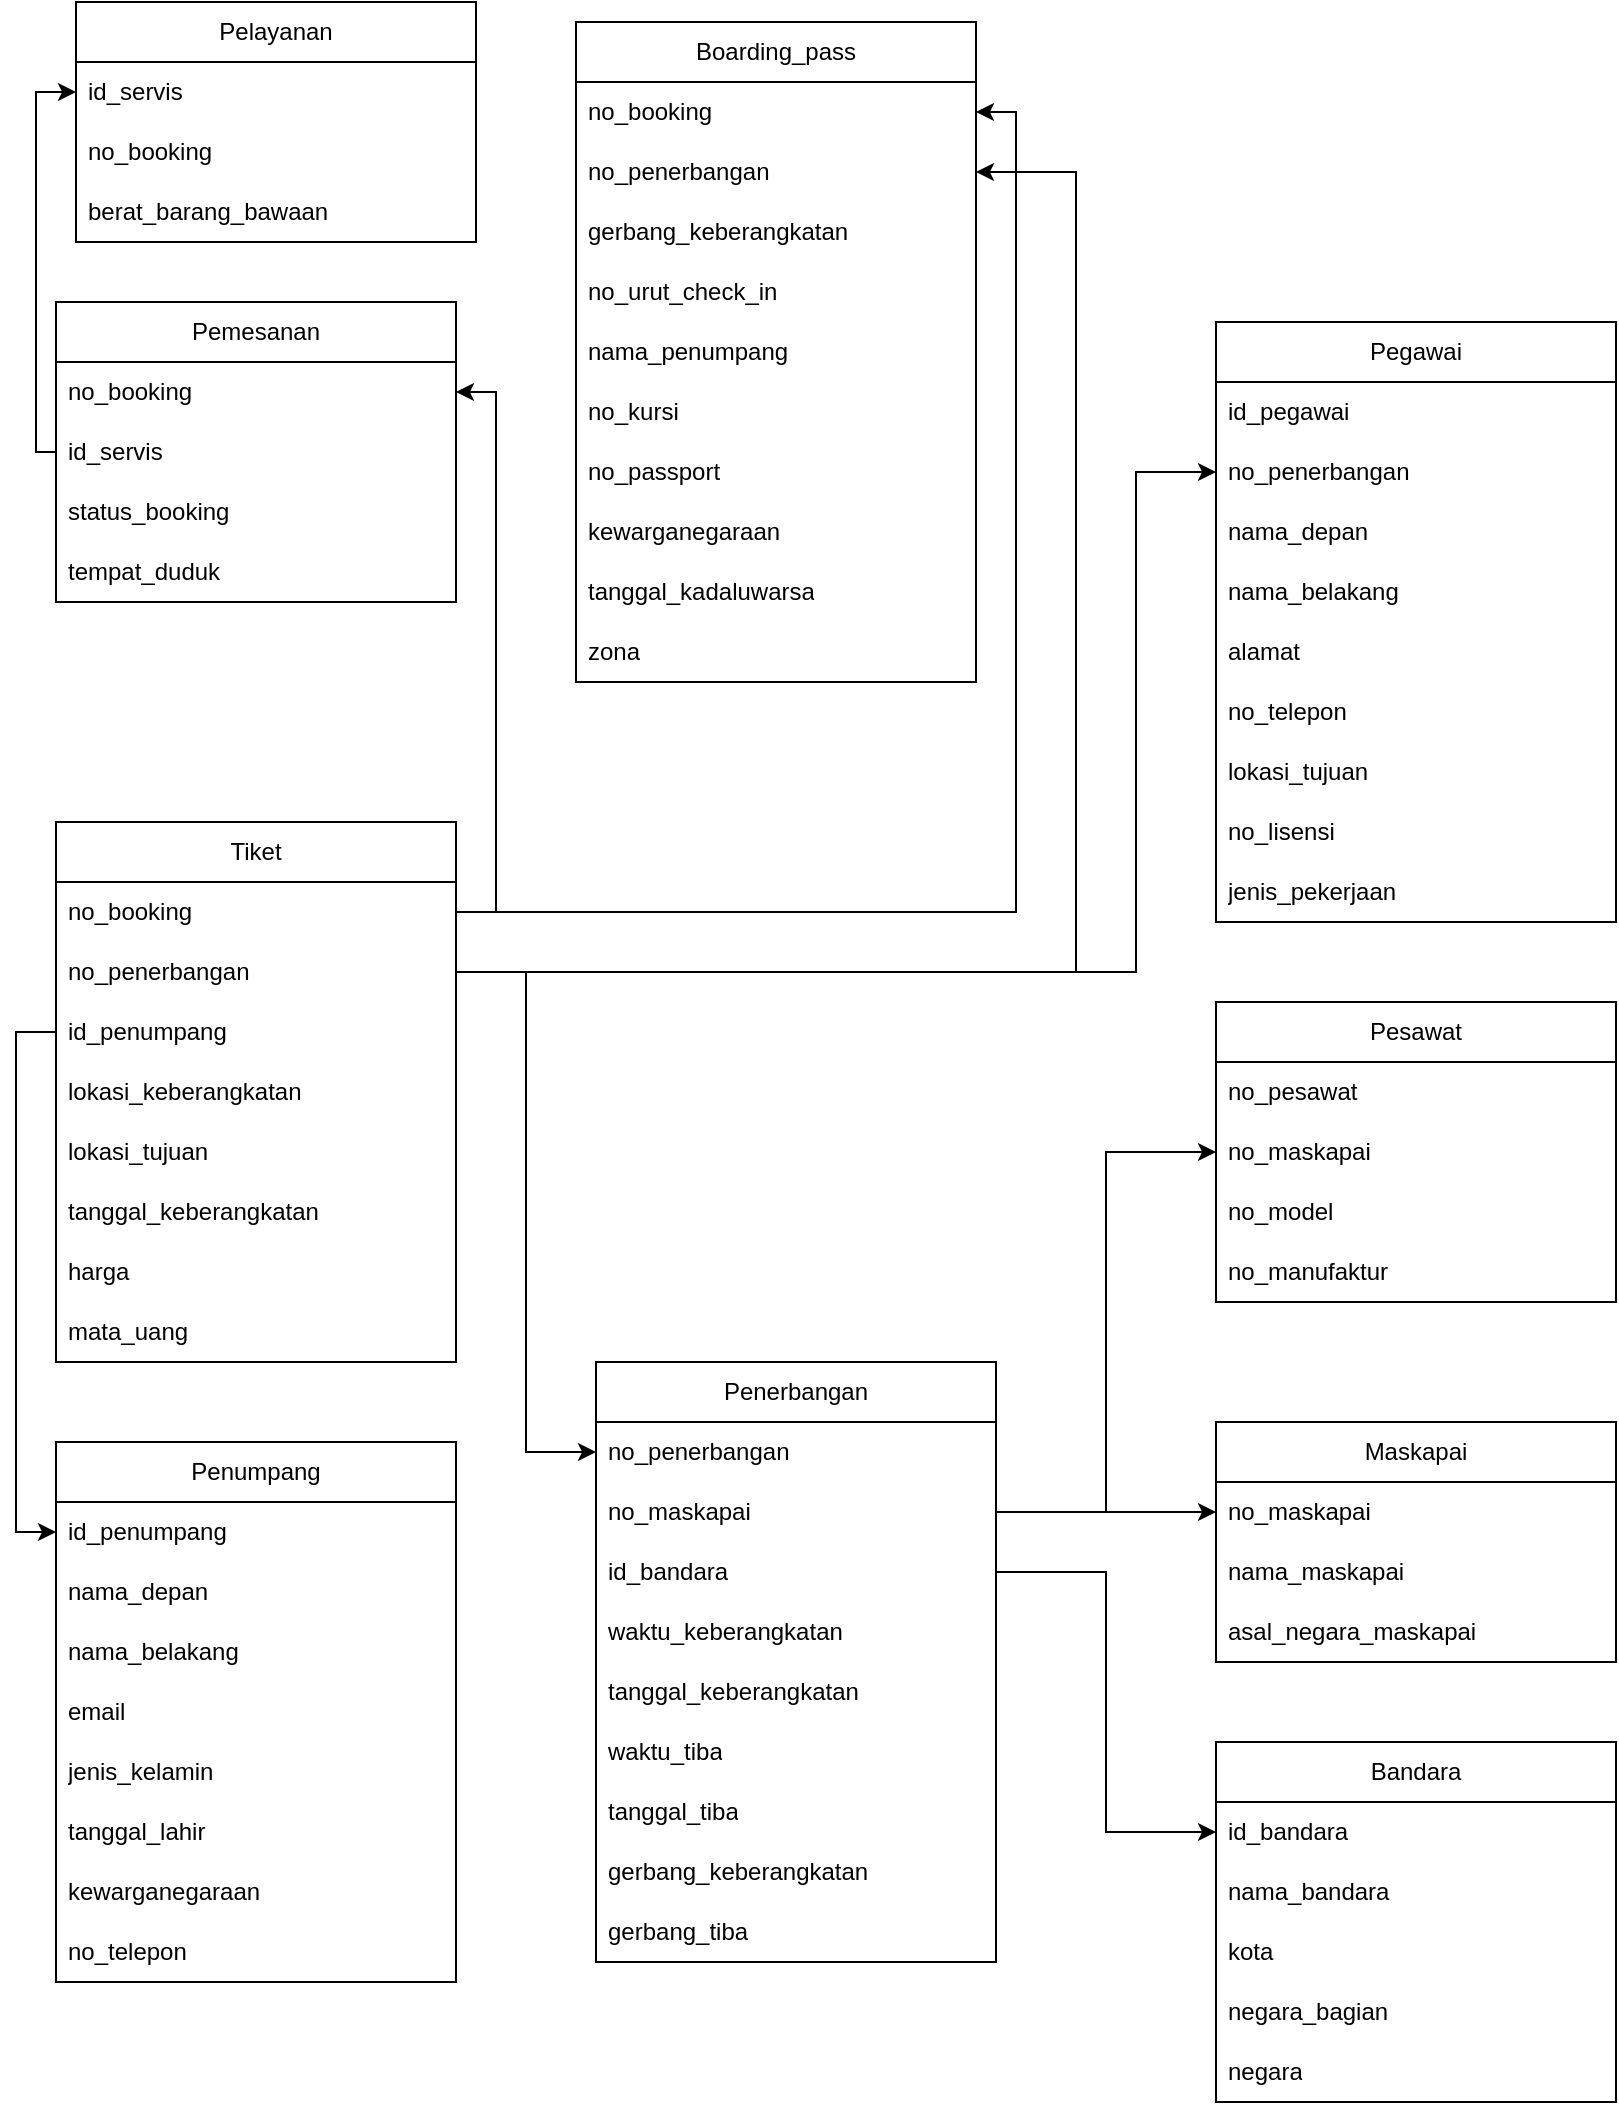 <mxfile version="20.5.3" type="github" pages="4">
  <diagram id="gSVBPUJjGzlbWMwJn6Da" name="Relasi Entitas">
    <mxGraphModel dx="1038" dy="1716" grid="1" gridSize="10" guides="1" tooltips="1" connect="1" arrows="1" fold="1" page="1" pageScale="1" pageWidth="827" pageHeight="1169" math="0" shadow="0">
      <root>
        <mxCell id="0" />
        <mxCell id="1" parent="0" />
        <mxCell id="eUsOwxWAGZ1qZX4Bw04E-1" value="Penerbangan" style="swimlane;fontStyle=0;childLayout=stackLayout;horizontal=1;startSize=30;horizontalStack=0;resizeParent=1;resizeParentMax=0;resizeLast=0;collapsible=1;marginBottom=0;whiteSpace=wrap;html=1;" parent="1" vertex="1">
          <mxGeometry x="304" y="-450" width="200" height="300" as="geometry" />
        </mxCell>
        <mxCell id="eUsOwxWAGZ1qZX4Bw04E-2" value="no_penerbangan" style="text;strokeColor=none;fillColor=none;align=left;verticalAlign=middle;spacingLeft=4;spacingRight=4;overflow=hidden;points=[[0,0.5],[1,0.5]];portConstraint=eastwest;rotatable=0;whiteSpace=wrap;html=1;" parent="eUsOwxWAGZ1qZX4Bw04E-1" vertex="1">
          <mxGeometry y="30" width="200" height="30" as="geometry" />
        </mxCell>
        <mxCell id="eUsOwxWAGZ1qZX4Bw04E-4" value="no_maskapai" style="text;strokeColor=none;fillColor=none;align=left;verticalAlign=middle;spacingLeft=4;spacingRight=4;overflow=hidden;points=[[0,0.5],[1,0.5]];portConstraint=eastwest;rotatable=0;whiteSpace=wrap;html=1;" parent="eUsOwxWAGZ1qZX4Bw04E-1" vertex="1">
          <mxGeometry y="60" width="200" height="30" as="geometry" />
        </mxCell>
        <mxCell id="eUsOwxWAGZ1qZX4Bw04E-46" value="id_bandara" style="text;strokeColor=none;fillColor=none;align=left;verticalAlign=middle;spacingLeft=4;spacingRight=4;overflow=hidden;points=[[0,0.5],[1,0.5]];portConstraint=eastwest;rotatable=0;whiteSpace=wrap;html=1;" parent="eUsOwxWAGZ1qZX4Bw04E-1" vertex="1">
          <mxGeometry y="90" width="200" height="30" as="geometry" />
        </mxCell>
        <mxCell id="eUsOwxWAGZ1qZX4Bw04E-8" value="waktu_keberangkatan" style="text;strokeColor=none;fillColor=none;align=left;verticalAlign=middle;spacingLeft=4;spacingRight=4;overflow=hidden;points=[[0,0.5],[1,0.5]];portConstraint=eastwest;rotatable=0;whiteSpace=wrap;html=1;" parent="eUsOwxWAGZ1qZX4Bw04E-1" vertex="1">
          <mxGeometry y="120" width="200" height="30" as="geometry" />
        </mxCell>
        <mxCell id="eUsOwxWAGZ1qZX4Bw04E-6" value="tanggal_keberangkatan" style="text;strokeColor=none;fillColor=none;align=left;verticalAlign=middle;spacingLeft=4;spacingRight=4;overflow=hidden;points=[[0,0.5],[1,0.5]];portConstraint=eastwest;rotatable=0;whiteSpace=wrap;html=1;" parent="eUsOwxWAGZ1qZX4Bw04E-1" vertex="1">
          <mxGeometry y="150" width="200" height="30" as="geometry" />
        </mxCell>
        <mxCell id="eUsOwxWAGZ1qZX4Bw04E-9" value="waktu_tiba" style="text;strokeColor=none;fillColor=none;align=left;verticalAlign=middle;spacingLeft=4;spacingRight=4;overflow=hidden;points=[[0,0.5],[1,0.5]];portConstraint=eastwest;rotatable=0;whiteSpace=wrap;html=1;" parent="eUsOwxWAGZ1qZX4Bw04E-1" vertex="1">
          <mxGeometry y="180" width="200" height="30" as="geometry" />
        </mxCell>
        <mxCell id="eUsOwxWAGZ1qZX4Bw04E-7" value="tanggal_tiba" style="text;strokeColor=none;fillColor=none;align=left;verticalAlign=middle;spacingLeft=4;spacingRight=4;overflow=hidden;points=[[0,0.5],[1,0.5]];portConstraint=eastwest;rotatable=0;whiteSpace=wrap;html=1;" parent="eUsOwxWAGZ1qZX4Bw04E-1" vertex="1">
          <mxGeometry y="210" width="200" height="30" as="geometry" />
        </mxCell>
        <mxCell id="PatVDTmR0bolXrehJ1u2-3" value="gerbang_keberangkatan" style="text;strokeColor=none;fillColor=none;align=left;verticalAlign=middle;spacingLeft=4;spacingRight=4;overflow=hidden;points=[[0,0.5],[1,0.5]];portConstraint=eastwest;rotatable=0;whiteSpace=wrap;html=1;" parent="eUsOwxWAGZ1qZX4Bw04E-1" vertex="1">
          <mxGeometry y="240" width="200" height="30" as="geometry" />
        </mxCell>
        <mxCell id="PatVDTmR0bolXrehJ1u2-10" value="gerbang_tiba" style="text;strokeColor=none;fillColor=none;align=left;verticalAlign=middle;spacingLeft=4;spacingRight=4;overflow=hidden;points=[[0,0.5],[1,0.5]];portConstraint=eastwest;rotatable=0;whiteSpace=wrap;html=1;" parent="eUsOwxWAGZ1qZX4Bw04E-1" vertex="1">
          <mxGeometry y="270" width="200" height="30" as="geometry" />
        </mxCell>
        <mxCell id="eUsOwxWAGZ1qZX4Bw04E-10" value="Penumpang" style="swimlane;fontStyle=0;childLayout=stackLayout;horizontal=1;startSize=30;horizontalStack=0;resizeParent=1;resizeParentMax=0;resizeLast=0;collapsible=1;marginBottom=0;whiteSpace=wrap;html=1;" parent="1" vertex="1">
          <mxGeometry x="34" y="-410" width="200" height="270" as="geometry" />
        </mxCell>
        <mxCell id="eUsOwxWAGZ1qZX4Bw04E-11" value="id_penumpang" style="text;strokeColor=none;fillColor=none;align=left;verticalAlign=middle;spacingLeft=4;spacingRight=4;overflow=hidden;points=[[0,0.5],[1,0.5]];portConstraint=eastwest;rotatable=0;whiteSpace=wrap;html=1;" parent="eUsOwxWAGZ1qZX4Bw04E-10" vertex="1">
          <mxGeometry y="30" width="200" height="30" as="geometry" />
        </mxCell>
        <mxCell id="eUsOwxWAGZ1qZX4Bw04E-12" value="nama_depan" style="text;strokeColor=none;fillColor=none;align=left;verticalAlign=middle;spacingLeft=4;spacingRight=4;overflow=hidden;points=[[0,0.5],[1,0.5]];portConstraint=eastwest;rotatable=0;whiteSpace=wrap;html=1;" parent="eUsOwxWAGZ1qZX4Bw04E-10" vertex="1">
          <mxGeometry y="60" width="200" height="30" as="geometry" />
        </mxCell>
        <mxCell id="PatVDTmR0bolXrehJ1u2-7" value="nama_belakang" style="text;strokeColor=none;fillColor=none;align=left;verticalAlign=middle;spacingLeft=4;spacingRight=4;overflow=hidden;points=[[0,0.5],[1,0.5]];portConstraint=eastwest;rotatable=0;whiteSpace=wrap;html=1;" parent="eUsOwxWAGZ1qZX4Bw04E-10" vertex="1">
          <mxGeometry y="90" width="200" height="30" as="geometry" />
        </mxCell>
        <mxCell id="eUsOwxWAGZ1qZX4Bw04E-13" value="email" style="text;strokeColor=none;fillColor=none;align=left;verticalAlign=middle;spacingLeft=4;spacingRight=4;overflow=hidden;points=[[0,0.5],[1,0.5]];portConstraint=eastwest;rotatable=0;whiteSpace=wrap;html=1;" parent="eUsOwxWAGZ1qZX4Bw04E-10" vertex="1">
          <mxGeometry y="120" width="200" height="30" as="geometry" />
        </mxCell>
        <mxCell id="eUsOwxWAGZ1qZX4Bw04E-14" value="jenis_kelamin" style="text;strokeColor=none;fillColor=none;align=left;verticalAlign=middle;spacingLeft=4;spacingRight=4;overflow=hidden;points=[[0,0.5],[1,0.5]];portConstraint=eastwest;rotatable=0;whiteSpace=wrap;html=1;" parent="eUsOwxWAGZ1qZX4Bw04E-10" vertex="1">
          <mxGeometry y="150" width="200" height="30" as="geometry" />
        </mxCell>
        <mxCell id="eUsOwxWAGZ1qZX4Bw04E-15" value="tanggal_lahir" style="text;strokeColor=none;fillColor=none;align=left;verticalAlign=middle;spacingLeft=4;spacingRight=4;overflow=hidden;points=[[0,0.5],[1,0.5]];portConstraint=eastwest;rotatable=0;whiteSpace=wrap;html=1;" parent="eUsOwxWAGZ1qZX4Bw04E-10" vertex="1">
          <mxGeometry y="180" width="200" height="30" as="geometry" />
        </mxCell>
        <mxCell id="eUsOwxWAGZ1qZX4Bw04E-16" value="kewarganegaraan" style="text;strokeColor=none;fillColor=none;align=left;verticalAlign=middle;spacingLeft=4;spacingRight=4;overflow=hidden;points=[[0,0.5],[1,0.5]];portConstraint=eastwest;rotatable=0;whiteSpace=wrap;html=1;" parent="eUsOwxWAGZ1qZX4Bw04E-10" vertex="1">
          <mxGeometry y="210" width="200" height="30" as="geometry" />
        </mxCell>
        <mxCell id="eUsOwxWAGZ1qZX4Bw04E-17" value="no_telepon" style="text;strokeColor=none;fillColor=none;align=left;verticalAlign=middle;spacingLeft=4;spacingRight=4;overflow=hidden;points=[[0,0.5],[1,0.5]];portConstraint=eastwest;rotatable=0;whiteSpace=wrap;html=1;" parent="eUsOwxWAGZ1qZX4Bw04E-10" vertex="1">
          <mxGeometry y="240" width="200" height="30" as="geometry" />
        </mxCell>
        <mxCell id="eUsOwxWAGZ1qZX4Bw04E-18" value="Tiket" style="swimlane;fontStyle=0;childLayout=stackLayout;horizontal=1;startSize=30;horizontalStack=0;resizeParent=1;resizeParentMax=0;resizeLast=0;collapsible=1;marginBottom=0;whiteSpace=wrap;html=1;" parent="1" vertex="1">
          <mxGeometry x="34" y="-720" width="200" height="270" as="geometry" />
        </mxCell>
        <mxCell id="eUsOwxWAGZ1qZX4Bw04E-19" value="no_booking" style="text;strokeColor=none;fillColor=none;align=left;verticalAlign=middle;spacingLeft=4;spacingRight=4;overflow=hidden;points=[[0,0.5],[1,0.5]];portConstraint=eastwest;rotatable=0;whiteSpace=wrap;html=1;" parent="eUsOwxWAGZ1qZX4Bw04E-18" vertex="1">
          <mxGeometry y="30" width="200" height="30" as="geometry" />
        </mxCell>
        <mxCell id="PatVDTmR0bolXrehJ1u2-4" value="no_penerbangan" style="text;strokeColor=none;fillColor=none;align=left;verticalAlign=middle;spacingLeft=4;spacingRight=4;overflow=hidden;points=[[0,0.5],[1,0.5]];portConstraint=eastwest;rotatable=0;whiteSpace=wrap;html=1;" parent="eUsOwxWAGZ1qZX4Bw04E-18" vertex="1">
          <mxGeometry y="60" width="200" height="30" as="geometry" />
        </mxCell>
        <mxCell id="eUsOwxWAGZ1qZX4Bw04E-20" value="id_penumpang" style="text;strokeColor=none;fillColor=none;align=left;verticalAlign=middle;spacingLeft=4;spacingRight=4;overflow=hidden;points=[[0,0.5],[1,0.5]];portConstraint=eastwest;rotatable=0;whiteSpace=wrap;html=1;" parent="eUsOwxWAGZ1qZX4Bw04E-18" vertex="1">
          <mxGeometry y="90" width="200" height="30" as="geometry" />
        </mxCell>
        <mxCell id="eUsOwxWAGZ1qZX4Bw04E-22" value="lokasi_keberangkatan" style="text;strokeColor=none;fillColor=none;align=left;verticalAlign=middle;spacingLeft=4;spacingRight=4;overflow=hidden;points=[[0,0.5],[1,0.5]];portConstraint=eastwest;rotatable=0;whiteSpace=wrap;html=1;" parent="eUsOwxWAGZ1qZX4Bw04E-18" vertex="1">
          <mxGeometry y="120" width="200" height="30" as="geometry" />
        </mxCell>
        <mxCell id="PatVDTmR0bolXrehJ1u2-5" value="lokasi_tujuan" style="text;strokeColor=none;fillColor=none;align=left;verticalAlign=middle;spacingLeft=4;spacingRight=4;overflow=hidden;points=[[0,0.5],[1,0.5]];portConstraint=eastwest;rotatable=0;whiteSpace=wrap;html=1;" parent="eUsOwxWAGZ1qZX4Bw04E-18" vertex="1">
          <mxGeometry y="150" width="200" height="30" as="geometry" />
        </mxCell>
        <mxCell id="eUsOwxWAGZ1qZX4Bw04E-23" value="tanggal_keberangkatan" style="text;strokeColor=none;fillColor=none;align=left;verticalAlign=middle;spacingLeft=4;spacingRight=4;overflow=hidden;points=[[0,0.5],[1,0.5]];portConstraint=eastwest;rotatable=0;whiteSpace=wrap;html=1;" parent="eUsOwxWAGZ1qZX4Bw04E-18" vertex="1">
          <mxGeometry y="180" width="200" height="30" as="geometry" />
        </mxCell>
        <mxCell id="eUsOwxWAGZ1qZX4Bw04E-24" value="harga" style="text;strokeColor=none;fillColor=none;align=left;verticalAlign=middle;spacingLeft=4;spacingRight=4;overflow=hidden;points=[[0,0.5],[1,0.5]];portConstraint=eastwest;rotatable=0;whiteSpace=wrap;html=1;" parent="eUsOwxWAGZ1qZX4Bw04E-18" vertex="1">
          <mxGeometry y="210" width="200" height="30" as="geometry" />
        </mxCell>
        <mxCell id="PatVDTmR0bolXrehJ1u2-6" value="mata_uang" style="text;strokeColor=none;fillColor=none;align=left;verticalAlign=middle;spacingLeft=4;spacingRight=4;overflow=hidden;points=[[0,0.5],[1,0.5]];portConstraint=eastwest;rotatable=0;whiteSpace=wrap;html=1;" parent="eUsOwxWAGZ1qZX4Bw04E-18" vertex="1">
          <mxGeometry y="240" width="200" height="30" as="geometry" />
        </mxCell>
        <mxCell id="eUsOwxWAGZ1qZX4Bw04E-26" value="Maskapai" style="swimlane;fontStyle=0;childLayout=stackLayout;horizontal=1;startSize=30;horizontalStack=0;resizeParent=1;resizeParentMax=0;resizeLast=0;collapsible=1;marginBottom=0;whiteSpace=wrap;html=1;" parent="1" vertex="1">
          <mxGeometry x="614" y="-420" width="200" height="120" as="geometry" />
        </mxCell>
        <mxCell id="eUsOwxWAGZ1qZX4Bw04E-27" value="no_maskapai" style="text;strokeColor=none;fillColor=none;align=left;verticalAlign=middle;spacingLeft=4;spacingRight=4;overflow=hidden;points=[[0,0.5],[1,0.5]];portConstraint=eastwest;rotatable=0;whiteSpace=wrap;html=1;" parent="eUsOwxWAGZ1qZX4Bw04E-26" vertex="1">
          <mxGeometry y="30" width="200" height="30" as="geometry" />
        </mxCell>
        <mxCell id="JM6qczMnBvIuI5Stv9R3-57" value="nama_maskapai" style="text;strokeColor=none;fillColor=none;align=left;verticalAlign=middle;spacingLeft=4;spacingRight=4;overflow=hidden;points=[[0,0.5],[1,0.5]];portConstraint=eastwest;rotatable=0;whiteSpace=wrap;html=1;" parent="eUsOwxWAGZ1qZX4Bw04E-26" vertex="1">
          <mxGeometry y="60" width="200" height="30" as="geometry" />
        </mxCell>
        <mxCell id="JM6qczMnBvIuI5Stv9R3-56" value="asal_negara_maskapai" style="text;strokeColor=none;fillColor=none;align=left;verticalAlign=middle;spacingLeft=4;spacingRight=4;overflow=hidden;points=[[0,0.5],[1,0.5]];portConstraint=eastwest;rotatable=0;whiteSpace=wrap;html=1;" parent="eUsOwxWAGZ1qZX4Bw04E-26" vertex="1">
          <mxGeometry y="90" width="200" height="30" as="geometry" />
        </mxCell>
        <mxCell id="eUsOwxWAGZ1qZX4Bw04E-34" value="Boarding_pass" style="swimlane;fontStyle=0;childLayout=stackLayout;horizontal=1;startSize=30;horizontalStack=0;resizeParent=1;resizeParentMax=0;resizeLast=0;collapsible=1;marginBottom=0;whiteSpace=wrap;html=1;" parent="1" vertex="1">
          <mxGeometry x="294" y="-1120" width="200" height="330" as="geometry" />
        </mxCell>
        <mxCell id="eUsOwxWAGZ1qZX4Bw04E-35" value="no_booking" style="text;strokeColor=none;fillColor=none;align=left;verticalAlign=middle;spacingLeft=4;spacingRight=4;overflow=hidden;points=[[0,0.5],[1,0.5]];portConstraint=eastwest;rotatable=0;whiteSpace=wrap;html=1;" parent="eUsOwxWAGZ1qZX4Bw04E-34" vertex="1">
          <mxGeometry y="30" width="200" height="30" as="geometry" />
        </mxCell>
        <mxCell id="eUsOwxWAGZ1qZX4Bw04E-36" value="no_penerbangan" style="text;strokeColor=none;fillColor=none;align=left;verticalAlign=middle;spacingLeft=4;spacingRight=4;overflow=hidden;points=[[0,0.5],[1,0.5]];portConstraint=eastwest;rotatable=0;whiteSpace=wrap;html=1;" parent="eUsOwxWAGZ1qZX4Bw04E-34" vertex="1">
          <mxGeometry y="60" width="200" height="30" as="geometry" />
        </mxCell>
        <mxCell id="eUsOwxWAGZ1qZX4Bw04E-47" value="gerbang_keberangkatan" style="text;strokeColor=none;fillColor=none;align=left;verticalAlign=middle;spacingLeft=4;spacingRight=4;overflow=hidden;points=[[0,0.5],[1,0.5]];portConstraint=eastwest;rotatable=0;whiteSpace=wrap;html=1;" parent="eUsOwxWAGZ1qZX4Bw04E-34" vertex="1">
          <mxGeometry y="90" width="200" height="30" as="geometry" />
        </mxCell>
        <mxCell id="eUsOwxWAGZ1qZX4Bw04E-45" value="no_urut_check_in" style="text;strokeColor=none;fillColor=none;align=left;verticalAlign=middle;spacingLeft=4;spacingRight=4;overflow=hidden;points=[[0,0.5],[1,0.5]];portConstraint=eastwest;rotatable=0;whiteSpace=wrap;html=1;" parent="eUsOwxWAGZ1qZX4Bw04E-34" vertex="1">
          <mxGeometry y="120" width="200" height="30" as="geometry" />
        </mxCell>
        <mxCell id="eUsOwxWAGZ1qZX4Bw04E-37" value="nama_penumpang" style="text;strokeColor=none;fillColor=none;align=left;verticalAlign=middle;spacingLeft=4;spacingRight=4;overflow=hidden;points=[[0,0.5],[1,0.5]];portConstraint=eastwest;rotatable=0;whiteSpace=wrap;html=1;" parent="eUsOwxWAGZ1qZX4Bw04E-34" vertex="1">
          <mxGeometry y="150" width="200" height="30" as="geometry" />
        </mxCell>
        <mxCell id="eUsOwxWAGZ1qZX4Bw04E-38" value="no_kursi" style="text;strokeColor=none;fillColor=none;align=left;verticalAlign=middle;spacingLeft=4;spacingRight=4;overflow=hidden;points=[[0,0.5],[1,0.5]];portConstraint=eastwest;rotatable=0;whiteSpace=wrap;html=1;" parent="eUsOwxWAGZ1qZX4Bw04E-34" vertex="1">
          <mxGeometry y="180" width="200" height="30" as="geometry" />
        </mxCell>
        <mxCell id="PatVDTmR0bolXrehJ1u2-34" value="no_passport" style="text;strokeColor=none;fillColor=none;align=left;verticalAlign=middle;spacingLeft=4;spacingRight=4;overflow=hidden;points=[[0,0.5],[1,0.5]];portConstraint=eastwest;rotatable=0;whiteSpace=wrap;html=1;" parent="eUsOwxWAGZ1qZX4Bw04E-34" vertex="1">
          <mxGeometry y="210" width="200" height="30" as="geometry" />
        </mxCell>
        <mxCell id="PatVDTmR0bolXrehJ1u2-44" value="kewarganegaraan" style="text;strokeColor=none;fillColor=none;align=left;verticalAlign=middle;spacingLeft=4;spacingRight=4;overflow=hidden;points=[[0,0.5],[1,0.5]];portConstraint=eastwest;rotatable=0;whiteSpace=wrap;html=1;" parent="eUsOwxWAGZ1qZX4Bw04E-34" vertex="1">
          <mxGeometry y="240" width="200" height="30" as="geometry" />
        </mxCell>
        <mxCell id="PatVDTmR0bolXrehJ1u2-45" value="tanggal_kadaluwarsa" style="text;strokeColor=none;fillColor=none;align=left;verticalAlign=middle;spacingLeft=4;spacingRight=4;overflow=hidden;points=[[0,0.5],[1,0.5]];portConstraint=eastwest;rotatable=0;whiteSpace=wrap;html=1;" parent="eUsOwxWAGZ1qZX4Bw04E-34" vertex="1">
          <mxGeometry y="270" width="200" height="30" as="geometry" />
        </mxCell>
        <mxCell id="PatVDTmR0bolXrehJ1u2-51" value="zona" style="text;strokeColor=none;fillColor=none;align=left;verticalAlign=middle;spacingLeft=4;spacingRight=4;overflow=hidden;points=[[0,0.5],[1,0.5]];portConstraint=eastwest;rotatable=0;whiteSpace=wrap;html=1;" parent="eUsOwxWAGZ1qZX4Bw04E-34" vertex="1">
          <mxGeometry y="300" width="200" height="30" as="geometry" />
        </mxCell>
        <mxCell id="eUsOwxWAGZ1qZX4Bw04E-48" value="Pegawai" style="swimlane;fontStyle=0;childLayout=stackLayout;horizontal=1;startSize=30;horizontalStack=0;resizeParent=1;resizeParentMax=0;resizeLast=0;collapsible=1;marginBottom=0;whiteSpace=wrap;html=1;" parent="1" vertex="1">
          <mxGeometry x="614" y="-970" width="200" height="300" as="geometry" />
        </mxCell>
        <mxCell id="eUsOwxWAGZ1qZX4Bw04E-49" value="id_pegawai" style="text;strokeColor=none;fillColor=none;align=left;verticalAlign=middle;spacingLeft=4;spacingRight=4;overflow=hidden;points=[[0,0.5],[1,0.5]];portConstraint=eastwest;rotatable=0;whiteSpace=wrap;html=1;" parent="eUsOwxWAGZ1qZX4Bw04E-48" vertex="1">
          <mxGeometry y="30" width="200" height="30" as="geometry" />
        </mxCell>
        <mxCell id="eUsOwxWAGZ1qZX4Bw04E-56" value="no_penerbangan" style="text;strokeColor=none;fillColor=none;align=left;verticalAlign=middle;spacingLeft=4;spacingRight=4;overflow=hidden;points=[[0,0.5],[1,0.5]];portConstraint=eastwest;rotatable=0;whiteSpace=wrap;html=1;" parent="eUsOwxWAGZ1qZX4Bw04E-48" vertex="1">
          <mxGeometry y="60" width="200" height="30" as="geometry" />
        </mxCell>
        <mxCell id="eUsOwxWAGZ1qZX4Bw04E-57" value="nama_depan" style="text;strokeColor=none;fillColor=none;align=left;verticalAlign=middle;spacingLeft=4;spacingRight=4;overflow=hidden;points=[[0,0.5],[1,0.5]];portConstraint=eastwest;rotatable=0;whiteSpace=wrap;html=1;" parent="eUsOwxWAGZ1qZX4Bw04E-48" vertex="1">
          <mxGeometry y="90" width="200" height="30" as="geometry" />
        </mxCell>
        <mxCell id="eUsOwxWAGZ1qZX4Bw04E-50" value="nama_belakang" style="text;strokeColor=none;fillColor=none;align=left;verticalAlign=middle;spacingLeft=4;spacingRight=4;overflow=hidden;points=[[0,0.5],[1,0.5]];portConstraint=eastwest;rotatable=0;whiteSpace=wrap;html=1;" parent="eUsOwxWAGZ1qZX4Bw04E-48" vertex="1">
          <mxGeometry y="120" width="200" height="30" as="geometry" />
        </mxCell>
        <mxCell id="PatVDTmR0bolXrehJ1u2-16" value="alamat" style="text;strokeColor=none;fillColor=none;align=left;verticalAlign=middle;spacingLeft=4;spacingRight=4;overflow=hidden;points=[[0,0.5],[1,0.5]];portConstraint=eastwest;rotatable=0;whiteSpace=wrap;html=1;" parent="eUsOwxWAGZ1qZX4Bw04E-48" vertex="1">
          <mxGeometry y="150" width="200" height="30" as="geometry" />
        </mxCell>
        <mxCell id="PatVDTmR0bolXrehJ1u2-17" value="no_telepon" style="text;strokeColor=none;fillColor=none;align=left;verticalAlign=middle;spacingLeft=4;spacingRight=4;overflow=hidden;points=[[0,0.5],[1,0.5]];portConstraint=eastwest;rotatable=0;whiteSpace=wrap;html=1;" parent="eUsOwxWAGZ1qZX4Bw04E-48" vertex="1">
          <mxGeometry y="180" width="200" height="30" as="geometry" />
        </mxCell>
        <mxCell id="PatVDTmR0bolXrehJ1u2-18" value="lokasi_tujuan" style="text;strokeColor=none;fillColor=none;align=left;verticalAlign=middle;spacingLeft=4;spacingRight=4;overflow=hidden;points=[[0,0.5],[1,0.5]];portConstraint=eastwest;rotatable=0;whiteSpace=wrap;html=1;" parent="eUsOwxWAGZ1qZX4Bw04E-48" vertex="1">
          <mxGeometry y="210" width="200" height="30" as="geometry" />
        </mxCell>
        <mxCell id="eUsOwxWAGZ1qZX4Bw04E-51" value="no_lisensi" style="text;strokeColor=none;fillColor=none;align=left;verticalAlign=middle;spacingLeft=4;spacingRight=4;overflow=hidden;points=[[0,0.5],[1,0.5]];portConstraint=eastwest;rotatable=0;whiteSpace=wrap;html=1;" parent="eUsOwxWAGZ1qZX4Bw04E-48" vertex="1">
          <mxGeometry y="240" width="200" height="30" as="geometry" />
        </mxCell>
        <mxCell id="Kf9OaHiqVlHMBkd281uz-19" value="jenis_pekerjaan" style="text;strokeColor=none;fillColor=none;align=left;verticalAlign=middle;spacingLeft=4;spacingRight=4;overflow=hidden;points=[[0,0.5],[1,0.5]];portConstraint=eastwest;rotatable=0;whiteSpace=wrap;html=1;" parent="eUsOwxWAGZ1qZX4Bw04E-48" vertex="1">
          <mxGeometry y="270" width="200" height="30" as="geometry" />
        </mxCell>
        <mxCell id="PatVDTmR0bolXrehJ1u2-11" value="Pesawat" style="swimlane;fontStyle=0;childLayout=stackLayout;horizontal=1;startSize=30;horizontalStack=0;resizeParent=1;resizeParentMax=0;resizeLast=0;collapsible=1;marginBottom=0;whiteSpace=wrap;html=1;" parent="1" vertex="1">
          <mxGeometry x="614" y="-630" width="200" height="150" as="geometry" />
        </mxCell>
        <mxCell id="PatVDTmR0bolXrehJ1u2-15" value="no_pesawat" style="text;strokeColor=none;fillColor=none;align=left;verticalAlign=middle;spacingLeft=4;spacingRight=4;overflow=hidden;points=[[0,0.5],[1,0.5]];portConstraint=eastwest;rotatable=0;whiteSpace=wrap;html=1;" parent="PatVDTmR0bolXrehJ1u2-11" vertex="1">
          <mxGeometry y="30" width="200" height="30" as="geometry" />
        </mxCell>
        <mxCell id="PatVDTmR0bolXrehJ1u2-12" value="no_maskapai" style="text;strokeColor=none;fillColor=none;align=left;verticalAlign=middle;spacingLeft=4;spacingRight=4;overflow=hidden;points=[[0,0.5],[1,0.5]];portConstraint=eastwest;rotatable=0;whiteSpace=wrap;html=1;" parent="PatVDTmR0bolXrehJ1u2-11" vertex="1">
          <mxGeometry y="60" width="200" height="30" as="geometry" />
        </mxCell>
        <mxCell id="PatVDTmR0bolXrehJ1u2-13" value="no_model" style="text;strokeColor=none;fillColor=none;align=left;verticalAlign=middle;spacingLeft=4;spacingRight=4;overflow=hidden;points=[[0,0.5],[1,0.5]];portConstraint=eastwest;rotatable=0;whiteSpace=wrap;html=1;" parent="PatVDTmR0bolXrehJ1u2-11" vertex="1">
          <mxGeometry y="90" width="200" height="30" as="geometry" />
        </mxCell>
        <mxCell id="PatVDTmR0bolXrehJ1u2-14" value="no_manufaktur" style="text;strokeColor=none;fillColor=none;align=left;verticalAlign=middle;spacingLeft=4;spacingRight=4;overflow=hidden;points=[[0,0.5],[1,0.5]];portConstraint=eastwest;rotatable=0;whiteSpace=wrap;html=1;" parent="PatVDTmR0bolXrehJ1u2-11" vertex="1">
          <mxGeometry y="120" width="200" height="30" as="geometry" />
        </mxCell>
        <mxCell id="PatVDTmR0bolXrehJ1u2-28" value="Bandara" style="swimlane;fontStyle=0;childLayout=stackLayout;horizontal=1;startSize=30;horizontalStack=0;resizeParent=1;resizeParentMax=0;resizeLast=0;collapsible=1;marginBottom=0;whiteSpace=wrap;html=1;" parent="1" vertex="1">
          <mxGeometry x="614" y="-260" width="200" height="180" as="geometry" />
        </mxCell>
        <mxCell id="PatVDTmR0bolXrehJ1u2-29" value="id_bandara" style="text;strokeColor=none;fillColor=none;align=left;verticalAlign=middle;spacingLeft=4;spacingRight=4;overflow=hidden;points=[[0,0.5],[1,0.5]];portConstraint=eastwest;rotatable=0;whiteSpace=wrap;html=1;" parent="PatVDTmR0bolXrehJ1u2-28" vertex="1">
          <mxGeometry y="30" width="200" height="30" as="geometry" />
        </mxCell>
        <mxCell id="PatVDTmR0bolXrehJ1u2-30" value="nama_bandara" style="text;strokeColor=none;fillColor=none;align=left;verticalAlign=middle;spacingLeft=4;spacingRight=4;overflow=hidden;points=[[0,0.5],[1,0.5]];portConstraint=eastwest;rotatable=0;whiteSpace=wrap;html=1;" parent="PatVDTmR0bolXrehJ1u2-28" vertex="1">
          <mxGeometry y="60" width="200" height="30" as="geometry" />
        </mxCell>
        <mxCell id="PatVDTmR0bolXrehJ1u2-31" value="kota" style="text;strokeColor=none;fillColor=none;align=left;verticalAlign=middle;spacingLeft=4;spacingRight=4;overflow=hidden;points=[[0,0.5],[1,0.5]];portConstraint=eastwest;rotatable=0;whiteSpace=wrap;html=1;" parent="PatVDTmR0bolXrehJ1u2-28" vertex="1">
          <mxGeometry y="90" width="200" height="30" as="geometry" />
        </mxCell>
        <mxCell id="PatVDTmR0bolXrehJ1u2-32" value="negara_bagian" style="text;strokeColor=none;fillColor=none;align=left;verticalAlign=middle;spacingLeft=4;spacingRight=4;overflow=hidden;points=[[0,0.5],[1,0.5]];portConstraint=eastwest;rotatable=0;whiteSpace=wrap;html=1;" parent="PatVDTmR0bolXrehJ1u2-28" vertex="1">
          <mxGeometry y="120" width="200" height="30" as="geometry" />
        </mxCell>
        <mxCell id="PatVDTmR0bolXrehJ1u2-33" value="negara" style="text;strokeColor=none;fillColor=none;align=left;verticalAlign=middle;spacingLeft=4;spacingRight=4;overflow=hidden;points=[[0,0.5],[1,0.5]];portConstraint=eastwest;rotatable=0;whiteSpace=wrap;html=1;" parent="PatVDTmR0bolXrehJ1u2-28" vertex="1">
          <mxGeometry y="150" width="200" height="30" as="geometry" />
        </mxCell>
        <mxCell id="PatVDTmR0bolXrehJ1u2-46" value="Pelayanan" style="swimlane;fontStyle=0;childLayout=stackLayout;horizontal=1;startSize=30;horizontalStack=0;resizeParent=1;resizeParentMax=0;resizeLast=0;collapsible=1;marginBottom=0;whiteSpace=wrap;html=1;" parent="1" vertex="1">
          <mxGeometry x="44" y="-1130" width="200" height="120" as="geometry" />
        </mxCell>
        <mxCell id="PatVDTmR0bolXrehJ1u2-47" value="id_servis" style="text;strokeColor=none;fillColor=none;align=left;verticalAlign=middle;spacingLeft=4;spacingRight=4;overflow=hidden;points=[[0,0.5],[1,0.5]];portConstraint=eastwest;rotatable=0;whiteSpace=wrap;html=1;" parent="PatVDTmR0bolXrehJ1u2-46" vertex="1">
          <mxGeometry y="30" width="200" height="30" as="geometry" />
        </mxCell>
        <mxCell id="PatVDTmR0bolXrehJ1u2-68" value="no_booking" style="text;strokeColor=none;fillColor=none;align=left;verticalAlign=middle;spacingLeft=4;spacingRight=4;overflow=hidden;points=[[0,0.5],[1,0.5]];portConstraint=eastwest;rotatable=0;whiteSpace=wrap;html=1;" parent="PatVDTmR0bolXrehJ1u2-46" vertex="1">
          <mxGeometry y="60" width="200" height="30" as="geometry" />
        </mxCell>
        <mxCell id="PatVDTmR0bolXrehJ1u2-48" value="berat_barang_bawaan" style="text;strokeColor=none;fillColor=none;align=left;verticalAlign=middle;spacingLeft=4;spacingRight=4;overflow=hidden;points=[[0,0.5],[1,0.5]];portConstraint=eastwest;rotatable=0;whiteSpace=wrap;html=1;" parent="PatVDTmR0bolXrehJ1u2-46" vertex="1">
          <mxGeometry y="90" width="200" height="30" as="geometry" />
        </mxCell>
        <mxCell id="PatVDTmR0bolXrehJ1u2-53" value="Pemesanan" style="swimlane;fontStyle=0;childLayout=stackLayout;horizontal=1;startSize=30;horizontalStack=0;resizeParent=1;resizeParentMax=0;resizeLast=0;collapsible=1;marginBottom=0;whiteSpace=wrap;html=1;" parent="1" vertex="1">
          <mxGeometry x="34" y="-980" width="200" height="150" as="geometry" />
        </mxCell>
        <mxCell id="PatVDTmR0bolXrehJ1u2-54" value="no_booking" style="text;strokeColor=none;fillColor=none;align=left;verticalAlign=middle;spacingLeft=4;spacingRight=4;overflow=hidden;points=[[0,0.5],[1,0.5]];portConstraint=eastwest;rotatable=0;whiteSpace=wrap;html=1;" parent="PatVDTmR0bolXrehJ1u2-53" vertex="1">
          <mxGeometry y="30" width="200" height="30" as="geometry" />
        </mxCell>
        <mxCell id="PatVDTmR0bolXrehJ1u2-67" value="id_servis" style="text;strokeColor=none;fillColor=none;align=left;verticalAlign=middle;spacingLeft=4;spacingRight=4;overflow=hidden;points=[[0,0.5],[1,0.5]];portConstraint=eastwest;rotatable=0;whiteSpace=wrap;html=1;" parent="PatVDTmR0bolXrehJ1u2-53" vertex="1">
          <mxGeometry y="60" width="200" height="30" as="geometry" />
        </mxCell>
        <mxCell id="PatVDTmR0bolXrehJ1u2-55" value="status_booking" style="text;strokeColor=none;fillColor=none;align=left;verticalAlign=middle;spacingLeft=4;spacingRight=4;overflow=hidden;points=[[0,0.5],[1,0.5]];portConstraint=eastwest;rotatable=0;whiteSpace=wrap;html=1;" parent="PatVDTmR0bolXrehJ1u2-53" vertex="1">
          <mxGeometry y="90" width="200" height="30" as="geometry" />
        </mxCell>
        <mxCell id="PatVDTmR0bolXrehJ1u2-66" value="tempat_duduk" style="text;strokeColor=none;fillColor=none;align=left;verticalAlign=middle;spacingLeft=4;spacingRight=4;overflow=hidden;points=[[0,0.5],[1,0.5]];portConstraint=eastwest;rotatable=0;whiteSpace=wrap;html=1;" parent="PatVDTmR0bolXrehJ1u2-53" vertex="1">
          <mxGeometry y="120" width="200" height="30" as="geometry" />
        </mxCell>
        <mxCell id="Kf9OaHiqVlHMBkd281uz-1" style="edgeStyle=orthogonalEdgeStyle;rounded=0;orthogonalLoop=1;jettySize=auto;html=1;entryX=0;entryY=0.5;entryDx=0;entryDy=0;" parent="1" source="eUsOwxWAGZ1qZX4Bw04E-20" target="eUsOwxWAGZ1qZX4Bw04E-11" edge="1">
          <mxGeometry relative="1" as="geometry" />
        </mxCell>
        <mxCell id="Kf9OaHiqVlHMBkd281uz-3" style="edgeStyle=orthogonalEdgeStyle;rounded=0;orthogonalLoop=1;jettySize=auto;html=1;exitX=1;exitY=0.5;exitDx=0;exitDy=0;" parent="1" source="eUsOwxWAGZ1qZX4Bw04E-19" target="PatVDTmR0bolXrehJ1u2-54" edge="1">
          <mxGeometry relative="1" as="geometry" />
        </mxCell>
        <mxCell id="Kf9OaHiqVlHMBkd281uz-16" style="edgeStyle=orthogonalEdgeStyle;rounded=0;orthogonalLoop=1;jettySize=auto;html=1;" parent="1" source="PatVDTmR0bolXrehJ1u2-4" target="eUsOwxWAGZ1qZX4Bw04E-2" edge="1">
          <mxGeometry relative="1" as="geometry" />
        </mxCell>
        <mxCell id="Kf9OaHiqVlHMBkd281uz-18" style="edgeStyle=orthogonalEdgeStyle;rounded=0;orthogonalLoop=1;jettySize=auto;html=1;entryX=1;entryY=0.5;entryDx=0;entryDy=0;" parent="1" source="eUsOwxWAGZ1qZX4Bw04E-19" target="eUsOwxWAGZ1qZX4Bw04E-35" edge="1">
          <mxGeometry relative="1" as="geometry" />
        </mxCell>
        <mxCell id="Kf9OaHiqVlHMBkd281uz-20" style="edgeStyle=orthogonalEdgeStyle;rounded=0;orthogonalLoop=1;jettySize=auto;html=1;entryX=0;entryY=0.5;entryDx=0;entryDy=0;" parent="1" source="eUsOwxWAGZ1qZX4Bw04E-4" target="eUsOwxWAGZ1qZX4Bw04E-27" edge="1">
          <mxGeometry relative="1" as="geometry" />
        </mxCell>
        <mxCell id="Kf9OaHiqVlHMBkd281uz-21" style="edgeStyle=orthogonalEdgeStyle;rounded=0;orthogonalLoop=1;jettySize=auto;html=1;entryX=0;entryY=0.5;entryDx=0;entryDy=0;" parent="1" source="eUsOwxWAGZ1qZX4Bw04E-46" target="PatVDTmR0bolXrehJ1u2-29" edge="1">
          <mxGeometry relative="1" as="geometry" />
        </mxCell>
        <mxCell id="Kf9OaHiqVlHMBkd281uz-24" style="edgeStyle=orthogonalEdgeStyle;rounded=0;orthogonalLoop=1;jettySize=auto;html=1;" parent="1" source="PatVDTmR0bolXrehJ1u2-4" target="eUsOwxWAGZ1qZX4Bw04E-56" edge="1">
          <mxGeometry relative="1" as="geometry">
            <Array as="points">
              <mxPoint x="574" y="-645" />
              <mxPoint x="574" y="-895" />
            </Array>
          </mxGeometry>
        </mxCell>
        <mxCell id="Kf9OaHiqVlHMBkd281uz-27" style="edgeStyle=orthogonalEdgeStyle;rounded=0;orthogonalLoop=1;jettySize=auto;html=1;entryX=1;entryY=0.5;entryDx=0;entryDy=0;" parent="1" source="PatVDTmR0bolXrehJ1u2-4" target="eUsOwxWAGZ1qZX4Bw04E-36" edge="1">
          <mxGeometry relative="1" as="geometry">
            <Array as="points">
              <mxPoint x="544" y="-645" />
              <mxPoint x="544" y="-1045" />
            </Array>
          </mxGeometry>
        </mxCell>
        <mxCell id="Kf9OaHiqVlHMBkd281uz-29" style="edgeStyle=orthogonalEdgeStyle;rounded=0;orthogonalLoop=1;jettySize=auto;html=1;entryX=0;entryY=0.5;entryDx=0;entryDy=0;" parent="1" source="eUsOwxWAGZ1qZX4Bw04E-4" target="PatVDTmR0bolXrehJ1u2-12" edge="1">
          <mxGeometry relative="1" as="geometry" />
        </mxCell>
        <mxCell id="Kf9OaHiqVlHMBkd281uz-37" style="edgeStyle=orthogonalEdgeStyle;rounded=0;orthogonalLoop=1;jettySize=auto;html=1;entryX=0;entryY=0.5;entryDx=0;entryDy=0;" parent="1" source="PatVDTmR0bolXrehJ1u2-67" target="PatVDTmR0bolXrehJ1u2-47" edge="1">
          <mxGeometry relative="1" as="geometry">
            <Array as="points">
              <mxPoint x="24" y="-905" />
              <mxPoint x="24" y="-1085" />
            </Array>
          </mxGeometry>
        </mxCell>
      </root>
    </mxGraphModel>
  </diagram>
  <diagram id="CQO1slFtSC0W5WltkF4u" name="ER-Diagram">
    <mxGraphModel dx="1494" dy="700" grid="1" gridSize="10" guides="1" tooltips="1" connect="1" arrows="1" fold="1" page="1" pageScale="1" pageWidth="1654" pageHeight="1169" math="0" shadow="0">
      <root>
        <mxCell id="0" />
        <mxCell id="1" parent="0" />
        <mxCell id="LiE9dQvSeZkpO_dIyxeo-2" value="Tiket" style="rounded=0;whiteSpace=wrap;html=1;" parent="1" vertex="1">
          <mxGeometry x="1214.59" y="150" width="120" height="60" as="geometry" />
        </mxCell>
        <mxCell id="LiE9dQvSeZkpO_dIyxeo-3" value="no_booking" style="ellipse;whiteSpace=wrap;html=1;" parent="1" vertex="1">
          <mxGeometry x="1174.59" y="80" width="80" height="40" as="geometry" />
        </mxCell>
        <mxCell id="LiE9dQvSeZkpO_dIyxeo-4" value="no_penerbangan" style="ellipse;whiteSpace=wrap;html=1;" parent="1" vertex="1">
          <mxGeometry x="1224.59" y="40" width="110" height="40" as="geometry" />
        </mxCell>
        <mxCell id="LiE9dQvSeZkpO_dIyxeo-6" value="Id_penumpang" style="ellipse;whiteSpace=wrap;html=1;" parent="1" vertex="1">
          <mxGeometry x="1144.59" y="240" width="110" height="40" as="geometry" />
        </mxCell>
        <mxCell id="LiE9dQvSeZkpO_dIyxeo-7" value="lokasi_keberangkatan" style="ellipse;whiteSpace=wrap;html=1;" parent="1" vertex="1">
          <mxGeometry x="980" y="170" width="140" height="40" as="geometry" />
        </mxCell>
        <mxCell id="LiE9dQvSeZkpO_dIyxeo-8" value="Lokasi_tujuan" style="ellipse;whiteSpace=wrap;html=1;" parent="1" vertex="1">
          <mxGeometry x="1334.59" y="40" width="110" height="40" as="geometry" />
        </mxCell>
        <mxCell id="LiE9dQvSeZkpO_dIyxeo-9" value="tanggal_keberangkatan" style="ellipse;whiteSpace=wrap;html=1;" parent="1" vertex="1">
          <mxGeometry x="1034.59" y="105" width="140" height="40" as="geometry" />
        </mxCell>
        <mxCell id="LiE9dQvSeZkpO_dIyxeo-10" value="harga" style="ellipse;whiteSpace=wrap;html=1;" parent="1" vertex="1">
          <mxGeometry x="1364.59" y="90" width="110" height="40" as="geometry" />
        </mxCell>
        <mxCell id="LiE9dQvSeZkpO_dIyxeo-11" value="mata_uang" style="ellipse;whiteSpace=wrap;html=1;" parent="1" vertex="1">
          <mxGeometry x="1364.59" y="150" width="110" height="40" as="geometry" />
        </mxCell>
        <mxCell id="LiE9dQvSeZkpO_dIyxeo-14" value="" style="endArrow=none;html=1;rounded=0;exitX=0.5;exitY=0;exitDx=0;exitDy=0;" parent="1" source="LiE9dQvSeZkpO_dIyxeo-2" target="LiE9dQvSeZkpO_dIyxeo-3" edge="1">
          <mxGeometry width="50" height="50" relative="1" as="geometry">
            <mxPoint x="1874.59" y="-72.13" as="sourcePoint" />
            <mxPoint x="1924.59" y="-122.13" as="targetPoint" />
          </mxGeometry>
        </mxCell>
        <mxCell id="LiE9dQvSeZkpO_dIyxeo-15" value="" style="endArrow=none;html=1;rounded=0;exitX=0.5;exitY=0;exitDx=0;exitDy=0;" parent="1" source="LiE9dQvSeZkpO_dIyxeo-2" target="LiE9dQvSeZkpO_dIyxeo-4" edge="1">
          <mxGeometry width="50" height="50" relative="1" as="geometry">
            <mxPoint x="1724.59" y="-42.13" as="sourcePoint" />
            <mxPoint x="1563.682" y="-118.404" as="targetPoint" />
          </mxGeometry>
        </mxCell>
        <mxCell id="LiE9dQvSeZkpO_dIyxeo-16" value="" style="endArrow=none;html=1;rounded=0;" parent="1" source="LiE9dQvSeZkpO_dIyxeo-2" target="LiE9dQvSeZkpO_dIyxeo-6" edge="1">
          <mxGeometry width="50" height="50" relative="1" as="geometry">
            <mxPoint x="1734.59" y="-32.13" as="sourcePoint" />
            <mxPoint x="1573.682" y="-108.404" as="targetPoint" />
          </mxGeometry>
        </mxCell>
        <mxCell id="LiE9dQvSeZkpO_dIyxeo-17" value="" style="endArrow=none;html=1;rounded=0;entryX=0;entryY=1;entryDx=0;entryDy=0;" parent="1" source="LiE9dQvSeZkpO_dIyxeo-2" target="LiE9dQvSeZkpO_dIyxeo-10" edge="1">
          <mxGeometry width="50" height="50" relative="1" as="geometry">
            <mxPoint x="1744.59" y="-22.13" as="sourcePoint" />
            <mxPoint x="1583.682" y="-98.404" as="targetPoint" />
          </mxGeometry>
        </mxCell>
        <mxCell id="LiE9dQvSeZkpO_dIyxeo-18" value="" style="endArrow=none;html=1;rounded=0;" parent="1" source="LiE9dQvSeZkpO_dIyxeo-2" target="LiE9dQvSeZkpO_dIyxeo-8" edge="1">
          <mxGeometry width="50" height="50" relative="1" as="geometry">
            <mxPoint x="1754.59" y="-12.13" as="sourcePoint" />
            <mxPoint x="1593.682" y="-88.404" as="targetPoint" />
          </mxGeometry>
        </mxCell>
        <mxCell id="LiE9dQvSeZkpO_dIyxeo-19" value="" style="endArrow=none;html=1;rounded=0;" parent="1" source="LiE9dQvSeZkpO_dIyxeo-2" target="LiE9dQvSeZkpO_dIyxeo-11" edge="1">
          <mxGeometry width="50" height="50" relative="1" as="geometry">
            <mxPoint x="1764.59" y="-2.13" as="sourcePoint" />
            <mxPoint x="1603.682" y="-78.404" as="targetPoint" />
          </mxGeometry>
        </mxCell>
        <mxCell id="LiE9dQvSeZkpO_dIyxeo-20" value="" style="endArrow=none;html=1;rounded=0;" parent="1" source="LiE9dQvSeZkpO_dIyxeo-2" target="LiE9dQvSeZkpO_dIyxeo-7" edge="1">
          <mxGeometry width="50" height="50" relative="1" as="geometry">
            <mxPoint x="1734.59" y="-2.13" as="sourcePoint" />
            <mxPoint x="1613.682" y="-68.404" as="targetPoint" />
          </mxGeometry>
        </mxCell>
        <mxCell id="LiE9dQvSeZkpO_dIyxeo-21" value="" style="endArrow=none;html=1;rounded=0;" parent="1" source="LiE9dQvSeZkpO_dIyxeo-2" target="LiE9dQvSeZkpO_dIyxeo-9" edge="1">
          <mxGeometry width="50" height="50" relative="1" as="geometry">
            <mxPoint x="1784.59" y="17.87" as="sourcePoint" />
            <mxPoint x="1623.682" y="-58.404" as="targetPoint" />
          </mxGeometry>
        </mxCell>
        <mxCell id="LiE9dQvSeZkpO_dIyxeo-22" value="Pemesanan" style="rounded=0;whiteSpace=wrap;html=1;" parent="1" vertex="1">
          <mxGeometry x="745" y="132" width="120" height="60" as="geometry" />
        </mxCell>
        <mxCell id="LiE9dQvSeZkpO_dIyxeo-23" value="no_booking" style="ellipse;whiteSpace=wrap;html=1;" parent="1" vertex="1">
          <mxGeometry x="630" y="98" width="80" height="40" as="geometry" />
        </mxCell>
        <mxCell id="LiE9dQvSeZkpO_dIyxeo-24" value="kode_pelayanan" style="ellipse;whiteSpace=wrap;html=1;" parent="1" vertex="1">
          <mxGeometry x="765" y="57" width="110" height="40" as="geometry" />
        </mxCell>
        <mxCell id="LiE9dQvSeZkpO_dIyxeo-25" value="status_booking" style="ellipse;whiteSpace=wrap;html=1;" parent="1" vertex="1">
          <mxGeometry x="605" y="187" width="110" height="40" as="geometry" />
        </mxCell>
        <mxCell id="LiE9dQvSeZkpO_dIyxeo-29" value="tempat_duduk" style="ellipse;whiteSpace=wrap;html=1;" parent="1" vertex="1">
          <mxGeometry x="700" y="237" width="110" height="40" as="geometry" />
        </mxCell>
        <mxCell id="LiE9dQvSeZkpO_dIyxeo-31" value="" style="endArrow=none;html=1;rounded=0;" parent="1" source="LiE9dQvSeZkpO_dIyxeo-22" target="LiE9dQvSeZkpO_dIyxeo-23" edge="1">
          <mxGeometry width="50" height="50" relative="1" as="geometry">
            <mxPoint x="965" y="112" as="sourcePoint" />
            <mxPoint x="1015" y="62" as="targetPoint" />
          </mxGeometry>
        </mxCell>
        <mxCell id="LiE9dQvSeZkpO_dIyxeo-32" value="" style="endArrow=none;html=1;rounded=0;exitX=0.5;exitY=0;exitDx=0;exitDy=0;" parent="1" source="LiE9dQvSeZkpO_dIyxeo-22" target="LiE9dQvSeZkpO_dIyxeo-24" edge="1">
          <mxGeometry width="50" height="50" relative="1" as="geometry">
            <mxPoint x="815" y="142" as="sourcePoint" />
            <mxPoint x="654.092" y="65.726" as="targetPoint" />
          </mxGeometry>
        </mxCell>
        <mxCell id="LiE9dQvSeZkpO_dIyxeo-33" value="" style="endArrow=none;html=1;rounded=0;" parent="1" source="LiE9dQvSeZkpO_dIyxeo-22" target="LiE9dQvSeZkpO_dIyxeo-25" edge="1">
          <mxGeometry width="50" height="50" relative="1" as="geometry">
            <mxPoint x="825" y="152" as="sourcePoint" />
            <mxPoint x="664.092" y="75.726" as="targetPoint" />
          </mxGeometry>
        </mxCell>
        <mxCell id="LiE9dQvSeZkpO_dIyxeo-34" value="" style="endArrow=none;html=1;rounded=0;" parent="1" source="LiE9dQvSeZkpO_dIyxeo-22" target="LiE9dQvSeZkpO_dIyxeo-29" edge="1">
          <mxGeometry width="50" height="50" relative="1" as="geometry">
            <mxPoint x="835" y="162" as="sourcePoint" />
            <mxPoint x="700" y="262" as="targetPoint" />
          </mxGeometry>
        </mxCell>
        <mxCell id="LiE9dQvSeZkpO_dIyxeo-39" value="Pelayanan" style="rounded=0;whiteSpace=wrap;html=1;" parent="1" vertex="1">
          <mxGeometry x="310" y="188" width="120" height="60" as="geometry" />
        </mxCell>
        <mxCell id="LiE9dQvSeZkpO_dIyxeo-41" value="&lt;u&gt;kode_pelayanan&lt;/u&gt;" style="ellipse;whiteSpace=wrap;html=1;" parent="1" vertex="1">
          <mxGeometry x="290" y="128" width="110" height="40" as="geometry" />
        </mxCell>
        <mxCell id="LiE9dQvSeZkpO_dIyxeo-42" value="nama_pelayanan" style="ellipse;whiteSpace=wrap;html=1;" parent="1" vertex="1">
          <mxGeometry x="300" y="263" width="110" height="40" as="geometry" />
        </mxCell>
        <mxCell id="LiE9dQvSeZkpO_dIyxeo-45" value="" style="endArrow=none;html=1;rounded=0;exitX=0.5;exitY=0;exitDx=0;exitDy=0;" parent="1" source="LiE9dQvSeZkpO_dIyxeo-39" target="LiE9dQvSeZkpO_dIyxeo-41" edge="1">
          <mxGeometry width="50" height="50" relative="1" as="geometry">
            <mxPoint x="380" y="198" as="sourcePoint" />
            <mxPoint x="219.092" y="121.726" as="targetPoint" />
          </mxGeometry>
        </mxCell>
        <mxCell id="LiE9dQvSeZkpO_dIyxeo-46" value="" style="endArrow=none;html=1;rounded=0;" parent="1" source="LiE9dQvSeZkpO_dIyxeo-39" target="LiE9dQvSeZkpO_dIyxeo-42" edge="1">
          <mxGeometry width="50" height="50" relative="1" as="geometry">
            <mxPoint x="390" y="208" as="sourcePoint" />
            <mxPoint x="229.092" y="131.726" as="targetPoint" />
          </mxGeometry>
        </mxCell>
        <mxCell id="LiE9dQvSeZkpO_dIyxeo-48" value="boarding_pass" style="rounded=0;whiteSpace=wrap;html=1;" parent="1" vertex="1">
          <mxGeometry x="1175" y="490" width="120" height="60" as="geometry" />
        </mxCell>
        <mxCell id="LiE9dQvSeZkpO_dIyxeo-49" value="no_booking" style="ellipse;whiteSpace=wrap;html=1;" parent="1" vertex="1">
          <mxGeometry x="1005" y="380" width="80" height="40" as="geometry" />
        </mxCell>
        <mxCell id="LiE9dQvSeZkpO_dIyxeo-50" value="no_penerbangan" style="ellipse;whiteSpace=wrap;html=1;" parent="1" vertex="1">
          <mxGeometry x="1095" y="380" width="110" height="40" as="geometry" />
        </mxCell>
        <mxCell id="LiE9dQvSeZkpO_dIyxeo-51" value="no_kursi" style="ellipse;whiteSpace=wrap;html=1;" parent="1" vertex="1">
          <mxGeometry x="1205" y="605" width="110" height="40" as="geometry" />
        </mxCell>
        <mxCell id="LiE9dQvSeZkpO_dIyxeo-52" value="gerbang_keberangkatan" style="ellipse;whiteSpace=wrap;html=1;" parent="1" vertex="1">
          <mxGeometry x="990" y="450" width="140" height="40" as="geometry" />
        </mxCell>
        <mxCell id="LiE9dQvSeZkpO_dIyxeo-53" value="kewarganegaraan" style="ellipse;whiteSpace=wrap;html=1;" parent="1" vertex="1">
          <mxGeometry x="1370" y="420" width="110" height="40" as="geometry" />
        </mxCell>
        <mxCell id="LiE9dQvSeZkpO_dIyxeo-54" value="nu_urut_check_in" style="ellipse;whiteSpace=wrap;html=1;" parent="1" vertex="1">
          <mxGeometry x="980" y="545" width="140" height="40" as="geometry" />
        </mxCell>
        <mxCell id="LiE9dQvSeZkpO_dIyxeo-55" value="no_passport" style="ellipse;whiteSpace=wrap;html=1;" parent="1" vertex="1">
          <mxGeometry x="1270" y="390" width="110" height="40" as="geometry" />
        </mxCell>
        <mxCell id="LiE9dQvSeZkpO_dIyxeo-56" value="nama_penumpang" style="ellipse;whiteSpace=wrap;html=1;" parent="1" vertex="1">
          <mxGeometry x="1070" y="600" width="110" height="40" as="geometry" />
        </mxCell>
        <mxCell id="LiE9dQvSeZkpO_dIyxeo-57" value="" style="endArrow=none;html=1;rounded=0;exitX=0.5;exitY=0;exitDx=0;exitDy=0;" parent="1" source="LiE9dQvSeZkpO_dIyxeo-48" target="LiE9dQvSeZkpO_dIyxeo-49" edge="1">
          <mxGeometry width="50" height="50" relative="1" as="geometry">
            <mxPoint x="1395" y="470" as="sourcePoint" />
            <mxPoint x="1445" y="420" as="targetPoint" />
          </mxGeometry>
        </mxCell>
        <mxCell id="LiE9dQvSeZkpO_dIyxeo-58" value="" style="endArrow=none;html=1;rounded=0;exitX=0.5;exitY=0;exitDx=0;exitDy=0;" parent="1" source="LiE9dQvSeZkpO_dIyxeo-48" target="LiE9dQvSeZkpO_dIyxeo-50" edge="1">
          <mxGeometry width="50" height="50" relative="1" as="geometry">
            <mxPoint x="1245" y="500" as="sourcePoint" />
            <mxPoint x="1084.092" y="423.726" as="targetPoint" />
          </mxGeometry>
        </mxCell>
        <mxCell id="LiE9dQvSeZkpO_dIyxeo-59" value="" style="endArrow=none;html=1;rounded=0;" parent="1" source="LiE9dQvSeZkpO_dIyxeo-48" target="LiE9dQvSeZkpO_dIyxeo-51" edge="1">
          <mxGeometry width="50" height="50" relative="1" as="geometry">
            <mxPoint x="1255" y="510" as="sourcePoint" />
            <mxPoint x="1094.092" y="433.726" as="targetPoint" />
          </mxGeometry>
        </mxCell>
        <mxCell id="LiE9dQvSeZkpO_dIyxeo-60" value="" style="endArrow=none;html=1;rounded=0;entryX=0;entryY=1;entryDx=0;entryDy=0;" parent="1" source="LiE9dQvSeZkpO_dIyxeo-48" target="LiE9dQvSeZkpO_dIyxeo-55" edge="1">
          <mxGeometry width="50" height="50" relative="1" as="geometry">
            <mxPoint x="1265" y="520" as="sourcePoint" />
            <mxPoint x="1104.092" y="443.726" as="targetPoint" />
          </mxGeometry>
        </mxCell>
        <mxCell id="LiE9dQvSeZkpO_dIyxeo-61" value="" style="endArrow=none;html=1;rounded=0;" parent="1" source="LiE9dQvSeZkpO_dIyxeo-48" target="LiE9dQvSeZkpO_dIyxeo-53" edge="1">
          <mxGeometry width="50" height="50" relative="1" as="geometry">
            <mxPoint x="1275" y="530" as="sourcePoint" />
            <mxPoint x="1114.092" y="453.726" as="targetPoint" />
          </mxGeometry>
        </mxCell>
        <mxCell id="LiE9dQvSeZkpO_dIyxeo-62" value="" style="endArrow=none;html=1;rounded=0;" parent="1" source="LiE9dQvSeZkpO_dIyxeo-48" target="LiE9dQvSeZkpO_dIyxeo-56" edge="1">
          <mxGeometry width="50" height="50" relative="1" as="geometry">
            <mxPoint x="1285" y="540" as="sourcePoint" />
            <mxPoint x="1124.092" y="463.726" as="targetPoint" />
          </mxGeometry>
        </mxCell>
        <mxCell id="LiE9dQvSeZkpO_dIyxeo-63" value="" style="endArrow=none;html=1;rounded=0;" parent="1" source="LiE9dQvSeZkpO_dIyxeo-48" target="LiE9dQvSeZkpO_dIyxeo-52" edge="1">
          <mxGeometry width="50" height="50" relative="1" as="geometry">
            <mxPoint x="1255" y="540" as="sourcePoint" />
            <mxPoint x="1134.092" y="473.726" as="targetPoint" />
          </mxGeometry>
        </mxCell>
        <mxCell id="LiE9dQvSeZkpO_dIyxeo-64" value="" style="endArrow=none;html=1;rounded=0;" parent="1" source="LiE9dQvSeZkpO_dIyxeo-48" target="LiE9dQvSeZkpO_dIyxeo-54" edge="1">
          <mxGeometry width="50" height="50" relative="1" as="geometry">
            <mxPoint x="1305" y="560" as="sourcePoint" />
            <mxPoint x="1144.092" y="483.726" as="targetPoint" />
          </mxGeometry>
        </mxCell>
        <mxCell id="LiE9dQvSeZkpO_dIyxeo-65" value="tanggal_kadaluwarsa" style="ellipse;whiteSpace=wrap;html=1;" parent="1" vertex="1">
          <mxGeometry x="1330" y="480" width="130" height="40" as="geometry" />
        </mxCell>
        <mxCell id="LiE9dQvSeZkpO_dIyxeo-66" value="no_zona" style="ellipse;whiteSpace=wrap;html=1;" parent="1" vertex="1">
          <mxGeometry x="1310" y="545" width="130" height="40" as="geometry" />
        </mxCell>
        <mxCell id="LiE9dQvSeZkpO_dIyxeo-67" value="" style="endArrow=none;html=1;rounded=0;" parent="1" source="LiE9dQvSeZkpO_dIyxeo-48" target="LiE9dQvSeZkpO_dIyxeo-65" edge="1">
          <mxGeometry width="50" height="50" relative="1" as="geometry">
            <mxPoint x="1305" y="509.27" as="sourcePoint" />
            <mxPoint x="1349.994" y="493.725" as="targetPoint" />
          </mxGeometry>
        </mxCell>
        <mxCell id="LiE9dQvSeZkpO_dIyxeo-68" value="" style="endArrow=none;html=1;rounded=0;entryX=0;entryY=0;entryDx=0;entryDy=0;" parent="1" source="LiE9dQvSeZkpO_dIyxeo-48" target="LiE9dQvSeZkpO_dIyxeo-66" edge="1">
          <mxGeometry width="50" height="50" relative="1" as="geometry">
            <mxPoint x="1315" y="519.27" as="sourcePoint" />
            <mxPoint x="1359.994" y="503.725" as="targetPoint" />
          </mxGeometry>
        </mxCell>
        <mxCell id="LiE9dQvSeZkpO_dIyxeo-90" value="Penumpang" style="rounded=0;whiteSpace=wrap;html=1;" parent="1" vertex="1">
          <mxGeometry x="1390" y="736.8" width="120" height="60" as="geometry" />
        </mxCell>
        <mxCell id="LiE9dQvSeZkpO_dIyxeo-91" value="id_penumpang" style="ellipse;whiteSpace=wrap;html=1;" parent="1" vertex="1">
          <mxGeometry x="1264.59" y="710" width="100" height="40" as="geometry" />
        </mxCell>
        <mxCell id="LiE9dQvSeZkpO_dIyxeo-92" value="nama_depan" style="ellipse;whiteSpace=wrap;html=1;" parent="1" vertex="1">
          <mxGeometry x="1330" y="650" width="110" height="40" as="geometry" />
        </mxCell>
        <mxCell id="LiE9dQvSeZkpO_dIyxeo-93" value="nama_belakang" style="ellipse;whiteSpace=wrap;html=1;" parent="1" vertex="1">
          <mxGeometry x="1415" y="856.8" width="110" height="40" as="geometry" />
        </mxCell>
        <mxCell id="LiE9dQvSeZkpO_dIyxeo-94" value="no_telp" style="ellipse;whiteSpace=wrap;html=1;" parent="1" vertex="1">
          <mxGeometry x="1230" y="780" width="140" height="40" as="geometry" />
        </mxCell>
        <mxCell id="LiE9dQvSeZkpO_dIyxeo-95" value="tanggal_lahir" style="ellipse;whiteSpace=wrap;html=1;" parent="1" vertex="1">
          <mxGeometry x="1290" y="856.8" width="110" height="40" as="geometry" />
        </mxCell>
        <mxCell id="LiE9dQvSeZkpO_dIyxeo-97" value="jenis_kelamin" style="ellipse;whiteSpace=wrap;html=1;" parent="1" vertex="1">
          <mxGeometry x="1495" y="680" width="110" height="40" as="geometry" />
        </mxCell>
        <mxCell id="LiE9dQvSeZkpO_dIyxeo-99" value="" style="endArrow=none;html=1;rounded=0;exitX=0.5;exitY=0;exitDx=0;exitDy=0;" parent="1" source="LiE9dQvSeZkpO_dIyxeo-90" target="LiE9dQvSeZkpO_dIyxeo-91" edge="1">
          <mxGeometry width="50" height="50" relative="1" as="geometry">
            <mxPoint x="1645" y="755" as="sourcePoint" />
            <mxPoint x="1695" y="705" as="targetPoint" />
          </mxGeometry>
        </mxCell>
        <mxCell id="LiE9dQvSeZkpO_dIyxeo-100" value="" style="endArrow=none;html=1;rounded=0;exitX=0.5;exitY=0;exitDx=0;exitDy=0;" parent="1" source="LiE9dQvSeZkpO_dIyxeo-90" target="LiE9dQvSeZkpO_dIyxeo-92" edge="1">
          <mxGeometry width="50" height="50" relative="1" as="geometry">
            <mxPoint x="1495" y="785" as="sourcePoint" />
            <mxPoint x="1334.092" y="708.726" as="targetPoint" />
          </mxGeometry>
        </mxCell>
        <mxCell id="LiE9dQvSeZkpO_dIyxeo-101" value="" style="endArrow=none;html=1;rounded=0;" parent="1" source="LiE9dQvSeZkpO_dIyxeo-90" target="LiE9dQvSeZkpO_dIyxeo-93" edge="1">
          <mxGeometry width="50" height="50" relative="1" as="geometry">
            <mxPoint x="1505" y="795" as="sourcePoint" />
            <mxPoint x="1344.092" y="718.726" as="targetPoint" />
          </mxGeometry>
        </mxCell>
        <mxCell id="LiE9dQvSeZkpO_dIyxeo-102" value="" style="endArrow=none;html=1;rounded=0;entryX=0;entryY=1;entryDx=0;entryDy=0;" parent="1" source="LiE9dQvSeZkpO_dIyxeo-90" target="LiE9dQvSeZkpO_dIyxeo-97" edge="1">
          <mxGeometry width="50" height="50" relative="1" as="geometry">
            <mxPoint x="1515" y="805" as="sourcePoint" />
            <mxPoint x="1354.092" y="728.726" as="targetPoint" />
          </mxGeometry>
        </mxCell>
        <mxCell id="LiE9dQvSeZkpO_dIyxeo-103" value="" style="endArrow=none;html=1;rounded=0;" parent="1" source="LiE9dQvSeZkpO_dIyxeo-90" target="LiE9dQvSeZkpO_dIyxeo-95" edge="1">
          <mxGeometry width="50" height="50" relative="1" as="geometry">
            <mxPoint x="1525" y="815" as="sourcePoint" />
            <mxPoint x="1364.092" y="738.726" as="targetPoint" />
          </mxGeometry>
        </mxCell>
        <mxCell id="LiE9dQvSeZkpO_dIyxeo-105" value="" style="endArrow=none;html=1;rounded=0;" parent="1" source="LiE9dQvSeZkpO_dIyxeo-90" target="LiE9dQvSeZkpO_dIyxeo-94" edge="1">
          <mxGeometry width="50" height="50" relative="1" as="geometry">
            <mxPoint x="1505" y="825" as="sourcePoint" />
            <mxPoint x="1384.092" y="758.726" as="targetPoint" />
          </mxGeometry>
        </mxCell>
        <mxCell id="LiE9dQvSeZkpO_dIyxeo-107" value="kewarganegaraan" style="ellipse;whiteSpace=wrap;html=1;" parent="1" vertex="1">
          <mxGeometry x="1520" y="740" width="130" height="40" as="geometry" />
        </mxCell>
        <mxCell id="LiE9dQvSeZkpO_dIyxeo-108" value="email" style="ellipse;whiteSpace=wrap;html=1;" parent="1" vertex="1">
          <mxGeometry x="1485" y="816.8" width="130" height="40" as="geometry" />
        </mxCell>
        <mxCell id="LiE9dQvSeZkpO_dIyxeo-109" value="" style="endArrow=none;html=1;rounded=0;" parent="1" source="LiE9dQvSeZkpO_dIyxeo-90" target="LiE9dQvSeZkpO_dIyxeo-107" edge="1">
          <mxGeometry width="50" height="50" relative="1" as="geometry">
            <mxPoint x="1555" y="794.27" as="sourcePoint" />
            <mxPoint x="1599.994" y="778.725" as="targetPoint" />
          </mxGeometry>
        </mxCell>
        <mxCell id="LiE9dQvSeZkpO_dIyxeo-110" value="" style="endArrow=none;html=1;rounded=0;entryX=0;entryY=0;entryDx=0;entryDy=0;" parent="1" source="LiE9dQvSeZkpO_dIyxeo-90" target="LiE9dQvSeZkpO_dIyxeo-108" edge="1">
          <mxGeometry width="50" height="50" relative="1" as="geometry">
            <mxPoint x="1565" y="804.27" as="sourcePoint" />
            <mxPoint x="1609.994" y="788.725" as="targetPoint" />
          </mxGeometry>
        </mxCell>
        <mxCell id="LiE9dQvSeZkpO_dIyxeo-111" value="Penerbangan" style="rounded=0;whiteSpace=wrap;html=1;" parent="1" vertex="1">
          <mxGeometry x="595" y="510" width="120" height="60" as="geometry" />
        </mxCell>
        <mxCell id="LiE9dQvSeZkpO_dIyxeo-112" value="&lt;u&gt;no_penerbangan&lt;/u&gt;" style="ellipse;whiteSpace=wrap;html=1;" parent="1" vertex="1">
          <mxGeometry x="430" y="435" width="100" height="40" as="geometry" />
        </mxCell>
        <mxCell id="LiE9dQvSeZkpO_dIyxeo-113" value="no_maskapai" style="ellipse;whiteSpace=wrap;html=1;" parent="1" vertex="1">
          <mxGeometry x="515" y="400" width="110" height="40" as="geometry" />
        </mxCell>
        <mxCell id="LiE9dQvSeZkpO_dIyxeo-114" value="id_bandara" style="ellipse;whiteSpace=wrap;html=1;" parent="1" vertex="1">
          <mxGeometry x="580" y="340" width="110" height="40" as="geometry" />
        </mxCell>
        <mxCell id="LiE9dQvSeZkpO_dIyxeo-115" value="gerbang_keberangkatan&lt;span style=&quot;color: rgba(0, 0, 0, 0); font-family: monospace; font-size: 0px; text-align: start;&quot;&gt;%3CmxGraphModel%3E%3Croot%3E%3CmxCell%20id%3D%220%22%2F%3E%3CmxCell%20id%3D%221%22%20parent%3D%220%22%2F%3E%3CmxCell%20id%3D%222%22%20value%3D%22Penumpang%22%20style%3D%22rounded%3D0%3BwhiteSpace%3Dwrap%3Bhtml%3D1%3B%22%20vertex%3D%221%22%20parent%3D%221%22%3E%3CmxGeometry%20x%3D%222510%22%20y%3D%22185%22%20width%3D%22120%22%20height%3D%2260%22%20as%3D%22geometry%22%2F%3E%3C%2FmxCell%3E%3CmxCell%20id%3D%223%22%20value%3D%22id_penumpang%22%20style%3D%22ellipse%3BwhiteSpace%3Dwrap%3Bhtml%3D1%3B%22%20vertex%3D%221%22%20parent%3D%221%22%3E%3CmxGeometry%20x%3D%222320%22%20y%3D%2275%22%20width%3D%22100%22%20height%3D%2240%22%20as%3D%22geometry%22%2F%3E%3C%2FmxCell%3E%3CmxCell%20id%3D%224%22%20value%3D%22nama_depan%22%20style%3D%22ellipse%3BwhiteSpace%3Dwrap%3Bhtml%3D1%3B%22%20vertex%3D%221%22%20parent%3D%221%22%3E%3CmxGeometry%20x%3D%222430%22%20y%3D%2275%22%20width%3D%22110%22%20height%3D%2240%22%20as%3D%22geometry%22%2F%3E%3C%2FmxCell%3E%3CmxCell%20id%3D%225%22%20value%3D%22nama_belakang%22%20style%3D%22ellipse%3BwhiteSpace%3Dwrap%3Bhtml%3D1%3B%22%20vertex%3D%221%22%20parent%3D%221%22%3E%3CmxGeometry%20x%3D%222550%22%20y%3D%2275%22%20width%3D%22110%22%20height%3D%2240%22%20as%3D%22geometry%22%2F%3E%3C%2FmxCell%3E%3CmxCell%20id%3D%226%22%20value%3D%22no_telp%22%20style%3D%22ellipse%3BwhiteSpace%3Dwrap%3Bhtml%3D1%3B%22%20vertex%3D%221%22%20parent%3D%221%22%3E%3CmxGeometry%20x%3D%222260%22%20y%3D%22125%22%20width%3D%22140%22%20height%3D%2240%22%20as%3D%22geometry%22%2F%3E%3C%2FmxCell%3E%3CmxCell%20id%3D%227%22%20value%3D%22tanggal_lahir%22%20style%3D%22ellipse%3BwhiteSpace%3Dwrap%3Bhtml%3D1%3B%22%20vertex%3D%221%22%20parent%3D%221%22%3E%3CmxGeometry%20x%3D%222800%22%20y%3D%2255%22%20width%3D%22110%22%20height%3D%2240%22%20as%3D%22geometry%22%2F%3E%3C%2FmxCell%3E%3CmxCell%20id%3D%228%22%20value%3D%22jenis_kelamin%22%20style%3D%22ellipse%3BwhiteSpace%3Dwrap%3Bhtml%3D1%3B%22%20vertex%3D%221%22%20parent%3D%221%22%3E%3CmxGeometry%20x%3D%222670%22%20y%3D%2275%22%20width%3D%22110%22%20height%3D%2240%22%20as%3D%22geometry%22%2F%3E%3C%2FmxCell%3E%3CmxCell%20id%3D%229%22%20value%3D%22%22%20style%3D%22endArrow%3Dnone%3Bhtml%3D1%3Brounded%3D0%3BexitX%3D0.5%3BexitY%3D0%3BexitDx%3D0%3BexitDy%3D0%3B%22%20edge%3D%221%22%20source%3D%222%22%20target%3D%223%22%20parent%3D%221%22%3E%3CmxGeometry%20width%3D%2250%22%20height%3D%2250%22%20relative%3D%221%22%20as%3D%22geometry%22%3E%3CmxPoint%20x%3D%222730%22%20y%3D%22165%22%20as%3D%22sourcePoint%22%2F%3E%3CmxPoint%20x%3D%222780%22%20y%3D%22115%22%20as%3D%22targetPoint%22%2F%3E%3C%2FmxGeometry%3E%3C%2FmxCell%3E%3CmxCell%20id%3D%2210%22%20value%3D%22%22%20style%3D%22endArrow%3Dnone%3Bhtml%3D1%3Brounded%3D0%3BexitX%3D0.5%3BexitY%3D0%3BexitDx%3D0%3BexitDy%3D0%3B%22%20edge%3D%221%22%20source%3D%222%22%20target%3D%224%22%20parent%3D%221%22%3E%3CmxGeometry%20width%3D%2250%22%20height%3D%2250%22%20relative%3D%221%22%20as%3D%22geometry%22%3E%3CmxPoint%20x%3D%222580%22%20y%3D%22195%22%20as%3D%22sourcePoint%22%2F%3E%3CmxPoint%20x%3D%222419.092%22%20y%3D%22118.726%22%20as%3D%22targetPoint%22%2F%3E%3C%2FmxGeometry%3E%3C%2FmxCell%3E%3CmxCell%20id%3D%2211%22%20value%3D%22%22%20style%3D%22endArrow%3Dnone%3Bhtml%3D1%3Brounded%3D0%3B%22%20edge%3D%221%22%20source%3D%222%22%20target%3D%225%22%20parent%3D%221%22%3E%3CmxGeometry%20width%3D%2250%22%20height%3D%2250%22%20relative%3D%221%22%20as%3D%22geometry%22%3E%3CmxPoint%20x%3D%222590%22%20y%3D%22205%22%20as%3D%22sourcePoint%22%2F%3E%3CmxPoint%20x%3D%222429.092%22%20y%3D%22128.726%22%20as%3D%22targetPoint%22%2F%3E%3C%2FmxGeometry%3E%3C%2FmxCell%3E%3CmxCell%20id%3D%2212%22%20value%3D%22%22%20style%3D%22endArrow%3Dnone%3Bhtml%3D1%3Brounded%3D0%3BentryX%3D0%3BentryY%3D1%3BentryDx%3D0%3BentryDy%3D0%3B%22%20edge%3D%221%22%20source%3D%222%22%20target%3D%228%22%20parent%3D%221%22%3E%3CmxGeometry%20width%3D%2250%22%20height%3D%2250%22%20relative%3D%221%22%20as%3D%22geometry%22%3E%3CmxPoint%20x%3D%222600%22%20y%3D%22215%22%20as%3D%22sourcePoint%22%2F%3E%3CmxPoint%20x%3D%222439.092%22%20y%3D%22138.726%22%20as%3D%22targetPoint%22%2F%3E%3C%2FmxGeometry%3E%3C%2FmxCell%3E%3CmxCell%20id%3D%2213%22%20value%3D%22%22%20style%3D%22endArrow%3Dnone%3Bhtml%3D1%3Brounded%3D0%3B%22%20edge%3D%221%22%20source%3D%222%22%20target%3D%227%22%20parent%3D%221%22%3E%3CmxGeometry%20width%3D%2250%22%20height%3D%2250%22%20relative%3D%221%22%20as%3D%22geometry%22%3E%3CmxPoint%20x%3D%222610%22%20y%3D%22225%22%20as%3D%22sourcePoint%22%2F%3E%3CmxPoint%20x%3D%222449.092%22%20y%3D%22148.726%22%20as%3D%22targetPoint%22%2F%3E%3C%2FmxGeometry%3E%3C%2FmxCell%3E%3CmxCell%20id%3D%2214%22%20value%3D%22%22%20style%3D%22endArrow%3Dnone%3Bhtml%3D1%3Brounded%3D0%3B%22%20edge%3D%221%22%20source%3D%222%22%20target%3D%226%22%20parent%3D%221%22%3E%3CmxGeometry%20width%3D%2250%22%20height%3D%2250%22%20relative%3D%221%22%20as%3D%22geometry%22%3E%3CmxPoint%20x%3D%222590%22%20y%3D%22235%22%20as%3D%22sourcePoint%22%2F%3E%3CmxPoint%20x%3D%222469.092%22%20y%3D%22168.726%22%20as%3D%22targetPoint%22%2F%3E%3C%2FmxGeometry%3E%3C%2FmxCell%3E%3CmxCell%20id%3D%2215%22%20value%3D%22kewarganegaraan%22%20style%3D%22ellipse%3BwhiteSpace%3Dwrap%3Bhtml%3D1%3B%22%20vertex%3D%221%22%20parent%3D%221%22%3E%3CmxGeometry%20x%3D%222730%22%20y%3D%22135%22%20width%3D%22130%22%20height%3D%2240%22%20as%3D%22geometry%22%2F%3E%3C%2FmxCell%3E%3CmxCell%20id%3D%2216%22%20value%3D%22email%22%20style%3D%22ellipse%3BwhiteSpace%3Dwrap%3Bhtml%3D1%3B%22%20vertex%3D%221%22%20parent%3D%221%22%3E%3CmxGeometry%20x%3D%222690%22%20y%3D%22245%22%20width%3D%22130%22%20height%3D%2240%22%20as%3D%22geometry%22%2F%3E%3C%2FmxCell%3E%3CmxCell%20id%3D%2217%22%20value%3D%22%22%20style%3D%22endArrow%3Dnone%3Bhtml%3D1%3Brounded%3D0%3B%22%20edge%3D%221%22%20source%3D%222%22%20target%3D%2215%22%20parent%3D%221%22%3E%3CmxGeometry%20width%3D%2250%22%20height%3D%2250%22%20relative%3D%221%22%20as%3D%22geometry%22%3E%3CmxPoint%20x%3D%222640%22%20y%3D%22204.27%22%20as%3D%22sourcePoint%22%2F%3E%3CmxPoint%20x%3D%222684.994%22%20y%3D%22188.725%22%20as%3D%22targetPoint%22%2F%3E%3C%2FmxGeometry%3E%3C%2FmxCell%3E%3CmxCell%20id%3D%2218%22%20value%3D%22%22%20style%3D%22endArrow%3Dnone%3Bhtml%3D1%3Brounded%3D0%3BentryX%3D0%3BentryY%3D0%3BentryDx%3D0%3BentryDy%3D0%3B%22%20edge%3D%221%22%20source%3D%222%22%20target%3D%2216%22%20parent%3D%221%22%3E%3CmxGeometry%20width%3D%2250%22%20height%3D%2250%22%20relative%3D%221%22%20as%3D%22geometry%22%3E%3CmxPoint%20x%3D%222650%22%20y%3D%22214.27%22%20as%3D%22sourcePoint%22%2F%3E%3CmxPoint%20x%3D%222694.994%22%20y%3D%22198.725%22%20as%3D%22targetPoint%22%2F%3E%3C%2FmxGeometry%3E%3C%2FmxCell%3E%3C%2Froot%3E%3C%2FmxGraphModel%3E&lt;/span&gt;" style="ellipse;whiteSpace=wrap;html=1;" parent="1" vertex="1">
          <mxGeometry x="700" y="455" width="140" height="40" as="geometry" />
        </mxCell>
        <mxCell id="LiE9dQvSeZkpO_dIyxeo-116" value="tanggal_keberangkatan" style="ellipse;whiteSpace=wrap;html=1;" parent="1" vertex="1">
          <mxGeometry x="540" y="605" width="160" height="40" as="geometry" />
        </mxCell>
        <mxCell id="LiE9dQvSeZkpO_dIyxeo-117" value="waktu_keberangkatan" style="ellipse;whiteSpace=wrap;html=1;" parent="1" vertex="1">
          <mxGeometry x="650" y="395" width="130" height="40" as="geometry" />
        </mxCell>
        <mxCell id="LiE9dQvSeZkpO_dIyxeo-118" value="" style="endArrow=none;html=1;rounded=0;exitX=0.5;exitY=0;exitDx=0;exitDy=0;" parent="1" source="LiE9dQvSeZkpO_dIyxeo-111" target="LiE9dQvSeZkpO_dIyxeo-112" edge="1">
          <mxGeometry width="50" height="50" relative="1" as="geometry">
            <mxPoint x="815" y="490" as="sourcePoint" />
            <mxPoint x="865" y="440" as="targetPoint" />
          </mxGeometry>
        </mxCell>
        <mxCell id="LiE9dQvSeZkpO_dIyxeo-119" value="" style="endArrow=none;html=1;rounded=0;exitX=0.5;exitY=0;exitDx=0;exitDy=0;" parent="1" source="LiE9dQvSeZkpO_dIyxeo-111" target="LiE9dQvSeZkpO_dIyxeo-113" edge="1">
          <mxGeometry width="50" height="50" relative="1" as="geometry">
            <mxPoint x="665" y="520" as="sourcePoint" />
            <mxPoint x="504.092" y="443.726" as="targetPoint" />
          </mxGeometry>
        </mxCell>
        <mxCell id="LiE9dQvSeZkpO_dIyxeo-120" value="" style="endArrow=none;html=1;rounded=0;" parent="1" source="LiE9dQvSeZkpO_dIyxeo-111" target="LiE9dQvSeZkpO_dIyxeo-114" edge="1">
          <mxGeometry width="50" height="50" relative="1" as="geometry">
            <mxPoint x="675" y="530" as="sourcePoint" />
            <mxPoint x="514.092" y="453.726" as="targetPoint" />
          </mxGeometry>
        </mxCell>
        <mxCell id="LiE9dQvSeZkpO_dIyxeo-121" value="" style="endArrow=none;html=1;rounded=0;entryX=0;entryY=1;entryDx=0;entryDy=0;" parent="1" source="LiE9dQvSeZkpO_dIyxeo-111" target="LiE9dQvSeZkpO_dIyxeo-117" edge="1">
          <mxGeometry width="50" height="50" relative="1" as="geometry">
            <mxPoint x="685" y="540" as="sourcePoint" />
            <mxPoint x="524.092" y="463.726" as="targetPoint" />
            <Array as="points" />
          </mxGeometry>
        </mxCell>
        <mxCell id="LiE9dQvSeZkpO_dIyxeo-122" value="" style="endArrow=none;html=1;rounded=0;" parent="1" source="LiE9dQvSeZkpO_dIyxeo-111" target="LiE9dQvSeZkpO_dIyxeo-116" edge="1">
          <mxGeometry width="50" height="50" relative="1" as="geometry">
            <mxPoint x="695" y="550" as="sourcePoint" />
            <mxPoint x="534.092" y="473.726" as="targetPoint" />
          </mxGeometry>
        </mxCell>
        <mxCell id="LiE9dQvSeZkpO_dIyxeo-123" value="" style="endArrow=none;html=1;rounded=0;" parent="1" source="LiE9dQvSeZkpO_dIyxeo-111" target="LiE9dQvSeZkpO_dIyxeo-115" edge="1">
          <mxGeometry width="50" height="50" relative="1" as="geometry">
            <mxPoint x="675" y="560" as="sourcePoint" />
            <mxPoint x="554.092" y="493.726" as="targetPoint" />
          </mxGeometry>
        </mxCell>
        <mxCell id="LiE9dQvSeZkpO_dIyxeo-124" value="waktu_tiba" style="ellipse;whiteSpace=wrap;html=1;" parent="1" vertex="1">
          <mxGeometry x="365" y="572.5" width="130" height="40" as="geometry" />
        </mxCell>
        <mxCell id="LiE9dQvSeZkpO_dIyxeo-125" value="tanggal_tiba" style="ellipse;whiteSpace=wrap;html=1;" parent="1" vertex="1">
          <mxGeometry x="730" y="585" width="130" height="40" as="geometry" />
        </mxCell>
        <mxCell id="LiE9dQvSeZkpO_dIyxeo-126" value="" style="endArrow=none;html=1;rounded=0;" parent="1" source="LiE9dQvSeZkpO_dIyxeo-111" target="LiE9dQvSeZkpO_dIyxeo-124" edge="1">
          <mxGeometry width="50" height="50" relative="1" as="geometry">
            <mxPoint x="725" y="529.27" as="sourcePoint" />
            <mxPoint x="769.994" y="513.725" as="targetPoint" />
          </mxGeometry>
        </mxCell>
        <mxCell id="LiE9dQvSeZkpO_dIyxeo-127" value="" style="endArrow=none;html=1;rounded=0;entryX=0;entryY=0;entryDx=0;entryDy=0;" parent="1" source="LiE9dQvSeZkpO_dIyxeo-111" target="LiE9dQvSeZkpO_dIyxeo-125" edge="1">
          <mxGeometry width="50" height="50" relative="1" as="geometry">
            <mxPoint x="735" y="539.27" as="sourcePoint" />
            <mxPoint x="779.994" y="523.725" as="targetPoint" />
          </mxGeometry>
        </mxCell>
        <mxCell id="LiE9dQvSeZkpO_dIyxeo-128" value="gerbang_tiba&lt;span style=&quot;color: rgba(0, 0, 0, 0); font-family: monospace; font-size: 0px; text-align: start;&quot;&gt;%3CmxGraphModel%3E%3Croot%3E%3CmxCell%20id%3D%220%22%2F%3E%3CmxCell%20id%3D%221%22%20parent%3D%220%22%2F%3E%3CmxCell%20id%3D%222%22%20value%3D%22Penumpang%22%20style%3D%22rounded%3D0%3BwhiteSpace%3Dwrap%3Bhtml%3D1%3B%22%20vertex%3D%221%22%20parent%3D%221%22%3E%3CmxGeometry%20x%3D%222510%22%20y%3D%22185%22%20width%3D%22120%22%20height%3D%2260%22%20as%3D%22geometry%22%2F%3E%3C%2FmxCell%3E%3CmxCell%20id%3D%223%22%20value%3D%22id_penumpang%22%20style%3D%22ellipse%3BwhiteSpace%3Dwrap%3Bhtml%3D1%3B%22%20vertex%3D%221%22%20parent%3D%221%22%3E%3CmxGeometry%20x%3D%222320%22%20y%3D%2275%22%20width%3D%22100%22%20height%3D%2240%22%20as%3D%22geometry%22%2F%3E%3C%2FmxCell%3E%3CmxCell%20id%3D%224%22%20value%3D%22nama_depan%22%20style%3D%22ellipse%3BwhiteSpace%3Dwrap%3Bhtml%3D1%3B%22%20vertex%3D%221%22%20parent%3D%221%22%3E%3CmxGeometry%20x%3D%222430%22%20y%3D%2275%22%20width%3D%22110%22%20height%3D%2240%22%20as%3D%22geometry%22%2F%3E%3C%2FmxCell%3E%3CmxCell%20id%3D%225%22%20value%3D%22nama_belakang%22%20style%3D%22ellipse%3BwhiteSpace%3Dwrap%3Bhtml%3D1%3B%22%20vertex%3D%221%22%20parent%3D%221%22%3E%3CmxGeometry%20x%3D%222550%22%20y%3D%2275%22%20width%3D%22110%22%20height%3D%2240%22%20as%3D%22geometry%22%2F%3E%3C%2FmxCell%3E%3CmxCell%20id%3D%226%22%20value%3D%22no_telp%22%20style%3D%22ellipse%3BwhiteSpace%3Dwrap%3Bhtml%3D1%3B%22%20vertex%3D%221%22%20parent%3D%221%22%3E%3CmxGeometry%20x%3D%222260%22%20y%3D%22125%22%20width%3D%22140%22%20height%3D%2240%22%20as%3D%22geometry%22%2F%3E%3C%2FmxCell%3E%3CmxCell%20id%3D%227%22%20value%3D%22tanggal_lahir%22%20style%3D%22ellipse%3BwhiteSpace%3Dwrap%3Bhtml%3D1%3B%22%20vertex%3D%221%22%20parent%3D%221%22%3E%3CmxGeometry%20x%3D%222800%22%20y%3D%2255%22%20width%3D%22110%22%20height%3D%2240%22%20as%3D%22geometry%22%2F%3E%3C%2FmxCell%3E%3CmxCell%20id%3D%228%22%20value%3D%22jenis_kelamin%22%20style%3D%22ellipse%3BwhiteSpace%3Dwrap%3Bhtml%3D1%3B%22%20vertex%3D%221%22%20parent%3D%221%22%3E%3CmxGeometry%20x%3D%222670%22%20y%3D%2275%22%20width%3D%22110%22%20height%3D%2240%22%20as%3D%22geometry%22%2F%3E%3C%2FmxCell%3E%3CmxCell%20id%3D%229%22%20value%3D%22%22%20style%3D%22endArrow%3Dnone%3Bhtml%3D1%3Brounded%3D0%3BexitX%3D0.5%3BexitY%3D0%3BexitDx%3D0%3BexitDy%3D0%3B%22%20edge%3D%221%22%20source%3D%222%22%20target%3D%223%22%20parent%3D%221%22%3E%3CmxGeometry%20width%3D%2250%22%20height%3D%2250%22%20relative%3D%221%22%20as%3D%22geometry%22%3E%3CmxPoint%20x%3D%222730%22%20y%3D%22165%22%20as%3D%22sourcePoint%22%2F%3E%3CmxPoint%20x%3D%222780%22%20y%3D%22115%22%20as%3D%22targetPoint%22%2F%3E%3C%2FmxGeometry%3E%3C%2FmxCell%3E%3CmxCell%20id%3D%2210%22%20value%3D%22%22%20style%3D%22endArrow%3Dnone%3Bhtml%3D1%3Brounded%3D0%3BexitX%3D0.5%3BexitY%3D0%3BexitDx%3D0%3BexitDy%3D0%3B%22%20edge%3D%221%22%20source%3D%222%22%20target%3D%224%22%20parent%3D%221%22%3E%3CmxGeometry%20width%3D%2250%22%20height%3D%2250%22%20relative%3D%221%22%20as%3D%22geometry%22%3E%3CmxPoint%20x%3D%222580%22%20y%3D%22195%22%20as%3D%22sourcePoint%22%2F%3E%3CmxPoint%20x%3D%222419.092%22%20y%3D%22118.726%22%20as%3D%22targetPoint%22%2F%3E%3C%2FmxGeometry%3E%3C%2FmxCell%3E%3CmxCell%20id%3D%2211%22%20value%3D%22%22%20style%3D%22endArrow%3Dnone%3Bhtml%3D1%3Brounded%3D0%3B%22%20edge%3D%221%22%20source%3D%222%22%20target%3D%225%22%20parent%3D%221%22%3E%3CmxGeometry%20width%3D%2250%22%20height%3D%2250%22%20relative%3D%221%22%20as%3D%22geometry%22%3E%3CmxPoint%20x%3D%222590%22%20y%3D%22205%22%20as%3D%22sourcePoint%22%2F%3E%3CmxPoint%20x%3D%222429.092%22%20y%3D%22128.726%22%20as%3D%22targetPoint%22%2F%3E%3C%2FmxGeometry%3E%3C%2FmxCell%3E%3CmxCell%20id%3D%2212%22%20value%3D%22%22%20style%3D%22endArrow%3Dnone%3Bhtml%3D1%3Brounded%3D0%3BentryX%3D0%3BentryY%3D1%3BentryDx%3D0%3BentryDy%3D0%3B%22%20edge%3D%221%22%20source%3D%222%22%20target%3D%228%22%20parent%3D%221%22%3E%3CmxGeometry%20width%3D%2250%22%20height%3D%2250%22%20relative%3D%221%22%20as%3D%22geometry%22%3E%3CmxPoint%20x%3D%222600%22%20y%3D%22215%22%20as%3D%22sourcePoint%22%2F%3E%3CmxPoint%20x%3D%222439.092%22%20y%3D%22138.726%22%20as%3D%22targetPoint%22%2F%3E%3C%2FmxGeometry%3E%3C%2FmxCell%3E%3CmxCell%20id%3D%2213%22%20value%3D%22%22%20style%3D%22endArrow%3Dnone%3Bhtml%3D1%3Brounded%3D0%3B%22%20edge%3D%221%22%20source%3D%222%22%20target%3D%227%22%20parent%3D%221%22%3E%3CmxGeometry%20width%3D%2250%22%20height%3D%2250%22%20relative%3D%221%22%20as%3D%22geometry%22%3E%3CmxPoint%20x%3D%222610%22%20y%3D%22225%22%20as%3D%22sourcePoint%22%2F%3E%3CmxPoint%20x%3D%222449.092%22%20y%3D%22148.726%22%20as%3D%22targetPoint%22%2F%3E%3C%2FmxGeometry%3E%3C%2FmxCell%3E%3CmxCell%20id%3D%2214%22%20value%3D%22%22%20style%3D%22endArrow%3Dnone%3Bhtml%3D1%3Brounded%3D0%3B%22%20edge%3D%221%22%20source%3D%222%22%20target%3D%226%22%20parent%3D%221%22%3E%3CmxGeometry%20width%3D%2250%22%20height%3D%2250%22%20relative%3D%221%22%20as%3D%22geometry%22%3E%3CmxPoint%20x%3D%222590%22%20y%3D%22235%22%20as%3D%22sourcePoint%22%2F%3E%3CmxPoint%20x%3D%222469.092%22%20y%3D%22168.726%22%20as%3D%22targetPoint%22%2F%3E%3C%2FmxGeometry%3E%3C%2FmxCell%3E%3CmxCell%20id%3D%2215%22%20value%3D%22kewarganegaraan%22%20style%3D%22ellipse%3BwhiteSpace%3Dwrap%3Bhtml%3D1%3B%22%20vertex%3D%221%22%20parent%3D%221%22%3E%3CmxGeometry%20x%3D%222730%22%20y%3D%22135%22%20width%3D%22130%22%20height%3D%2240%22%20as%3D%22geometry%22%2F%3E%3C%2FmxCell%3E%3CmxCell%20id%3D%2216%22%20value%3D%22email%22%20style%3D%22ellipse%3BwhiteSpace%3Dwrap%3Bhtml%3D1%3B%22%20vertex%3D%221%22%20parent%3D%221%22%3E%3CmxGeometry%20x%3D%222690%22%20y%3D%22245%22%20width%3D%22130%22%20height%3D%2240%22%20as%3D%22geometry%22%2F%3E%3C%2FmxCell%3E%3CmxCell%20id%3D%2217%22%20value%3D%22%22%20style%3D%22endArrow%3Dnone%3Bhtml%3D1%3Brounded%3D0%3B%22%20edge%3D%221%22%20source%3D%222%22%20target%3D%2215%22%20parent%3D%221%22%3E%3CmxGeometry%20width%3D%2250%22%20height%3D%2250%22%20relative%3D%221%22%20as%3D%22geometry%22%3E%3CmxPoint%20x%3D%222640%22%20y%3D%22204.27%22%20as%3D%22sourcePoint%22%2F%3E%3CmxPoint%20x%3D%222684.994%22%20y%3D%22188.725%22%20as%3D%22targetPoint%22%2F%3E%3C%2FmxGeometry%3E%3C%2FmxCell%3E%3CmxCell%20id%3D%2218%22%20value%3D%22%22%20style%3D%22endArrow%3Dnone%3Bhtml%3D1%3Brounded%3D0%3BentryX%3D0%3BentryY%3D0%3BentryDx%3D0%3BentryDy%3D0%3B%22%20edge%3D%221%22%20source%3D%222%22%20target%3D%2216%22%20parent%3D%221%22%3E%3CmxGeometry%20width%3D%2250%22%20height%3D%2250%22%20relative%3D%221%22%20as%3D%22geometry%22%3E%3CmxPoint%20x%3D%222650%22%20y%3D%22214.27%22%20as%3D%22sourcePoint%22%2F%3E%3CmxPoint%20x%3D%222694.994%22%20y%3D%22198.725%22%20as%3D%22targetPoint%22%2F%3E%3C%2FmxGeometry%3E%3C%2FmxCell%3E%3C%2Froot%3E%3C%2FmxGraphMode&lt;/span&gt;" style="ellipse;whiteSpace=wrap;html=1;" parent="1" vertex="1">
          <mxGeometry x="385" y="510" width="140" height="40" as="geometry" />
        </mxCell>
        <mxCell id="LiE9dQvSeZkpO_dIyxeo-129" value="" style="endArrow=none;html=1;rounded=0;" parent="1" source="LiE9dQvSeZkpO_dIyxeo-111" target="LiE9dQvSeZkpO_dIyxeo-128" edge="1">
          <mxGeometry width="50" height="50" relative="1" as="geometry">
            <mxPoint x="605" y="532.5" as="sourcePoint" />
            <mxPoint x="473.985" y="494.287" as="targetPoint" />
          </mxGeometry>
        </mxCell>
        <mxCell id="LiE9dQvSeZkpO_dIyxeo-130" value="pegawai" style="rounded=0;whiteSpace=wrap;html=1;" parent="1" vertex="1">
          <mxGeometry x="210" y="880" width="120" height="60" as="geometry" />
        </mxCell>
        <mxCell id="LiE9dQvSeZkpO_dIyxeo-131" value="&lt;u&gt;id_pegawai&lt;/u&gt;" style="ellipse;whiteSpace=wrap;html=1;" parent="1" vertex="1">
          <mxGeometry x="120" y="805" width="80" height="40" as="geometry" />
        </mxCell>
        <mxCell id="LiE9dQvSeZkpO_dIyxeo-132" value="no_penerbangan" style="ellipse;whiteSpace=wrap;html=1;" parent="1" vertex="1">
          <mxGeometry x="115" y="970" width="110" height="40" as="geometry" />
        </mxCell>
        <mxCell id="LiE9dQvSeZkpO_dIyxeo-133" value="nama_depan" style="ellipse;whiteSpace=wrap;html=1;" parent="1" vertex="1">
          <mxGeometry x="290" y="980" width="110" height="40" as="geometry" />
        </mxCell>
        <mxCell id="LiE9dQvSeZkpO_dIyxeo-134" value="no_lisensi" style="ellipse;whiteSpace=wrap;html=1;" parent="1" vertex="1">
          <mxGeometry x="45" y="856.8" width="140" height="40" as="geometry" />
        </mxCell>
        <mxCell id="LiE9dQvSeZkpO_dIyxeo-135" value="alamat" style="ellipse;whiteSpace=wrap;html=1;" parent="1" vertex="1">
          <mxGeometry x="400" y="790" width="110" height="40" as="geometry" />
        </mxCell>
        <mxCell id="LiE9dQvSeZkpO_dIyxeo-136" value="jenis_pekerjaan" style="ellipse;whiteSpace=wrap;html=1;" parent="1" vertex="1">
          <mxGeometry x="30" y="910" width="140" height="40" as="geometry" />
        </mxCell>
        <mxCell id="LiE9dQvSeZkpO_dIyxeo-137" value="nama_belakang" style="ellipse;whiteSpace=wrap;html=1;" parent="1" vertex="1">
          <mxGeometry x="215" y="796.8" width="110" height="40" as="geometry" />
        </mxCell>
        <mxCell id="LiE9dQvSeZkpO_dIyxeo-139" value="" style="endArrow=none;html=1;rounded=0;exitX=0.5;exitY=0;exitDx=0;exitDy=0;" parent="1" source="LiE9dQvSeZkpO_dIyxeo-130" target="LiE9dQvSeZkpO_dIyxeo-131" edge="1">
          <mxGeometry width="50" height="50" relative="1" as="geometry">
            <mxPoint x="430" y="860" as="sourcePoint" />
            <mxPoint x="480" y="810" as="targetPoint" />
          </mxGeometry>
        </mxCell>
        <mxCell id="LiE9dQvSeZkpO_dIyxeo-140" value="" style="endArrow=none;html=1;rounded=0;" parent="1" source="LiE9dQvSeZkpO_dIyxeo-130" target="LiE9dQvSeZkpO_dIyxeo-132" edge="1">
          <mxGeometry width="50" height="50" relative="1" as="geometry">
            <mxPoint x="280" y="890" as="sourcePoint" />
            <mxPoint x="119.092" y="813.726" as="targetPoint" />
          </mxGeometry>
        </mxCell>
        <mxCell id="LiE9dQvSeZkpO_dIyxeo-141" value="" style="endArrow=none;html=1;rounded=0;" parent="1" source="LiE9dQvSeZkpO_dIyxeo-130" target="LiE9dQvSeZkpO_dIyxeo-133" edge="1">
          <mxGeometry width="50" height="50" relative="1" as="geometry">
            <mxPoint x="290" y="900" as="sourcePoint" />
            <mxPoint x="129.092" y="823.726" as="targetPoint" />
          </mxGeometry>
        </mxCell>
        <mxCell id="LiE9dQvSeZkpO_dIyxeo-142" value="" style="endArrow=none;html=1;rounded=0;entryX=0.411;entryY=0.971;entryDx=0;entryDy=0;entryPerimeter=0;" parent="1" source="LiE9dQvSeZkpO_dIyxeo-130" target="LiE9dQvSeZkpO_dIyxeo-137" edge="1">
          <mxGeometry width="50" height="50" relative="1" as="geometry">
            <mxPoint x="235" y="983.2" as="sourcePoint" />
            <mxPoint x="74.092" y="906.926" as="targetPoint" />
          </mxGeometry>
        </mxCell>
        <mxCell id="LiE9dQvSeZkpO_dIyxeo-143" value="" style="endArrow=none;html=1;rounded=0;" parent="1" source="LiE9dQvSeZkpO_dIyxeo-130" target="LiE9dQvSeZkpO_dIyxeo-135" edge="1">
          <mxGeometry width="50" height="50" relative="1" as="geometry">
            <mxPoint x="310" y="920" as="sourcePoint" />
            <mxPoint x="149.092" y="843.726" as="targetPoint" />
          </mxGeometry>
        </mxCell>
        <mxCell id="LiE9dQvSeZkpO_dIyxeo-145" value="" style="endArrow=none;html=1;rounded=0;" parent="1" source="LiE9dQvSeZkpO_dIyxeo-130" target="LiE9dQvSeZkpO_dIyxeo-134" edge="1">
          <mxGeometry width="50" height="50" relative="1" as="geometry">
            <mxPoint x="290" y="930" as="sourcePoint" />
            <mxPoint x="169.092" y="863.726" as="targetPoint" />
          </mxGeometry>
        </mxCell>
        <mxCell id="LiE9dQvSeZkpO_dIyxeo-146" value="" style="endArrow=none;html=1;rounded=0;" parent="1" source="LiE9dQvSeZkpO_dIyxeo-130" target="LiE9dQvSeZkpO_dIyxeo-136" edge="1">
          <mxGeometry width="50" height="50" relative="1" as="geometry">
            <mxPoint x="340" y="950" as="sourcePoint" />
            <mxPoint x="179.092" y="873.726" as="targetPoint" />
          </mxGeometry>
        </mxCell>
        <mxCell id="LiE9dQvSeZkpO_dIyxeo-147" value="no_telepon" style="ellipse;whiteSpace=wrap;html=1;" parent="1" vertex="1">
          <mxGeometry x="400" y="846.8" width="130" height="40" as="geometry" />
        </mxCell>
        <mxCell id="LiE9dQvSeZkpO_dIyxeo-148" value="lokasi_tujuan" style="ellipse;whiteSpace=wrap;html=1;" parent="1" vertex="1">
          <mxGeometry x="350" y="910" width="130" height="40" as="geometry" />
        </mxCell>
        <mxCell id="LiE9dQvSeZkpO_dIyxeo-149" value="" style="endArrow=none;html=1;rounded=0;" parent="1" source="LiE9dQvSeZkpO_dIyxeo-130" target="LiE9dQvSeZkpO_dIyxeo-147" edge="1">
          <mxGeometry width="50" height="50" relative="1" as="geometry">
            <mxPoint x="340" y="899.27" as="sourcePoint" />
            <mxPoint x="384.994" y="883.725" as="targetPoint" />
          </mxGeometry>
        </mxCell>
        <mxCell id="LiE9dQvSeZkpO_dIyxeo-150" value="" style="endArrow=none;html=1;rounded=0;entryX=0;entryY=0;entryDx=0;entryDy=0;" parent="1" source="LiE9dQvSeZkpO_dIyxeo-130" target="LiE9dQvSeZkpO_dIyxeo-148" edge="1">
          <mxGeometry width="50" height="50" relative="1" as="geometry">
            <mxPoint x="350" y="909.27" as="sourcePoint" />
            <mxPoint x="394.994" y="893.725" as="targetPoint" />
          </mxGeometry>
        </mxCell>
        <mxCell id="LiE9dQvSeZkpO_dIyxeo-155" value="pesawat" style="rounded=0;whiteSpace=wrap;html=1;" parent="1" vertex="1">
          <mxGeometry x="980" y="856.8" width="120" height="60" as="geometry" />
        </mxCell>
        <mxCell id="LiE9dQvSeZkpO_dIyxeo-156" value="&lt;u&gt;no_pesawat&lt;/u&gt;" style="ellipse;whiteSpace=wrap;html=1;" parent="1" vertex="1">
          <mxGeometry x="970" y="955" width="80" height="40" as="geometry" />
        </mxCell>
        <mxCell id="LiE9dQvSeZkpO_dIyxeo-157" value="no_maskapai" style="ellipse;whiteSpace=wrap;html=1;" parent="1" vertex="1">
          <mxGeometry x="1060" y="980.0" width="110" height="40" as="geometry" />
        </mxCell>
        <mxCell id="LiE9dQvSeZkpO_dIyxeo-158" value="no_model" style="ellipse;whiteSpace=wrap;html=1;" parent="1" vertex="1">
          <mxGeometry x="1114.59" y="935.0" width="110" height="40" as="geometry" />
        </mxCell>
        <mxCell id="LiE9dQvSeZkpO_dIyxeo-159" value="no_manufaktur" style="ellipse;whiteSpace=wrap;html=1;" parent="1" vertex="1">
          <mxGeometry x="1120" y="880" width="110" height="40" as="geometry" />
        </mxCell>
        <mxCell id="LiE9dQvSeZkpO_dIyxeo-160" value="" style="endArrow=none;html=1;rounded=0;" parent="1" source="LiE9dQvSeZkpO_dIyxeo-155" target="LiE9dQvSeZkpO_dIyxeo-156" edge="1">
          <mxGeometry width="50" height="50" relative="1" as="geometry">
            <mxPoint x="1135" y="1119.69" as="sourcePoint" />
            <mxPoint x="1500" y="964.8" as="targetPoint" />
          </mxGeometry>
        </mxCell>
        <mxCell id="LiE9dQvSeZkpO_dIyxeo-161" value="" style="endArrow=none;html=1;rounded=0;" parent="1" source="LiE9dQvSeZkpO_dIyxeo-155" target="LiE9dQvSeZkpO_dIyxeo-157" edge="1">
          <mxGeometry width="50" height="50" relative="1" as="geometry">
            <mxPoint x="1186.994" y="1121.6" as="sourcePoint" />
            <mxPoint x="1139.092" y="968.526" as="targetPoint" />
          </mxGeometry>
        </mxCell>
        <mxCell id="LiE9dQvSeZkpO_dIyxeo-162" value="" style="endArrow=none;html=1;rounded=0;" parent="1" source="LiE9dQvSeZkpO_dIyxeo-155" target="LiE9dQvSeZkpO_dIyxeo-158" edge="1">
          <mxGeometry width="50" height="50" relative="1" as="geometry">
            <mxPoint x="1300" y="971.6" as="sourcePoint" />
            <mxPoint x="1139.092" y="895.326" as="targetPoint" />
          </mxGeometry>
        </mxCell>
        <mxCell id="LiE9dQvSeZkpO_dIyxeo-163" value="" style="endArrow=none;html=1;rounded=0;" parent="1" source="LiE9dQvSeZkpO_dIyxeo-155" target="LiE9dQvSeZkpO_dIyxeo-159" edge="1">
          <mxGeometry width="50" height="50" relative="1" as="geometry">
            <mxPoint x="1310" y="981.6" as="sourcePoint" />
            <mxPoint x="1149.092" y="905.326" as="targetPoint" />
          </mxGeometry>
        </mxCell>
        <mxCell id="LiE9dQvSeZkpO_dIyxeo-164" value="maskapai" style="rounded=0;whiteSpace=wrap;html=1;" parent="1" vertex="1">
          <mxGeometry x="645" y="945" width="120" height="60" as="geometry" />
        </mxCell>
        <mxCell id="LiE9dQvSeZkpO_dIyxeo-165" value="&lt;u&gt;no_maskapai&lt;/u&gt;" style="ellipse;whiteSpace=wrap;html=1;" parent="1" vertex="1">
          <mxGeometry x="535" y="971.8" width="80" height="40" as="geometry" />
        </mxCell>
        <mxCell id="LiE9dQvSeZkpO_dIyxeo-166" value="nama_maskapai" style="ellipse;whiteSpace=wrap;html=1;" parent="1" vertex="1">
          <mxGeometry x="735" y="885" width="110" height="40" as="geometry" />
        </mxCell>
        <mxCell id="LiE9dQvSeZkpO_dIyxeo-167" value="asal_negara_maskapai" style="ellipse;whiteSpace=wrap;html=1;" parent="1" vertex="1">
          <mxGeometry x="555" y="885" width="130" height="40" as="geometry" />
        </mxCell>
        <mxCell id="LiE9dQvSeZkpO_dIyxeo-169" value="" style="endArrow=none;html=1;rounded=0;" parent="1" source="LiE9dQvSeZkpO_dIyxeo-164" target="LiE9dQvSeZkpO_dIyxeo-165" edge="1">
          <mxGeometry width="50" height="50" relative="1" as="geometry">
            <mxPoint x="1430" y="545" as="sourcePoint" />
            <mxPoint x="1480" y="495" as="targetPoint" />
          </mxGeometry>
        </mxCell>
        <mxCell id="LiE9dQvSeZkpO_dIyxeo-170" value="" style="endArrow=none;html=1;rounded=0;" parent="1" source="LiE9dQvSeZkpO_dIyxeo-164" target="LiE9dQvSeZkpO_dIyxeo-166" edge="1">
          <mxGeometry width="50" height="50" relative="1" as="geometry">
            <mxPoint x="1280" y="575" as="sourcePoint" />
            <mxPoint x="1119.092" y="498.726" as="targetPoint" />
          </mxGeometry>
        </mxCell>
        <mxCell id="LiE9dQvSeZkpO_dIyxeo-171" value="" style="endArrow=none;html=1;rounded=0;" parent="1" source="LiE9dQvSeZkpO_dIyxeo-164" target="LiE9dQvSeZkpO_dIyxeo-167" edge="1">
          <mxGeometry width="50" height="50" relative="1" as="geometry">
            <mxPoint x="1290" y="585" as="sourcePoint" />
            <mxPoint x="1129.092" y="508.726" as="targetPoint" />
          </mxGeometry>
        </mxCell>
        <mxCell id="LiE9dQvSeZkpO_dIyxeo-173" value="bandara" style="rounded=0;whiteSpace=wrap;html=1;" parent="1" vertex="1">
          <mxGeometry x="95" y="560" width="120" height="60" as="geometry" />
        </mxCell>
        <mxCell id="LiE9dQvSeZkpO_dIyxeo-174" value="&lt;u&gt;id_bandara&lt;/u&gt;" style="ellipse;whiteSpace=wrap;html=1;" parent="1" vertex="1">
          <mxGeometry x="260" y="580" width="80" height="40" as="geometry" />
        </mxCell>
        <mxCell id="LiE9dQvSeZkpO_dIyxeo-175" value="nama_bandara" style="ellipse;whiteSpace=wrap;html=1;" parent="1" vertex="1">
          <mxGeometry x="45" y="640" width="110" height="40" as="geometry" />
        </mxCell>
        <mxCell id="LiE9dQvSeZkpO_dIyxeo-176" value="negara_bagian" style="ellipse;whiteSpace=wrap;html=1;" parent="1" vertex="1">
          <mxGeometry x="170" y="640" width="130" height="40" as="geometry" />
        </mxCell>
        <mxCell id="LiE9dQvSeZkpO_dIyxeo-177" value="" style="endArrow=none;html=1;rounded=0;" parent="1" source="LiE9dQvSeZkpO_dIyxeo-173" target="LiE9dQvSeZkpO_dIyxeo-174" edge="1">
          <mxGeometry width="50" height="50" relative="1" as="geometry">
            <mxPoint x="380" y="535" as="sourcePoint" />
            <mxPoint x="430" y="485" as="targetPoint" />
          </mxGeometry>
        </mxCell>
        <mxCell id="LiE9dQvSeZkpO_dIyxeo-178" value="" style="endArrow=none;html=1;rounded=0;" parent="1" source="LiE9dQvSeZkpO_dIyxeo-173" target="LiE9dQvSeZkpO_dIyxeo-175" edge="1">
          <mxGeometry width="50" height="50" relative="1" as="geometry">
            <mxPoint x="230" y="565" as="sourcePoint" />
            <mxPoint x="69.092" y="488.726" as="targetPoint" />
          </mxGeometry>
        </mxCell>
        <mxCell id="LiE9dQvSeZkpO_dIyxeo-179" value="" style="endArrow=none;html=1;rounded=0;" parent="1" source="LiE9dQvSeZkpO_dIyxeo-173" target="LiE9dQvSeZkpO_dIyxeo-176" edge="1">
          <mxGeometry width="50" height="50" relative="1" as="geometry">
            <mxPoint x="240" y="575" as="sourcePoint" />
            <mxPoint x="79.092" y="498.726" as="targetPoint" />
          </mxGeometry>
        </mxCell>
        <mxCell id="LiE9dQvSeZkpO_dIyxeo-180" value="kota" style="ellipse;whiteSpace=wrap;html=1;" parent="1" vertex="1">
          <mxGeometry x="80" y="495" width="70" height="40" as="geometry" />
        </mxCell>
        <mxCell id="LiE9dQvSeZkpO_dIyxeo-181" value="negara" style="ellipse;whiteSpace=wrap;html=1;" parent="1" vertex="1">
          <mxGeometry x="155" y="495" width="70" height="40" as="geometry" />
        </mxCell>
        <mxCell id="LiE9dQvSeZkpO_dIyxeo-182" value="" style="endArrow=none;html=1;rounded=0;" parent="1" source="LiE9dQvSeZkpO_dIyxeo-173" target="LiE9dQvSeZkpO_dIyxeo-180" edge="1">
          <mxGeometry width="50" height="50" relative="1" as="geometry">
            <mxPoint x="240" y="565" as="sourcePoint" />
            <mxPoint x="304.215" y="508.377" as="targetPoint" />
          </mxGeometry>
        </mxCell>
        <mxCell id="LiE9dQvSeZkpO_dIyxeo-183" value="" style="endArrow=none;html=1;rounded=0;" parent="1" source="LiE9dQvSeZkpO_dIyxeo-173" target="LiE9dQvSeZkpO_dIyxeo-181" edge="1">
          <mxGeometry width="50" height="50" relative="1" as="geometry">
            <mxPoint x="231.493" y="565" as="sourcePoint" />
            <mxPoint x="234.231" y="509.995" as="targetPoint" />
          </mxGeometry>
        </mxCell>
        <mxCell id="LiE9dQvSeZkpO_dIyxeo-184" value="Zona" style="rounded=0;whiteSpace=wrap;html=1;" parent="1" vertex="1">
          <mxGeometry x="914.59" y="655" width="120" height="60" as="geometry" />
        </mxCell>
        <mxCell id="LiE9dQvSeZkpO_dIyxeo-185" value="&lt;u&gt;no_zona&lt;/u&gt;" style="ellipse;whiteSpace=wrap;html=1;" parent="1" vertex="1">
          <mxGeometry x="830" y="750" width="110" height="40" as="geometry" />
        </mxCell>
        <mxCell id="LiE9dQvSeZkpO_dIyxeo-186" value="kelas" style="ellipse;whiteSpace=wrap;html=1;" parent="1" vertex="1">
          <mxGeometry x="960" y="740" width="110" height="40" as="geometry" />
        </mxCell>
        <mxCell id="LiE9dQvSeZkpO_dIyxeo-187" value="" style="endArrow=none;html=1;rounded=0;" parent="1" source="LiE9dQvSeZkpO_dIyxeo-184" target="LiE9dQvSeZkpO_dIyxeo-185" edge="1">
          <mxGeometry width="50" height="50" relative="1" as="geometry">
            <mxPoint x="1280" y="885" as="sourcePoint" />
            <mxPoint x="1119.092" y="808.726" as="targetPoint" />
          </mxGeometry>
        </mxCell>
        <mxCell id="LiE9dQvSeZkpO_dIyxeo-188" value="" style="endArrow=none;html=1;rounded=0;" parent="1" source="LiE9dQvSeZkpO_dIyxeo-184" target="LiE9dQvSeZkpO_dIyxeo-186" edge="1">
          <mxGeometry width="50" height="50" relative="1" as="geometry">
            <mxPoint x="1290" y="895" as="sourcePoint" />
            <mxPoint x="1129.092" y="818.726" as="targetPoint" />
          </mxGeometry>
        </mxCell>
        <mxCell id="ZWcLzRlT44x6w-4YUG4y-1" value="menambahkan" style="rhombus;whiteSpace=wrap;html=1;" parent="1" vertex="1">
          <mxGeometry x="485" y="157" width="95" height="83" as="geometry" />
        </mxCell>
        <mxCell id="ZWcLzRlT44x6w-4YUG4y-2" value="" style="endArrow=none;html=1;rounded=0;" parent="1" source="ZWcLzRlT44x6w-4YUG4y-1" target="LiE9dQvSeZkpO_dIyxeo-22" edge="1">
          <mxGeometry relative="1" as="geometry">
            <mxPoint x="605.714" y="51.286" as="sourcePoint" />
            <mxPoint x="1105" y="192" as="targetPoint" />
          </mxGeometry>
        </mxCell>
        <mxCell id="ZWcLzRlT44x6w-4YUG4y-3" value="1" style="resizable=0;html=1;align=right;verticalAlign=bottom;" parent="ZWcLzRlT44x6w-4YUG4y-2" connectable="0" vertex="1">
          <mxGeometry x="1" relative="1" as="geometry">
            <mxPoint x="20" as="offset" />
          </mxGeometry>
        </mxCell>
        <mxCell id="ZWcLzRlT44x6w-4YUG4y-4" value="" style="endArrow=none;html=1;rounded=0;exitX=0;exitY=1;exitDx=0;exitDy=0;" parent="1" source="ZWcLzRlT44x6w-4YUG4y-1" target="LiE9dQvSeZkpO_dIyxeo-39" edge="1">
          <mxGeometry relative="1" as="geometry">
            <mxPoint x="462.869" y="128.001" as="sourcePoint" />
            <mxPoint x="1170" y="260.87" as="targetPoint" />
          </mxGeometry>
        </mxCell>
        <mxCell id="ZWcLzRlT44x6w-4YUG4y-5" value="N" style="resizable=0;html=1;align=right;verticalAlign=bottom;" parent="ZWcLzRlT44x6w-4YUG4y-4" connectable="0" vertex="1">
          <mxGeometry x="1" relative="1" as="geometry">
            <mxPoint x="-10" as="offset" />
          </mxGeometry>
        </mxCell>
        <mxCell id="ZWcLzRlT44x6w-4YUG4y-6" value="Membeli" style="rhombus;whiteSpace=wrap;html=1;" parent="1" vertex="1">
          <mxGeometry x="1495" y="420" width="80" height="80" as="geometry" />
        </mxCell>
        <mxCell id="ZWcLzRlT44x6w-4YUG4y-7" value="memiliki" style="rhombus;whiteSpace=wrap;html=1;" parent="1" vertex="1">
          <mxGeometry x="860" y="935" width="80" height="80" as="geometry" />
        </mxCell>
        <mxCell id="ZWcLzRlT44x6w-4YUG4y-8" value="" style="endArrow=none;html=1;rounded=0;" parent="1" source="ZWcLzRlT44x6w-4YUG4y-7" target="LiE9dQvSeZkpO_dIyxeo-164" edge="1">
          <mxGeometry relative="1" as="geometry">
            <mxPoint x="1530" y="510" as="sourcePoint" />
            <mxPoint x="1700" y="500" as="targetPoint" />
          </mxGeometry>
        </mxCell>
        <mxCell id="ZWcLzRlT44x6w-4YUG4y-9" value="1" style="resizable=0;html=1;align=right;verticalAlign=bottom;" parent="ZWcLzRlT44x6w-4YUG4y-8" connectable="0" vertex="1">
          <mxGeometry x="1" relative="1" as="geometry">
            <mxPoint x="-6" as="offset" />
          </mxGeometry>
        </mxCell>
        <mxCell id="ZWcLzRlT44x6w-4YUG4y-10" value="" style="endArrow=none;html=1;rounded=0;entryX=0;entryY=0.5;entryDx=0;entryDy=0;" parent="1" source="ZWcLzRlT44x6w-4YUG4y-7" target="LiE9dQvSeZkpO_dIyxeo-155" edge="1">
          <mxGeometry relative="1" as="geometry">
            <mxPoint x="950" y="1028.4" as="sourcePoint" />
            <mxPoint x="1135" y="1093.953" as="targetPoint" />
          </mxGeometry>
        </mxCell>
        <mxCell id="ZWcLzRlT44x6w-4YUG4y-11" value="N" style="resizable=0;html=1;align=right;verticalAlign=bottom;" parent="ZWcLzRlT44x6w-4YUG4y-10" connectable="0" vertex="1">
          <mxGeometry x="1" relative="1" as="geometry">
            <mxPoint x="3" y="-3" as="offset" />
          </mxGeometry>
        </mxCell>
        <mxCell id="VNyKWHrAPkUmcb7GlUrD-1" value="" style="endArrow=none;html=1;rounded=0;" parent="1" source="LiE9dQvSeZkpO_dIyxeo-2" target="ZWcLzRlT44x6w-4YUG4y-6" edge="1">
          <mxGeometry width="50" height="50" relative="1" as="geometry">
            <mxPoint x="1805" y="-20" as="sourcePoint" />
            <mxPoint x="1855" y="-70" as="targetPoint" />
          </mxGeometry>
        </mxCell>
        <mxCell id="VNyKWHrAPkUmcb7GlUrD-2" value="" style="endArrow=none;html=1;rounded=0;" parent="1" source="ZWcLzRlT44x6w-4YUG4y-6" target="LiE9dQvSeZkpO_dIyxeo-90" edge="1">
          <mxGeometry width="50" height="50" relative="1" as="geometry">
            <mxPoint x="2110.003" y="40" as="sourcePoint" />
            <mxPoint x="2110" y="240" as="targetPoint" />
          </mxGeometry>
        </mxCell>
        <mxCell id="VNyKWHrAPkUmcb7GlUrD-3" value="Memverifikasi" style="rhombus;whiteSpace=wrap;html=1;" parent="1" vertex="1">
          <mxGeometry x="1215" y="309" width="95" height="80" as="geometry" />
        </mxCell>
        <mxCell id="VNyKWHrAPkUmcb7GlUrD-4" value="" style="endArrow=none;html=1;rounded=0;" parent="1" source="VNyKWHrAPkUmcb7GlUrD-3" target="LiE9dQvSeZkpO_dIyxeo-48" edge="1">
          <mxGeometry width="50" height="50" relative="1" as="geometry">
            <mxPoint x="1305.003" y="190" as="sourcePoint" />
            <mxPoint x="1265" y="455" as="targetPoint" />
          </mxGeometry>
        </mxCell>
        <mxCell id="VNyKWHrAPkUmcb7GlUrD-5" value="" style="endArrow=none;html=1;rounded=0;" parent="1" source="LiE9dQvSeZkpO_dIyxeo-2" target="VNyKWHrAPkUmcb7GlUrD-3" edge="1">
          <mxGeometry width="50" height="50" relative="1" as="geometry">
            <mxPoint x="1670" y="-95" as="sourcePoint" />
            <mxPoint x="1600" y="115" as="targetPoint" />
          </mxGeometry>
        </mxCell>
        <mxCell id="2jmj1D3v9FncDI5Srwcd-1" value="Memiliki" style="rhombus;whiteSpace=wrap;html=1;" parent="1" vertex="1">
          <mxGeometry x="915" y="250" width="80" height="80" as="geometry" />
        </mxCell>
        <mxCell id="2jmj1D3v9FncDI5Srwcd-2" value="" style="endArrow=none;html=1;rounded=0;" parent="1" source="2jmj1D3v9FncDI5Srwcd-1" target="LiE9dQvSeZkpO_dIyxeo-22" edge="1">
          <mxGeometry width="50" height="50" relative="1" as="geometry">
            <mxPoint x="909.103" y="173.897" as="sourcePoint" />
            <mxPoint x="473.75" y="88" as="targetPoint" />
          </mxGeometry>
        </mxCell>
        <mxCell id="2jmj1D3v9FncDI5Srwcd-3" value="" style="endArrow=none;html=1;rounded=0;entryX=1;entryY=1;entryDx=0;entryDy=0;" parent="1" source="LiE9dQvSeZkpO_dIyxeo-2" target="2jmj1D3v9FncDI5Srwcd-1" edge="1">
          <mxGeometry width="50" height="50" relative="1" as="geometry">
            <mxPoint x="1220" y="180" as="sourcePoint" />
            <mxPoint x="980.0" y="195.41" as="targetPoint" />
            <Array as="points" />
          </mxGeometry>
        </mxCell>
        <mxCell id="2jmj1D3v9FncDI5Srwcd-4" value="bertanggung jawab" style="rhombus;whiteSpace=wrap;html=1;" parent="1" vertex="1">
          <mxGeometry x="370" y="645" width="95" height="95" as="geometry" />
        </mxCell>
        <mxCell id="2jmj1D3v9FncDI5Srwcd-5" value="" style="endArrow=none;html=1;rounded=0;" parent="1" source="2jmj1D3v9FncDI5Srwcd-4" target="LiE9dQvSeZkpO_dIyxeo-130" edge="1">
          <mxGeometry width="50" height="50" relative="1" as="geometry">
            <mxPoint x="434.802" y="805.002" as="sourcePoint" />
            <mxPoint x="20" y="1128.4" as="targetPoint" />
          </mxGeometry>
        </mxCell>
        <mxCell id="2jmj1D3v9FncDI5Srwcd-6" value="" style="endArrow=none;html=1;rounded=0;" parent="1" source="LiE9dQvSeZkpO_dIyxeo-111" target="2jmj1D3v9FncDI5Srwcd-4" edge="1">
          <mxGeometry width="50" height="50" relative="1" as="geometry">
            <mxPoint x="675.003" y="600.0" as="sourcePoint" />
            <mxPoint x="929.3" y="734.33" as="targetPoint" />
            <Array as="points" />
          </mxGeometry>
        </mxCell>
        <mxCell id="2jmj1D3v9FncDI5Srwcd-7" value="" style="rhombus;whiteSpace=wrap;html=1;" parent="1" vertex="1">
          <mxGeometry x="660" y="695" width="80" height="80" as="geometry" />
        </mxCell>
        <mxCell id="2jmj1D3v9FncDI5Srwcd-8" value="" style="endArrow=none;html=1;rounded=0;" parent="1" source="2jmj1D3v9FncDI5Srwcd-7" target="LiE9dQvSeZkpO_dIyxeo-164" edge="1">
          <mxGeometry width="50" height="50" relative="1" as="geometry">
            <mxPoint x="866.813" y="710" as="sourcePoint" />
            <mxPoint x="1070" y="745.162" as="targetPoint" />
          </mxGeometry>
        </mxCell>
        <mxCell id="2jmj1D3v9FncDI5Srwcd-9" value="" style="endArrow=none;html=1;rounded=0;entryX=1;entryY=0;entryDx=0;entryDy=0;exitX=0.903;exitY=0.992;exitDx=0;exitDy=0;exitPerimeter=0;" parent="1" source="LiE9dQvSeZkpO_dIyxeo-111" target="2jmj1D3v9FncDI5Srwcd-7" edge="1">
          <mxGeometry width="50" height="50" relative="1" as="geometry">
            <mxPoint x="645.0" y="565.584" as="sourcePoint" />
            <mxPoint x="981.81" y="625" as="targetPoint" />
            <Array as="points" />
          </mxGeometry>
        </mxCell>
        <mxCell id="2jmj1D3v9FncDI5Srwcd-10" value="Tujuan" style="rhombus;whiteSpace=wrap;html=1;" parent="1" vertex="1">
          <mxGeometry x="305" y="430" width="80" height="80" as="geometry" />
        </mxCell>
        <mxCell id="2jmj1D3v9FncDI5Srwcd-11" value="" style="endArrow=none;html=1;rounded=0;" parent="1" source="2jmj1D3v9FncDI5Srwcd-10" target="LiE9dQvSeZkpO_dIyxeo-173" edge="1">
          <mxGeometry width="50" height="50" relative="1" as="geometry">
            <mxPoint x="319.412" y="539.412" as="sourcePoint" />
            <mxPoint x="1630" y="443.128" as="targetPoint" />
          </mxGeometry>
        </mxCell>
        <mxCell id="2jmj1D3v9FncDI5Srwcd-12" value="" style="endArrow=none;html=1;rounded=0;" parent="1" source="LiE9dQvSeZkpO_dIyxeo-111" target="2jmj1D3v9FncDI5Srwcd-10" edge="1">
          <mxGeometry width="50" height="50" relative="1" as="geometry">
            <mxPoint x="985.0" y="340.294" as="sourcePoint" />
            <mxPoint x="1401.81" y="404.04" as="targetPoint" />
            <Array as="points" />
          </mxGeometry>
        </mxCell>
        <mxCell id="2jmj1D3v9FncDI5Srwcd-13" value="" style="rhombus;whiteSpace=wrap;html=1;" parent="1" vertex="1">
          <mxGeometry x="890" y="475" width="80" height="80" as="geometry" />
        </mxCell>
        <mxCell id="2jmj1D3v9FncDI5Srwcd-14" value="" style="endArrow=none;html=1;rounded=0;" parent="1" source="2jmj1D3v9FncDI5Srwcd-13" target="LiE9dQvSeZkpO_dIyxeo-48" edge="1">
          <mxGeometry width="50" height="50" relative="1" as="geometry">
            <mxPoint x="906.813" y="630" as="sourcePoint" />
            <mxPoint x="1215" y="724.323" as="targetPoint" />
          </mxGeometry>
        </mxCell>
        <mxCell id="2jmj1D3v9FncDI5Srwcd-15" value="" style="endArrow=none;html=1;rounded=0;entryX=0;entryY=1;entryDx=0;entryDy=0;" parent="1" source="LiE9dQvSeZkpO_dIyxeo-111" target="2jmj1D3v9FncDI5Srwcd-13" edge="1">
          <mxGeometry width="50" height="50" relative="1" as="geometry">
            <mxPoint x="375" y="617.667" as="sourcePoint" />
            <mxPoint x="980" y="520" as="targetPoint" />
            <Array as="points" />
          </mxGeometry>
        </mxCell>
        <mxCell id="2jmj1D3v9FncDI5Srwcd-16" value="mendapatkan" style="rhombus;whiteSpace=wrap;html=1;" parent="1" vertex="1">
          <mxGeometry x="1120" y="680" width="80" height="80" as="geometry" />
        </mxCell>
        <mxCell id="2jmj1D3v9FncDI5Srwcd-17" value="" style="endArrow=none;html=1;rounded=0;" parent="1" source="2jmj1D3v9FncDI5Srwcd-16" target="LiE9dQvSeZkpO_dIyxeo-184" edge="1">
          <mxGeometry width="50" height="50" relative="1" as="geometry">
            <mxPoint x="1191.813" y="535" as="sourcePoint" />
            <mxPoint x="1450" y="680.13" as="targetPoint" />
          </mxGeometry>
        </mxCell>
        <mxCell id="2jmj1D3v9FncDI5Srwcd-18" value="" style="endArrow=none;html=1;rounded=0;" parent="1" source="LiE9dQvSeZkpO_dIyxeo-48" target="2jmj1D3v9FncDI5Srwcd-16" edge="1">
          <mxGeometry width="50" height="50" relative="1" as="geometry">
            <mxPoint x="1270" y="747.667" as="sourcePoint" />
            <mxPoint x="1956.81" y="624.33" as="targetPoint" />
            <Array as="points" />
          </mxGeometry>
        </mxCell>
        <mxCell id="2jmj1D3v9FncDI5Srwcd-42" style="edgeStyle=orthogonalEdgeStyle;rounded=0;orthogonalLoop=1;jettySize=auto;html=1;exitX=0.5;exitY=1;exitDx=0;exitDy=0;" parent="1" source="LiE9dQvSeZkpO_dIyxeo-29" target="LiE9dQvSeZkpO_dIyxeo-29" edge="1">
          <mxGeometry relative="1" as="geometry" />
        </mxCell>
      </root>
    </mxGraphModel>
  </diagram>
  <diagram id="HzoQdfchN6whmzVetAmZ" name="Page-3">
    <mxGraphModel dx="2215" dy="490" grid="1" gridSize="10" guides="1" tooltips="1" connect="1" arrows="1" fold="1" page="1" pageScale="1" pageWidth="1169" pageHeight="827" math="0" shadow="0">
      <root>
        <mxCell id="0" />
        <mxCell id="1" parent="0" />
        <mxCell id="muPb0ULLePb-Bv5Z3iu3-1" value="boarding_pass" style="rounded=0;whiteSpace=wrap;html=1;" vertex="1" parent="1">
          <mxGeometry x="420" y="240" width="120" height="60" as="geometry" />
        </mxCell>
        <mxCell id="Cq2chqoBVonN359cNT5u-1" value="no_booking" style="ellipse;whiteSpace=wrap;html=1;" vertex="1" parent="1">
          <mxGeometry x="530" y="120" width="120" height="80" as="geometry" />
        </mxCell>
        <mxCell id="Cq2chqoBVonN359cNT5u-2" value="no_penerbangan" style="ellipse;whiteSpace=wrap;html=1;" vertex="1" parent="1">
          <mxGeometry x="340" y="110" width="120" height="80" as="geometry" />
        </mxCell>
        <mxCell id="Cq2chqoBVonN359cNT5u-3" value="nama_depan" style="ellipse;whiteSpace=wrap;html=1;" vertex="1" parent="1">
          <mxGeometry x="560" y="320" width="120" height="80" as="geometry" />
        </mxCell>
        <mxCell id="Cq2chqoBVonN359cNT5u-4" value="no_urut_check_in" style="ellipse;whiteSpace=wrap;html=1;" vertex="1" parent="1">
          <mxGeometry x="320" y="330" width="120" height="80" as="geometry" />
        </mxCell>
        <mxCell id="bTXXqevieUQqATVehhtJ-2" value="" style="endArrow=none;html=1;rounded=0;exitX=0.85;exitY=0;exitDx=0;exitDy=0;exitPerimeter=0;entryX=0;entryY=1;entryDx=0;entryDy=0;" edge="1" parent="1" source="muPb0ULLePb-Bv5Z3iu3-1" target="Cq2chqoBVonN359cNT5u-1">
          <mxGeometry width="50" height="50" relative="1" as="geometry">
            <mxPoint x="510" y="280" as="sourcePoint" />
            <mxPoint x="560" y="230" as="targetPoint" />
          </mxGeometry>
        </mxCell>
        <mxCell id="bTXXqevieUQqATVehhtJ-3" value="" style="endArrow=none;html=1;rounded=0;entryX=0.558;entryY=1.025;entryDx=0;entryDy=0;entryPerimeter=0;" edge="1" parent="1" source="muPb0ULLePb-Bv5Z3iu3-1" target="Cq2chqoBVonN359cNT5u-2">
          <mxGeometry width="50" height="50" relative="1" as="geometry">
            <mxPoint x="510" y="280" as="sourcePoint" />
            <mxPoint x="560" y="230" as="targetPoint" />
          </mxGeometry>
        </mxCell>
        <mxCell id="bTXXqevieUQqATVehhtJ-4" value="" style="endArrow=none;html=1;rounded=0;entryX=0.667;entryY=0.038;entryDx=0;entryDy=0;entryPerimeter=0;exitX=0.25;exitY=1;exitDx=0;exitDy=0;" edge="1" parent="1" source="muPb0ULLePb-Bv5Z3iu3-1" target="Cq2chqoBVonN359cNT5u-4">
          <mxGeometry width="50" height="50" relative="1" as="geometry">
            <mxPoint x="510" y="280" as="sourcePoint" />
            <mxPoint x="560" y="230" as="targetPoint" />
          </mxGeometry>
        </mxCell>
        <mxCell id="bTXXqevieUQqATVehhtJ-5" value="" style="endArrow=none;html=1;rounded=0;entryX=0;entryY=0;entryDx=0;entryDy=0;exitX=1;exitY=1;exitDx=0;exitDy=0;" edge="1" parent="1" source="muPb0ULLePb-Bv5Z3iu3-1" target="Cq2chqoBVonN359cNT5u-3">
          <mxGeometry width="50" height="50" relative="1" as="geometry">
            <mxPoint x="510" y="280" as="sourcePoint" />
            <mxPoint x="560" y="230" as="targetPoint" />
          </mxGeometry>
        </mxCell>
        <mxCell id="bTXXqevieUQqATVehhtJ-7" value="Penumpang" style="rounded=0;whiteSpace=wrap;html=1;" vertex="1" parent="1">
          <mxGeometry x="90" y="240" width="120" height="60" as="geometry" />
        </mxCell>
        <mxCell id="bTXXqevieUQqATVehhtJ-8" value="id_penumpang" style="ellipse;whiteSpace=wrap;html=1;" vertex="1" parent="1">
          <mxGeometry x="110" y="100" width="120" height="80" as="geometry" />
        </mxCell>
        <mxCell id="bTXXqevieUQqATVehhtJ-9" value="no_booking" style="ellipse;whiteSpace=wrap;html=1;" vertex="1" parent="1">
          <mxGeometry x="-90" y="100" width="120" height="80" as="geometry" />
        </mxCell>
        <mxCell id="bTXXqevieUQqATVehhtJ-10" value="nama_belakang" style="ellipse;whiteSpace=wrap;html=1;" vertex="1" parent="1">
          <mxGeometry x="-110" y="320" width="120" height="80" as="geometry" />
        </mxCell>
      </root>
    </mxGraphModel>
  </diagram>
  <diagram id="Y-KJRoHs3xegmIgPwvlZ" name="Page-4">
    <mxGraphModel dx="1221" dy="644" grid="1" gridSize="10" guides="1" tooltips="1" connect="1" arrows="1" fold="1" page="1" pageScale="1" pageWidth="1169" pageHeight="827" math="0" shadow="0">
      <root>
        <mxCell id="0" />
        <mxCell id="1" parent="0" />
        <mxCell id="C3_z8CRFhnpYh4-SrTuu-27" value="pelayanan" style="rounded=0;whiteSpace=wrap;html=1;" parent="1" vertex="1">
          <mxGeometry x="1932.5" y="330" width="120" height="60" as="geometry" />
        </mxCell>
        <mxCell id="C3_z8CRFhnpYh4-SrTuu-28" value="&lt;u&gt;kode_pelayanan&lt;/u&gt;" style="ellipse;whiteSpace=wrap;html=1;" parent="1" vertex="1">
          <mxGeometry x="1860" y="240" width="110" height="40" as="geometry" />
        </mxCell>
        <mxCell id="C3_z8CRFhnpYh4-SrTuu-29" value="nama_pelayanan" style="ellipse;whiteSpace=wrap;html=1;" parent="1" vertex="1">
          <mxGeometry x="2030" y="240" width="110" height="40" as="geometry" />
        </mxCell>
        <mxCell id="C3_z8CRFhnpYh4-SrTuu-30" value="" style="endArrow=none;html=1;rounded=0;exitX=0.25;exitY=0;exitDx=0;exitDy=0;" parent="1" source="C3_z8CRFhnpYh4-SrTuu-27" target="C3_z8CRFhnpYh4-SrTuu-28" edge="1">
          <mxGeometry width="50" height="50" relative="1" as="geometry">
            <mxPoint x="1870" y="380" as="sourcePoint" />
            <mxPoint x="1709.092" y="303.726" as="targetPoint" />
          </mxGeometry>
        </mxCell>
        <mxCell id="C3_z8CRFhnpYh4-SrTuu-31" value="" style="endArrow=none;html=1;rounded=0;exitX=0.819;exitY=0.01;exitDx=0;exitDy=0;exitPerimeter=0;" parent="1" source="C3_z8CRFhnpYh4-SrTuu-27" target="C3_z8CRFhnpYh4-SrTuu-29" edge="1">
          <mxGeometry width="50" height="50" relative="1" as="geometry">
            <mxPoint x="1880" y="390" as="sourcePoint" />
            <mxPoint x="1719.092" y="313.726" as="targetPoint" />
          </mxGeometry>
        </mxCell>
        <mxCell id="C3_z8CRFhnpYh4-SrTuu-32" value="boarding_pass" style="rounded=0;whiteSpace=wrap;html=1;" parent="1" vertex="1">
          <mxGeometry x="1415" y="610" width="120" height="60" as="geometry" />
        </mxCell>
        <mxCell id="C3_z8CRFhnpYh4-SrTuu-33" value="&lt;u&gt;no_booking&lt;/u&gt;" style="ellipse;whiteSpace=wrap;html=1;" parent="1" vertex="1">
          <mxGeometry x="1310" y="700" width="110" height="40" as="geometry" />
        </mxCell>
        <mxCell id="C3_z8CRFhnpYh4-SrTuu-34" value="no_penerbangan" style="ellipse;whiteSpace=wrap;html=1;" parent="1" vertex="1">
          <mxGeometry x="1354.59" y="535" width="110" height="40" as="geometry" />
        </mxCell>
        <mxCell id="C3_z8CRFhnpYh4-SrTuu-38" value="nu_urut_check_in" style="ellipse;whiteSpace=wrap;html=1;" parent="1" vertex="1">
          <mxGeometry x="1470" y="710" width="140" height="40" as="geometry" />
        </mxCell>
        <mxCell id="C3_z8CRFhnpYh4-SrTuu-41" value="" style="endArrow=none;html=1;rounded=0;exitX=0.41;exitY=1.022;exitDx=0;exitDy=0;exitPerimeter=0;" parent="1" source="C3_z8CRFhnpYh4-SrTuu-32" target="C3_z8CRFhnpYh4-SrTuu-33" edge="1">
          <mxGeometry width="50" height="50" relative="1" as="geometry">
            <mxPoint x="1635" y="590" as="sourcePoint" />
            <mxPoint x="1685" y="540" as="targetPoint" />
          </mxGeometry>
        </mxCell>
        <mxCell id="C3_z8CRFhnpYh4-SrTuu-42" value="" style="endArrow=none;html=1;rounded=0;exitX=0.5;exitY=0;exitDx=0;exitDy=0;" parent="1" source="C3_z8CRFhnpYh4-SrTuu-32" target="C3_z8CRFhnpYh4-SrTuu-34" edge="1">
          <mxGeometry width="50" height="50" relative="1" as="geometry">
            <mxPoint x="1485" y="620" as="sourcePoint" />
            <mxPoint x="1324.092" y="543.726" as="targetPoint" />
          </mxGeometry>
        </mxCell>
        <mxCell id="C3_z8CRFhnpYh4-SrTuu-48" value="" style="endArrow=none;html=1;rounded=0;" parent="1" source="C3_z8CRFhnpYh4-SrTuu-32" target="C3_z8CRFhnpYh4-SrTuu-38" edge="1">
          <mxGeometry width="50" height="50" relative="1" as="geometry">
            <mxPoint x="1545" y="680" as="sourcePoint" />
            <mxPoint x="1384.092" y="603.726" as="targetPoint" />
          </mxGeometry>
        </mxCell>
        <mxCell id="C3_z8CRFhnpYh4-SrTuu-53" value="penumpang" style="rounded=0;whiteSpace=wrap;html=1;" parent="1" vertex="1">
          <mxGeometry x="1932.5" y="610" width="120" height="60" as="geometry" />
        </mxCell>
        <mxCell id="C3_z8CRFhnpYh4-SrTuu-54" value="id_penumpang" style="ellipse;whiteSpace=wrap;html=1;" parent="1" vertex="1">
          <mxGeometry x="1794.59" y="577" width="100" height="40" as="geometry" />
        </mxCell>
        <mxCell id="C3_z8CRFhnpYh4-SrTuu-55" value="no_booking" style="ellipse;whiteSpace=wrap;html=1;" parent="1" vertex="1">
          <mxGeometry x="1860" y="517" width="110" height="40" as="geometry" />
        </mxCell>
        <mxCell id="C3_z8CRFhnpYh4-SrTuu-56" value="nama_belakang" style="ellipse;whiteSpace=wrap;html=1;" parent="1" vertex="1">
          <mxGeometry x="2005" y="750" width="110" height="40" as="geometry" />
        </mxCell>
        <mxCell id="C3_z8CRFhnpYh4-SrTuu-57" value="no_kursi" style="ellipse;whiteSpace=wrap;html=1;" parent="1" vertex="1">
          <mxGeometry x="1770" y="650" width="140" height="40" as="geometry" />
        </mxCell>
        <mxCell id="C3_z8CRFhnpYh4-SrTuu-58" value="kewarganegaraan" style="ellipse;whiteSpace=wrap;html=1;" parent="1" vertex="1">
          <mxGeometry x="1825" y="730" width="110" height="40" as="geometry" />
        </mxCell>
        <mxCell id="C3_z8CRFhnpYh4-SrTuu-59" value="nama_depan" style="ellipse;whiteSpace=wrap;html=1;" parent="1" vertex="1">
          <mxGeometry x="2090" y="480" width="110" height="40" as="geometry" />
        </mxCell>
        <mxCell id="C3_z8CRFhnpYh4-SrTuu-60" value="" style="endArrow=none;html=1;rounded=0;exitX=0.5;exitY=0;exitDx=0;exitDy=0;" parent="1" source="C3_z8CRFhnpYh4-SrTuu-53" target="C3_z8CRFhnpYh4-SrTuu-54" edge="1">
          <mxGeometry width="50" height="50" relative="1" as="geometry">
            <mxPoint x="2175" y="625" as="sourcePoint" />
            <mxPoint x="2225" y="575" as="targetPoint" />
          </mxGeometry>
        </mxCell>
        <mxCell id="C3_z8CRFhnpYh4-SrTuu-61" value="" style="endArrow=none;html=1;rounded=0;exitX=0.5;exitY=0;exitDx=0;exitDy=0;" parent="1" source="C3_z8CRFhnpYh4-SrTuu-53" target="C3_z8CRFhnpYh4-SrTuu-55" edge="1">
          <mxGeometry width="50" height="50" relative="1" as="geometry">
            <mxPoint x="2025" y="655" as="sourcePoint" />
            <mxPoint x="1864.092" y="578.726" as="targetPoint" />
          </mxGeometry>
        </mxCell>
        <mxCell id="C3_z8CRFhnpYh4-SrTuu-62" value="" style="endArrow=none;html=1;rounded=0;" parent="1" source="C3_z8CRFhnpYh4-SrTuu-53" target="C3_z8CRFhnpYh4-SrTuu-56" edge="1">
          <mxGeometry width="50" height="50" relative="1" as="geometry">
            <mxPoint x="2035" y="665" as="sourcePoint" />
            <mxPoint x="1874.092" y="588.726" as="targetPoint" />
          </mxGeometry>
        </mxCell>
        <mxCell id="C3_z8CRFhnpYh4-SrTuu-63" value="" style="endArrow=none;html=1;rounded=0;entryX=0;entryY=1;entryDx=0;entryDy=0;" parent="1" source="C3_z8CRFhnpYh4-SrTuu-53" target="C3_z8CRFhnpYh4-SrTuu-59" edge="1">
          <mxGeometry width="50" height="50" relative="1" as="geometry">
            <mxPoint x="2045" y="675" as="sourcePoint" />
            <mxPoint x="1884.092" y="598.726" as="targetPoint" />
          </mxGeometry>
        </mxCell>
        <mxCell id="C3_z8CRFhnpYh4-SrTuu-64" value="" style="endArrow=none;html=1;rounded=0;" parent="1" source="C3_z8CRFhnpYh4-SrTuu-53" target="C3_z8CRFhnpYh4-SrTuu-58" edge="1">
          <mxGeometry width="50" height="50" relative="1" as="geometry">
            <mxPoint x="2055" y="685" as="sourcePoint" />
            <mxPoint x="1894.092" y="608.726" as="targetPoint" />
          </mxGeometry>
        </mxCell>
        <mxCell id="C3_z8CRFhnpYh4-SrTuu-65" value="" style="endArrow=none;html=1;rounded=0;" parent="1" source="C3_z8CRFhnpYh4-SrTuu-53" target="C3_z8CRFhnpYh4-SrTuu-57" edge="1">
          <mxGeometry width="50" height="50" relative="1" as="geometry">
            <mxPoint x="2035" y="695" as="sourcePoint" />
            <mxPoint x="1914.092" y="628.726" as="targetPoint" />
          </mxGeometry>
        </mxCell>
        <mxCell id="C3_z8CRFhnpYh4-SrTuu-66" value="no_paspor" style="ellipse;whiteSpace=wrap;html=1;" parent="1" vertex="1">
          <mxGeometry x="2044" y="690" width="130" height="40" as="geometry" />
        </mxCell>
        <mxCell id="C3_z8CRFhnpYh4-SrTuu-68" value="" style="endArrow=none;html=1;rounded=0;entryX=0;entryY=0;entryDx=0;entryDy=0;" parent="1" source="C3_z8CRFhnpYh4-SrTuu-53" target="C3_z8CRFhnpYh4-SrTuu-66" edge="1">
          <mxGeometry width="50" height="50" relative="1" as="geometry">
            <mxPoint x="2095" y="674.27" as="sourcePoint" />
            <mxPoint x="2139.994" y="658.725" as="targetPoint" />
          </mxGeometry>
        </mxCell>
        <mxCell id="C3_z8CRFhnpYh4-SrTuu-69" value="penerbangan" style="rounded=0;whiteSpace=wrap;html=1;" parent="1" vertex="1">
          <mxGeometry x="830" y="610" width="120" height="60" as="geometry" />
        </mxCell>
        <mxCell id="C3_z8CRFhnpYh4-SrTuu-70" value="&lt;u&gt;no_penerbangan&lt;/u&gt;" style="ellipse;whiteSpace=wrap;html=1;" parent="1" vertex="1">
          <mxGeometry x="675" y="537" width="100" height="40" as="geometry" />
        </mxCell>
        <mxCell id="C3_z8CRFhnpYh4-SrTuu-72" value="kode_bandara_keberangkatan" style="ellipse;whiteSpace=wrap;html=1;" parent="1" vertex="1">
          <mxGeometry x="980" y="444" width="200" height="50" as="geometry" />
        </mxCell>
        <mxCell id="C3_z8CRFhnpYh4-SrTuu-73" value="gerbang_keberangkatan&lt;span style=&quot;color: rgba(0, 0, 0, 0); font-family: monospace; font-size: 0px; text-align: start;&quot;&gt;%3CmxGraphModel%3E%3Croot%3E%3CmxCell%20id%3D%220%22%2F%3E%3CmxCell%20id%3D%221%22%20parent%3D%220%22%2F%3E%3CmxCell%20id%3D%222%22%20value%3D%22Penumpang%22%20style%3D%22rounded%3D0%3BwhiteSpace%3Dwrap%3Bhtml%3D1%3B%22%20vertex%3D%221%22%20parent%3D%221%22%3E%3CmxGeometry%20x%3D%222510%22%20y%3D%22185%22%20width%3D%22120%22%20height%3D%2260%22%20as%3D%22geometry%22%2F%3E%3C%2FmxCell%3E%3CmxCell%20id%3D%223%22%20value%3D%22id_penumpang%22%20style%3D%22ellipse%3BwhiteSpace%3Dwrap%3Bhtml%3D1%3B%22%20vertex%3D%221%22%20parent%3D%221%22%3E%3CmxGeometry%20x%3D%222320%22%20y%3D%2275%22%20width%3D%22100%22%20height%3D%2240%22%20as%3D%22geometry%22%2F%3E%3C%2FmxCell%3E%3CmxCell%20id%3D%224%22%20value%3D%22nama_depan%22%20style%3D%22ellipse%3BwhiteSpace%3Dwrap%3Bhtml%3D1%3B%22%20vertex%3D%221%22%20parent%3D%221%22%3E%3CmxGeometry%20x%3D%222430%22%20y%3D%2275%22%20width%3D%22110%22%20height%3D%2240%22%20as%3D%22geometry%22%2F%3E%3C%2FmxCell%3E%3CmxCell%20id%3D%225%22%20value%3D%22nama_belakang%22%20style%3D%22ellipse%3BwhiteSpace%3Dwrap%3Bhtml%3D1%3B%22%20vertex%3D%221%22%20parent%3D%221%22%3E%3CmxGeometry%20x%3D%222550%22%20y%3D%2275%22%20width%3D%22110%22%20height%3D%2240%22%20as%3D%22geometry%22%2F%3E%3C%2FmxCell%3E%3CmxCell%20id%3D%226%22%20value%3D%22no_telp%22%20style%3D%22ellipse%3BwhiteSpace%3Dwrap%3Bhtml%3D1%3B%22%20vertex%3D%221%22%20parent%3D%221%22%3E%3CmxGeometry%20x%3D%222260%22%20y%3D%22125%22%20width%3D%22140%22%20height%3D%2240%22%20as%3D%22geometry%22%2F%3E%3C%2FmxCell%3E%3CmxCell%20id%3D%227%22%20value%3D%22tanggal_lahir%22%20style%3D%22ellipse%3BwhiteSpace%3Dwrap%3Bhtml%3D1%3B%22%20vertex%3D%221%22%20parent%3D%221%22%3E%3CmxGeometry%20x%3D%222800%22%20y%3D%2255%22%20width%3D%22110%22%20height%3D%2240%22%20as%3D%22geometry%22%2F%3E%3C%2FmxCell%3E%3CmxCell%20id%3D%228%22%20value%3D%22jenis_kelamin%22%20style%3D%22ellipse%3BwhiteSpace%3Dwrap%3Bhtml%3D1%3B%22%20vertex%3D%221%22%20parent%3D%221%22%3E%3CmxGeometry%20x%3D%222670%22%20y%3D%2275%22%20width%3D%22110%22%20height%3D%2240%22%20as%3D%22geometry%22%2F%3E%3C%2FmxCell%3E%3CmxCell%20id%3D%229%22%20value%3D%22%22%20style%3D%22endArrow%3Dnone%3Bhtml%3D1%3Brounded%3D0%3BexitX%3D0.5%3BexitY%3D0%3BexitDx%3D0%3BexitDy%3D0%3B%22%20edge%3D%221%22%20source%3D%222%22%20target%3D%223%22%20parent%3D%221%22%3E%3CmxGeometry%20width%3D%2250%22%20height%3D%2250%22%20relative%3D%221%22%20as%3D%22geometry%22%3E%3CmxPoint%20x%3D%222730%22%20y%3D%22165%22%20as%3D%22sourcePoint%22%2F%3E%3CmxPoint%20x%3D%222780%22%20y%3D%22115%22%20as%3D%22targetPoint%22%2F%3E%3C%2FmxGeometry%3E%3C%2FmxCell%3E%3CmxCell%20id%3D%2210%22%20value%3D%22%22%20style%3D%22endArrow%3Dnone%3Bhtml%3D1%3Brounded%3D0%3BexitX%3D0.5%3BexitY%3D0%3BexitDx%3D0%3BexitDy%3D0%3B%22%20edge%3D%221%22%20source%3D%222%22%20target%3D%224%22%20parent%3D%221%22%3E%3CmxGeometry%20width%3D%2250%22%20height%3D%2250%22%20relative%3D%221%22%20as%3D%22geometry%22%3E%3CmxPoint%20x%3D%222580%22%20y%3D%22195%22%20as%3D%22sourcePoint%22%2F%3E%3CmxPoint%20x%3D%222419.092%22%20y%3D%22118.726%22%20as%3D%22targetPoint%22%2F%3E%3C%2FmxGeometry%3E%3C%2FmxCell%3E%3CmxCell%20id%3D%2211%22%20value%3D%22%22%20style%3D%22endArrow%3Dnone%3Bhtml%3D1%3Brounded%3D0%3B%22%20edge%3D%221%22%20source%3D%222%22%20target%3D%225%22%20parent%3D%221%22%3E%3CmxGeometry%20width%3D%2250%22%20height%3D%2250%22%20relative%3D%221%22%20as%3D%22geometry%22%3E%3CmxPoint%20x%3D%222590%22%20y%3D%22205%22%20as%3D%22sourcePoint%22%2F%3E%3CmxPoint%20x%3D%222429.092%22%20y%3D%22128.726%22%20as%3D%22targetPoint%22%2F%3E%3C%2FmxGeometry%3E%3C%2FmxCell%3E%3CmxCell%20id%3D%2212%22%20value%3D%22%22%20style%3D%22endArrow%3Dnone%3Bhtml%3D1%3Brounded%3D0%3BentryX%3D0%3BentryY%3D1%3BentryDx%3D0%3BentryDy%3D0%3B%22%20edge%3D%221%22%20source%3D%222%22%20target%3D%228%22%20parent%3D%221%22%3E%3CmxGeometry%20width%3D%2250%22%20height%3D%2250%22%20relative%3D%221%22%20as%3D%22geometry%22%3E%3CmxPoint%20x%3D%222600%22%20y%3D%22215%22%20as%3D%22sourcePoint%22%2F%3E%3CmxPoint%20x%3D%222439.092%22%20y%3D%22138.726%22%20as%3D%22targetPoint%22%2F%3E%3C%2FmxGeometry%3E%3C%2FmxCell%3E%3CmxCell%20id%3D%2213%22%20value%3D%22%22%20style%3D%22endArrow%3Dnone%3Bhtml%3D1%3Brounded%3D0%3B%22%20edge%3D%221%22%20source%3D%222%22%20target%3D%227%22%20parent%3D%221%22%3E%3CmxGeometry%20width%3D%2250%22%20height%3D%2250%22%20relative%3D%221%22%20as%3D%22geometry%22%3E%3CmxPoint%20x%3D%222610%22%20y%3D%22225%22%20as%3D%22sourcePoint%22%2F%3E%3CmxPoint%20x%3D%222449.092%22%20y%3D%22148.726%22%20as%3D%22targetPoint%22%2F%3E%3C%2FmxGeometry%3E%3C%2FmxCell%3E%3CmxCell%20id%3D%2214%22%20value%3D%22%22%20style%3D%22endArrow%3Dnone%3Bhtml%3D1%3Brounded%3D0%3B%22%20edge%3D%221%22%20source%3D%222%22%20target%3D%226%22%20parent%3D%221%22%3E%3CmxGeometry%20width%3D%2250%22%20height%3D%2250%22%20relative%3D%221%22%20as%3D%22geometry%22%3E%3CmxPoint%20x%3D%222590%22%20y%3D%22235%22%20as%3D%22sourcePoint%22%2F%3E%3CmxPoint%20x%3D%222469.092%22%20y%3D%22168.726%22%20as%3D%22targetPoint%22%2F%3E%3C%2FmxGeometry%3E%3C%2FmxCell%3E%3CmxCell%20id%3D%2215%22%20value%3D%22kewarganegaraan%22%20style%3D%22ellipse%3BwhiteSpace%3Dwrap%3Bhtml%3D1%3B%22%20vertex%3D%221%22%20parent%3D%221%22%3E%3CmxGeometry%20x%3D%222730%22%20y%3D%22135%22%20width%3D%22130%22%20height%3D%2240%22%20as%3D%22geometry%22%2F%3E%3C%2FmxCell%3E%3CmxCell%20id%3D%2216%22%20value%3D%22email%22%20style%3D%22ellipse%3BwhiteSpace%3Dwrap%3Bhtml%3D1%3B%22%20vertex%3D%221%22%20parent%3D%221%22%3E%3CmxGeometry%20x%3D%222690%22%20y%3D%22245%22%20width%3D%22130%22%20height%3D%2240%22%20as%3D%22geometry%22%2F%3E%3C%2FmxCell%3E%3CmxCell%20id%3D%2217%22%20value%3D%22%22%20style%3D%22endArrow%3Dnone%3Bhtml%3D1%3Brounded%3D0%3B%22%20edge%3D%221%22%20source%3D%222%22%20target%3D%2215%22%20parent%3D%221%22%3E%3CmxGeometry%20width%3D%2250%22%20height%3D%2250%22%20relative%3D%221%22%20as%3D%22geometry%22%3E%3CmxPoint%20x%3D%222640%22%20y%3D%22204.27%22%20as%3D%22sourcePoint%22%2F%3E%3CmxPoint%20x%3D%222684.994%22%20y%3D%22188.725%22%20as%3D%22targetPoint%22%2F%3E%3C%2FmxGeometry%3E%3C%2FmxCell%3E%3CmxCell%20id%3D%2218%22%20value%3D%22%22%20style%3D%22endArrow%3Dnone%3Bhtml%3D1%3Brounded%3D0%3BentryX%3D0%3BentryY%3D0%3BentryDx%3D0%3BentryDy%3D0%3B%22%20edge%3D%221%22%20source%3D%222%22%20target%3D%2216%22%20parent%3D%221%22%3E%3CmxGeometry%20width%3D%2250%22%20height%3D%2250%22%20relative%3D%221%22%20as%3D%22geometry%22%3E%3CmxPoint%20x%3D%222650%22%20y%3D%22214.27%22%20as%3D%22sourcePoint%22%2F%3E%3CmxPoint%20x%3D%222694.994%22%20y%3D%22198.725%22%20as%3D%22targetPoint%22%2F%3E%3C%2FmxGeometry%3E%3C%2FmxCell%3E%3C%2Froot%3E%3C%2FmxGraphModel%3E&lt;/span&gt;" style="ellipse;whiteSpace=wrap;html=1;" parent="1" vertex="1">
          <mxGeometry x="1040" y="520" width="140" height="40" as="geometry" />
        </mxCell>
        <mxCell id="C3_z8CRFhnpYh4-SrTuu-76" value="" style="endArrow=none;html=1;rounded=0;exitX=0.154;exitY=0.011;exitDx=0;exitDy=0;exitPerimeter=0;" parent="1" source="C3_z8CRFhnpYh4-SrTuu-69" target="C3_z8CRFhnpYh4-SrTuu-70" edge="1">
          <mxGeometry width="50" height="50" relative="1" as="geometry">
            <mxPoint x="1055" y="610" as="sourcePoint" />
            <mxPoint x="1105" y="560" as="targetPoint" />
          </mxGeometry>
        </mxCell>
        <mxCell id="C3_z8CRFhnpYh4-SrTuu-78" value="" style="endArrow=none;html=1;rounded=0;exitX=0.86;exitY=-0.01;exitDx=0;exitDy=0;exitPerimeter=0;" parent="1" source="C3_z8CRFhnpYh4-SrTuu-69" target="C3_z8CRFhnpYh4-SrTuu-72" edge="1">
          <mxGeometry width="50" height="50" relative="1" as="geometry">
            <mxPoint x="915" y="650" as="sourcePoint" />
            <mxPoint x="754.092" y="573.726" as="targetPoint" />
          </mxGeometry>
        </mxCell>
        <mxCell id="C3_z8CRFhnpYh4-SrTuu-81" value="" style="endArrow=none;html=1;rounded=0;" parent="1" source="C3_z8CRFhnpYh4-SrTuu-69" target="C3_z8CRFhnpYh4-SrTuu-73" edge="1">
          <mxGeometry width="50" height="50" relative="1" as="geometry">
            <mxPoint x="915" y="680" as="sourcePoint" />
            <mxPoint x="794.092" y="613.726" as="targetPoint" />
          </mxGeometry>
        </mxCell>
        <mxCell id="C3_z8CRFhnpYh4-SrTuu-88" value="pegawai" style="rounded=0;whiteSpace=wrap;html=1;" parent="1" vertex="1">
          <mxGeometry x="330" y="830" width="120" height="60" as="geometry" />
        </mxCell>
        <mxCell id="C3_z8CRFhnpYh4-SrTuu-89" value="&lt;u&gt;id_pegawai&lt;/u&gt;" style="ellipse;whiteSpace=wrap;html=1;" parent="1" vertex="1">
          <mxGeometry x="240" y="755" width="80" height="40" as="geometry" />
        </mxCell>
        <mxCell id="C3_z8CRFhnpYh4-SrTuu-90" value="no_penerbangan" style="ellipse;whiteSpace=wrap;html=1;" parent="1" vertex="1">
          <mxGeometry x="235" y="920" width="110" height="40" as="geometry" />
        </mxCell>
        <mxCell id="C3_z8CRFhnpYh4-SrTuu-91" value="nama_depan" style="ellipse;whiteSpace=wrap;html=1;" parent="1" vertex="1">
          <mxGeometry x="290" y="970" width="110" height="40" as="geometry" />
        </mxCell>
        <mxCell id="C3_z8CRFhnpYh4-SrTuu-92" value="no_lisensi" style="ellipse;whiteSpace=wrap;html=1;" parent="1" vertex="1">
          <mxGeometry x="165" y="806.8" width="140" height="40" as="geometry" />
        </mxCell>
        <mxCell id="C3_z8CRFhnpYh4-SrTuu-93" value="alamat" style="ellipse;whiteSpace=wrap;html=1;" parent="1" vertex="1">
          <mxGeometry x="405" y="755" width="110" height="40" as="geometry" />
        </mxCell>
        <mxCell id="C3_z8CRFhnpYh4-SrTuu-94" value="jenis_pekerjaan" style="ellipse;whiteSpace=wrap;html=1;" parent="1" vertex="1">
          <mxGeometry x="150" y="860" width="140" height="40" as="geometry" />
        </mxCell>
        <mxCell id="C3_z8CRFhnpYh4-SrTuu-95" value="nama_belakang" style="ellipse;whiteSpace=wrap;html=1;" parent="1" vertex="1">
          <mxGeometry x="405" y="980" width="110" height="40" as="geometry" />
        </mxCell>
        <mxCell id="C3_z8CRFhnpYh4-SrTuu-96" value="" style="endArrow=none;html=1;rounded=0;exitX=0.298;exitY=0;exitDx=0;exitDy=0;exitPerimeter=0;" parent="1" source="C3_z8CRFhnpYh4-SrTuu-88" target="C3_z8CRFhnpYh4-SrTuu-89" edge="1">
          <mxGeometry width="50" height="50" relative="1" as="geometry">
            <mxPoint x="550" y="810" as="sourcePoint" />
            <mxPoint x="600" y="760" as="targetPoint" />
          </mxGeometry>
        </mxCell>
        <mxCell id="C3_z8CRFhnpYh4-SrTuu-97" value="" style="endArrow=none;html=1;rounded=0;" parent="1" source="C3_z8CRFhnpYh4-SrTuu-88" target="C3_z8CRFhnpYh4-SrTuu-90" edge="1">
          <mxGeometry width="50" height="50" relative="1" as="geometry">
            <mxPoint x="400" y="840" as="sourcePoint" />
            <mxPoint x="239.092" y="763.726" as="targetPoint" />
          </mxGeometry>
        </mxCell>
        <mxCell id="C3_z8CRFhnpYh4-SrTuu-98" value="" style="endArrow=none;html=1;rounded=0;exitX=0.368;exitY=0.991;exitDx=0;exitDy=0;exitPerimeter=0;" parent="1" source="C3_z8CRFhnpYh4-SrTuu-88" target="C3_z8CRFhnpYh4-SrTuu-91" edge="1">
          <mxGeometry width="50" height="50" relative="1" as="geometry">
            <mxPoint x="410" y="850" as="sourcePoint" />
            <mxPoint x="249.092" y="773.726" as="targetPoint" />
          </mxGeometry>
        </mxCell>
        <mxCell id="C3_z8CRFhnpYh4-SrTuu-99" value="" style="endArrow=none;html=1;rounded=0;entryX=0;entryY=0;entryDx=0;entryDy=0;exitX=0.653;exitY=1.019;exitDx=0;exitDy=0;exitPerimeter=0;" parent="1" source="C3_z8CRFhnpYh4-SrTuu-88" target="C3_z8CRFhnpYh4-SrTuu-95" edge="1">
          <mxGeometry width="50" height="50" relative="1" as="geometry">
            <mxPoint x="355" y="933.2" as="sourcePoint" />
            <mxPoint x="194.092" y="856.926" as="targetPoint" />
          </mxGeometry>
        </mxCell>
        <mxCell id="C3_z8CRFhnpYh4-SrTuu-100" value="" style="endArrow=none;html=1;rounded=0;exitX=0.75;exitY=0;exitDx=0;exitDy=0;" parent="1" source="C3_z8CRFhnpYh4-SrTuu-88" target="C3_z8CRFhnpYh4-SrTuu-93" edge="1">
          <mxGeometry width="50" height="50" relative="1" as="geometry">
            <mxPoint x="430" y="870" as="sourcePoint" />
            <mxPoint x="269.092" y="793.726" as="targetPoint" />
          </mxGeometry>
        </mxCell>
        <mxCell id="C3_z8CRFhnpYh4-SrTuu-101" value="" style="endArrow=none;html=1;rounded=0;" parent="1" source="C3_z8CRFhnpYh4-SrTuu-88" target="C3_z8CRFhnpYh4-SrTuu-92" edge="1">
          <mxGeometry width="50" height="50" relative="1" as="geometry">
            <mxPoint x="410" y="880" as="sourcePoint" />
            <mxPoint x="289.092" y="813.726" as="targetPoint" />
          </mxGeometry>
        </mxCell>
        <mxCell id="C3_z8CRFhnpYh4-SrTuu-102" value="" style="endArrow=none;html=1;rounded=0;" parent="1" source="C3_z8CRFhnpYh4-SrTuu-88" target="C3_z8CRFhnpYh4-SrTuu-94" edge="1">
          <mxGeometry width="50" height="50" relative="1" as="geometry">
            <mxPoint x="460" y="900" as="sourcePoint" />
            <mxPoint x="299.092" y="823.726" as="targetPoint" />
          </mxGeometry>
        </mxCell>
        <mxCell id="C3_z8CRFhnpYh4-SrTuu-103" value="no_telepon" style="ellipse;whiteSpace=wrap;html=1;" parent="1" vertex="1">
          <mxGeometry x="300" y="710" width="130" height="40" as="geometry" />
        </mxCell>
        <mxCell id="C3_z8CRFhnpYh4-SrTuu-104" value="lokasi_tujuan" style="ellipse;whiteSpace=wrap;html=1;" parent="1" vertex="1">
          <mxGeometry x="450" y="930" width="130" height="40" as="geometry" />
        </mxCell>
        <mxCell id="C3_z8CRFhnpYh4-SrTuu-105" value="" style="endArrow=none;html=1;rounded=0;exitX=0.437;exitY=-0.039;exitDx=0;exitDy=0;exitPerimeter=0;" parent="1" source="C3_z8CRFhnpYh4-SrTuu-88" target="C3_z8CRFhnpYh4-SrTuu-103" edge="1">
          <mxGeometry width="50" height="50" relative="1" as="geometry">
            <mxPoint x="460" y="849.27" as="sourcePoint" />
            <mxPoint x="504.994" y="833.725" as="targetPoint" />
          </mxGeometry>
        </mxCell>
        <mxCell id="C3_z8CRFhnpYh4-SrTuu-106" value="" style="endArrow=none;html=1;rounded=0;entryX=0;entryY=0;entryDx=0;entryDy=0;" parent="1" source="C3_z8CRFhnpYh4-SrTuu-88" target="C3_z8CRFhnpYh4-SrTuu-104" edge="1">
          <mxGeometry width="50" height="50" relative="1" as="geometry">
            <mxPoint x="470" y="859.27" as="sourcePoint" />
            <mxPoint x="514.994" y="843.725" as="targetPoint" />
          </mxGeometry>
        </mxCell>
        <mxCell id="C3_z8CRFhnpYh4-SrTuu-107" value="pesawat" style="rounded=0;whiteSpace=wrap;html=1;" parent="1" vertex="1">
          <mxGeometry x="1337.09" y="1065" width="120" height="60" as="geometry" />
        </mxCell>
        <mxCell id="C3_z8CRFhnpYh4-SrTuu-108" value="&lt;u&gt;no_pesawat&lt;/u&gt;" style="ellipse;whiteSpace=wrap;html=1;" parent="1" vertex="1">
          <mxGeometry x="1287.5" y="990" width="80" height="40" as="geometry" />
        </mxCell>
        <mxCell id="C3_z8CRFhnpYh4-SrTuu-109" value="no_maskapai" style="ellipse;whiteSpace=wrap;html=1;" parent="1" vertex="1">
          <mxGeometry x="1267.09" y="1165" width="110" height="40" as="geometry" />
        </mxCell>
        <mxCell id="C3_z8CRFhnpYh4-SrTuu-110" value="no_model" style="ellipse;whiteSpace=wrap;html=1;" parent="1" vertex="1">
          <mxGeometry x="1415" y="1165" width="110" height="40" as="geometry" />
        </mxCell>
        <mxCell id="C3_z8CRFhnpYh4-SrTuu-111" value="no_manufaktur" style="ellipse;whiteSpace=wrap;html=1;" parent="1" vertex="1">
          <mxGeometry x="1407.5" y="990" width="110" height="40" as="geometry" />
        </mxCell>
        <mxCell id="C3_z8CRFhnpYh4-SrTuu-112" value="" style="endArrow=none;html=1;rounded=0;exitX=0.25;exitY=0;exitDx=0;exitDy=0;" parent="1" source="C3_z8CRFhnpYh4-SrTuu-107" target="C3_z8CRFhnpYh4-SrTuu-108" edge="1">
          <mxGeometry width="50" height="50" relative="1" as="geometry">
            <mxPoint x="1426.893" y="1131.8" as="sourcePoint" />
            <mxPoint x="1897.09" y="1179.8" as="targetPoint" />
          </mxGeometry>
        </mxCell>
        <mxCell id="C3_z8CRFhnpYh4-SrTuu-113" value="" style="endArrow=none;html=1;rounded=0;exitX=0.25;exitY=1;exitDx=0;exitDy=0;" parent="1" source="C3_z8CRFhnpYh4-SrTuu-107" target="C3_z8CRFhnpYh4-SrTuu-109" edge="1">
          <mxGeometry width="50" height="50" relative="1" as="geometry">
            <mxPoint x="1456.959" y="1131.8" as="sourcePoint" />
            <mxPoint x="1536.182" y="1183.526" as="targetPoint" />
          </mxGeometry>
        </mxCell>
        <mxCell id="C3_z8CRFhnpYh4-SrTuu-114" value="" style="endArrow=none;html=1;rounded=0;exitX=0.663;exitY=1.01;exitDx=0;exitDy=0;exitPerimeter=0;" parent="1" source="C3_z8CRFhnpYh4-SrTuu-107" target="C3_z8CRFhnpYh4-SrTuu-110" edge="1">
          <mxGeometry width="50" height="50" relative="1" as="geometry">
            <mxPoint x="1494.124" y="1131.8" as="sourcePoint" />
            <mxPoint x="1536.182" y="1110.326" as="targetPoint" />
          </mxGeometry>
        </mxCell>
        <mxCell id="C3_z8CRFhnpYh4-SrTuu-115" value="" style="endArrow=none;html=1;rounded=0;exitX=0.623;exitY=-0.003;exitDx=0;exitDy=0;exitPerimeter=0;" parent="1" source="C3_z8CRFhnpYh4-SrTuu-107" target="C3_z8CRFhnpYh4-SrTuu-111" edge="1">
          <mxGeometry width="50" height="50" relative="1" as="geometry">
            <mxPoint x="1497.09" y="1107.724" as="sourcePoint" />
            <mxPoint x="1546.182" y="1120.326" as="targetPoint" />
          </mxGeometry>
        </mxCell>
        <mxCell id="C3_z8CRFhnpYh4-SrTuu-116" value="maskapai" style="rounded=0;whiteSpace=wrap;html=1;" parent="1" vertex="1">
          <mxGeometry x="980" y="1065" width="120" height="60" as="geometry" />
        </mxCell>
        <mxCell id="C3_z8CRFhnpYh4-SrTuu-117" value="&lt;u&gt;no_maskapai&lt;/u&gt;" style="ellipse;whiteSpace=wrap;html=1;" parent="1" vertex="1">
          <mxGeometry x="875" y="1145" width="80" height="40" as="geometry" />
        </mxCell>
        <mxCell id="C3_z8CRFhnpYh4-SrTuu-118" value="nama_maskapai" style="ellipse;whiteSpace=wrap;html=1;" parent="1" vertex="1">
          <mxGeometry x="1060" y="1000" width="110" height="40" as="geometry" />
        </mxCell>
        <mxCell id="C3_z8CRFhnpYh4-SrTuu-119" value="asal_negara_maskapai" style="ellipse;whiteSpace=wrap;html=1;" parent="1" vertex="1">
          <mxGeometry x="880" y="1000" width="130" height="40" as="geometry" />
        </mxCell>
        <mxCell id="C3_z8CRFhnpYh4-SrTuu-120" value="" style="endArrow=none;html=1;rounded=0;entryX=1;entryY=0.5;entryDx=0;entryDy=0;exitX=0.25;exitY=1;exitDx=0;exitDy=0;" parent="1" source="C3_z8CRFhnpYh4-SrTuu-116" target="C3_z8CRFhnpYh4-SrTuu-117" edge="1">
          <mxGeometry width="50" height="50" relative="1" as="geometry">
            <mxPoint x="1755" y="660" as="sourcePoint" />
            <mxPoint x="938.841" y="1102.02" as="targetPoint" />
          </mxGeometry>
        </mxCell>
        <mxCell id="C3_z8CRFhnpYh4-SrTuu-121" value="" style="endArrow=none;html=1;rounded=0;" parent="1" source="C3_z8CRFhnpYh4-SrTuu-116" target="C3_z8CRFhnpYh4-SrTuu-118" edge="1">
          <mxGeometry width="50" height="50" relative="1" as="geometry">
            <mxPoint x="1605" y="690" as="sourcePoint" />
            <mxPoint x="1444.092" y="613.726" as="targetPoint" />
          </mxGeometry>
        </mxCell>
        <mxCell id="C3_z8CRFhnpYh4-SrTuu-122" value="" style="endArrow=none;html=1;rounded=0;" parent="1" source="C3_z8CRFhnpYh4-SrTuu-116" target="C3_z8CRFhnpYh4-SrTuu-119" edge="1">
          <mxGeometry width="50" height="50" relative="1" as="geometry">
            <mxPoint x="1615" y="700" as="sourcePoint" />
            <mxPoint x="1454.092" y="623.726" as="targetPoint" />
          </mxGeometry>
        </mxCell>
        <mxCell id="C3_z8CRFhnpYh4-SrTuu-123" value="keberangkatan" style="rounded=0;whiteSpace=wrap;html=1;" parent="1" vertex="1">
          <mxGeometry x="355" y="610" width="120" height="60" as="geometry" />
        </mxCell>
        <mxCell id="C3_z8CRFhnpYh4-SrTuu-124" value="&lt;u&gt;kode_bandara_keberangkatan&lt;/u&gt;" style="ellipse;whiteSpace=wrap;html=1;" parent="1" vertex="1">
          <mxGeometry x="420" y="530" width="200" height="40" as="geometry" />
        </mxCell>
        <mxCell id="C3_z8CRFhnpYh4-SrTuu-127" value="" style="endArrow=none;html=1;rounded=0;" parent="1" source="C3_z8CRFhnpYh4-SrTuu-123" target="C3_z8CRFhnpYh4-SrTuu-124" edge="1">
          <mxGeometry width="50" height="50" relative="1" as="geometry">
            <mxPoint x="620" y="655" as="sourcePoint" />
            <mxPoint x="670" y="605" as="targetPoint" />
          </mxGeometry>
        </mxCell>
        <mxCell id="C3_z8CRFhnpYh4-SrTuu-131" value="tempat_keberangkatan" style="ellipse;whiteSpace=wrap;html=1;" parent="1" vertex="1">
          <mxGeometry x="240" y="535" width="155" height="40" as="geometry" />
        </mxCell>
        <mxCell id="C3_z8CRFhnpYh4-SrTuu-133" value="" style="endArrow=none;html=1;rounded=0;" parent="1" source="C3_z8CRFhnpYh4-SrTuu-123" target="C3_z8CRFhnpYh4-SrTuu-131" edge="1">
          <mxGeometry width="50" height="50" relative="1" as="geometry">
            <mxPoint x="471.493" y="685" as="sourcePoint" />
            <mxPoint x="474.231" y="629.995" as="targetPoint" />
          </mxGeometry>
        </mxCell>
        <mxCell id="C3_z8CRFhnpYh4-SrTuu-136" value="&lt;u&gt;no_kursi&lt;/u&gt;" style="ellipse;whiteSpace=wrap;html=1;" parent="1" vertex="1">
          <mxGeometry x="2270" y="870" width="110" height="40" as="geometry" />
        </mxCell>
        <mxCell id="C3_z8CRFhnpYh4-SrTuu-145" value="memiliki" style="rhombus;whiteSpace=wrap;html=1;" parent="1" vertex="1">
          <mxGeometry x="1180" y="1055" width="80" height="80" as="geometry" />
        </mxCell>
        <mxCell id="C3_z8CRFhnpYh4-SrTuu-146" value="" style="endArrow=none;html=1;rounded=0;exitX=0;exitY=0.5;exitDx=0;exitDy=0;" parent="1" source="C3_z8CRFhnpYh4-SrTuu-145" target="C3_z8CRFhnpYh4-SrTuu-116" edge="1">
          <mxGeometry relative="1" as="geometry">
            <mxPoint x="1170" y="1100" as="sourcePoint" />
            <mxPoint x="2025" y="615" as="targetPoint" />
          </mxGeometry>
        </mxCell>
        <mxCell id="C3_z8CRFhnpYh4-SrTuu-147" value="1" style="resizable=0;html=1;align=right;verticalAlign=bottom;" parent="C3_z8CRFhnpYh4-SrTuu-146" connectable="0" vertex="1">
          <mxGeometry x="1" relative="1" as="geometry">
            <mxPoint x="15" y="-10" as="offset" />
          </mxGeometry>
        </mxCell>
        <mxCell id="C3_z8CRFhnpYh4-SrTuu-148" value="" style="endArrow=none;html=1;rounded=0;entryX=0;entryY=0.5;entryDx=0;entryDy=0;exitX=1;exitY=0.5;exitDx=0;exitDy=0;" parent="1" source="C3_z8CRFhnpYh4-SrTuu-145" target="C3_z8CRFhnpYh4-SrTuu-107" edge="1">
          <mxGeometry relative="1" as="geometry">
            <mxPoint x="1309.102" y="1167.012" as="sourcePoint" />
            <mxPoint x="1377.09" y="1101.8" as="targetPoint" />
          </mxGeometry>
        </mxCell>
        <mxCell id="C3_z8CRFhnpYh4-SrTuu-149" value="N" style="resizable=0;html=1;align=right;verticalAlign=bottom;" parent="C3_z8CRFhnpYh4-SrTuu-148" connectable="0" vertex="1">
          <mxGeometry x="1" relative="1" as="geometry">
            <mxPoint x="-10" y="-2" as="offset" />
          </mxGeometry>
        </mxCell>
        <mxCell id="C3_z8CRFhnpYh4-SrTuu-158" value="tanggung jawab" style="rhombus;whiteSpace=wrap;html=1;" parent="1" vertex="1">
          <mxGeometry x="675" y="816.25" width="80" height="87.5" as="geometry" />
        </mxCell>
        <mxCell id="C3_z8CRFhnpYh4-SrTuu-160" value="" style="endArrow=none;html=1;rounded=0;exitX=0.333;exitY=0.99;exitDx=0;exitDy=0;exitPerimeter=0;" parent="1" source="C3_z8CRFhnpYh4-SrTuu-69" target="C3_z8CRFhnpYh4-SrTuu-158" edge="1">
          <mxGeometry width="50" height="50" relative="1" as="geometry">
            <mxPoint x="915.003" y="720.0" as="sourcePoint" />
            <mxPoint x="1169.3" y="854.33" as="targetPoint" />
            <Array as="points" />
          </mxGeometry>
        </mxCell>
        <mxCell id="C3_z8CRFhnpYh4-SrTuu-161" value="tanggung jawab" style="rhombus;whiteSpace=wrap;html=1;" parent="1" vertex="1">
          <mxGeometry x="1000" y="827" width="80" height="80" as="geometry" />
        </mxCell>
        <mxCell id="C3_z8CRFhnpYh4-SrTuu-162" value="" style="endArrow=none;html=1;rounded=0;exitX=0.5;exitY=1;exitDx=0;exitDy=0;" parent="1" source="C3_z8CRFhnpYh4-SrTuu-161" target="C3_z8CRFhnpYh4-SrTuu-116" edge="1">
          <mxGeometry width="50" height="50" relative="1" as="geometry">
            <mxPoint x="1106.813" y="830" as="sourcePoint" />
            <mxPoint x="1310" y="865.162" as="targetPoint" />
          </mxGeometry>
        </mxCell>
        <mxCell id="C3_z8CRFhnpYh4-SrTuu-163" value="" style="endArrow=none;html=1;rounded=0;entryX=0.313;entryY=0.156;entryDx=0;entryDy=0;exitX=0.613;exitY=1.017;exitDx=0;exitDy=0;exitPerimeter=0;startArrow=none;entryPerimeter=0;" parent="1" source="C3_z8CRFhnpYh4-SrTuu-69" target="C3_z8CRFhnpYh4-SrTuu-161" edge="1">
          <mxGeometry width="50" height="50" relative="1" as="geometry">
            <mxPoint x="885.0" y="685.584" as="sourcePoint" />
            <mxPoint x="1221.81" y="745" as="targetPoint" />
            <Array as="points" />
          </mxGeometry>
        </mxCell>
        <mxCell id="C3_z8CRFhnpYh4-SrTuu-164" value="keberangkatan" style="rhombus;whiteSpace=wrap;html=1;" parent="1" vertex="1">
          <mxGeometry x="610" y="595" width="105" height="90" as="geometry" />
        </mxCell>
        <mxCell id="C3_z8CRFhnpYh4-SrTuu-165" value="" style="endArrow=none;html=1;rounded=0;" parent="1" source="C3_z8CRFhnpYh4-SrTuu-164" target="C3_z8CRFhnpYh4-SrTuu-123" edge="1">
          <mxGeometry width="50" height="50" relative="1" as="geometry">
            <mxPoint x="559.412" y="659.412" as="sourcePoint" />
            <mxPoint x="1870" y="563.128" as="targetPoint" />
          </mxGeometry>
        </mxCell>
        <mxCell id="C3_z8CRFhnpYh4-SrTuu-166" value="" style="endArrow=none;html=1;rounded=0;" parent="1" source="C3_z8CRFhnpYh4-SrTuu-69" target="C3_z8CRFhnpYh4-SrTuu-164" edge="1">
          <mxGeometry width="50" height="50" relative="1" as="geometry">
            <mxPoint x="1225.0" y="460.294" as="sourcePoint" />
            <mxPoint x="1641.81" y="524.04" as="targetPoint" />
            <Array as="points" />
          </mxGeometry>
        </mxCell>
        <mxCell id="C3_z8CRFhnpYh4-SrTuu-167" value="melakukan" style="rhombus;whiteSpace=wrap;html=1;" parent="1" vertex="1">
          <mxGeometry x="1160" y="600" width="80" height="80" as="geometry" />
        </mxCell>
        <mxCell id="C3_z8CRFhnpYh4-SrTuu-168" value="" style="endArrow=none;html=1;rounded=0;" parent="1" source="C3_z8CRFhnpYh4-SrTuu-167" target="C3_z8CRFhnpYh4-SrTuu-32" edge="1">
          <mxGeometry width="50" height="50" relative="1" as="geometry">
            <mxPoint x="1146.813" y="750" as="sourcePoint" />
            <mxPoint x="1455" y="844.323" as="targetPoint" />
          </mxGeometry>
        </mxCell>
        <mxCell id="C3_z8CRFhnpYh4-SrTuu-169" value="" style="endArrow=none;html=1;rounded=0;entryX=0;entryY=0.5;entryDx=0;entryDy=0;" parent="1" source="C3_z8CRFhnpYh4-SrTuu-69" target="C3_z8CRFhnpYh4-SrTuu-167" edge="1">
          <mxGeometry width="50" height="50" relative="1" as="geometry">
            <mxPoint x="615" y="737.667" as="sourcePoint" />
            <mxPoint x="1220" y="640" as="targetPoint" />
            <Array as="points" />
          </mxGeometry>
        </mxCell>
        <mxCell id="C3_z8CRFhnpYh4-SrTuu-174" value="nama_depan" style="ellipse;whiteSpace=wrap;html=1;" parent="1" vertex="1">
          <mxGeometry x="1490" y="535" width="140" height="40" as="geometry" />
        </mxCell>
        <mxCell id="C3_z8CRFhnpYh4-SrTuu-175" value="" style="endArrow=none;html=1;rounded=0;exitX=1;exitY=0;exitDx=0;exitDy=0;" parent="1" source="C3_z8CRFhnpYh4-SrTuu-32" edge="1" target="C3_z8CRFhnpYh4-SrTuu-174">
          <mxGeometry width="50" height="50" relative="1" as="geometry">
            <mxPoint x="1671.6" y="631.1" as="sourcePoint" />
            <mxPoint x="1604.586" y="560.0" as="targetPoint" />
          </mxGeometry>
        </mxCell>
        <mxCell id="C3_z8CRFhnpYh4-SrTuu-176" value="kode_layanan" style="ellipse;whiteSpace=wrap;html=1;" parent="1" vertex="1">
          <mxGeometry x="2085" y="550" width="110" height="40" as="geometry" />
        </mxCell>
        <mxCell id="C3_z8CRFhnpYh4-SrTuu-177" value="" style="endArrow=none;html=1;rounded=0;exitX=1;exitY=0;exitDx=0;exitDy=0;entryX=0;entryY=0.5;entryDx=0;entryDy=0;" parent="1" source="C3_z8CRFhnpYh4-SrTuu-53" target="C3_z8CRFhnpYh4-SrTuu-176" edge="1">
          <mxGeometry width="50" height="50" relative="1" as="geometry">
            <mxPoint x="1680" y="550" as="sourcePoint" />
            <mxPoint x="1730" y="500" as="targetPoint" />
            <Array as="points" />
          </mxGeometry>
        </mxCell>
        <mxCell id="C3_z8CRFhnpYh4-SrTuu-178" value="" style="endArrow=none;html=1;rounded=0;exitX=1;exitY=0.5;exitDx=0;exitDy=0;" parent="1" source="C3_z8CRFhnpYh4-SrTuu-32" target="C3_z8CRFhnpYh4-SrTuu-179" edge="1">
          <mxGeometry width="50" height="50" relative="1" as="geometry">
            <mxPoint x="1390" y="800" as="sourcePoint" />
            <mxPoint x="1680" y="640" as="targetPoint" />
          </mxGeometry>
        </mxCell>
        <mxCell id="C3_z8CRFhnpYh4-SrTuu-179" value="Mendapatkan" style="rhombus;whiteSpace=wrap;html=1;" parent="1" vertex="1">
          <mxGeometry x="1640" y="595" width="100" height="90" as="geometry" />
        </mxCell>
        <mxCell id="C3_z8CRFhnpYh4-SrTuu-181" value="" style="endArrow=none;html=1;rounded=0;exitX=1;exitY=0.5;exitDx=0;exitDy=0;entryX=0;entryY=0.5;entryDx=0;entryDy=0;" parent="1" source="C3_z8CRFhnpYh4-SrTuu-179" target="C3_z8CRFhnpYh4-SrTuu-53" edge="1">
          <mxGeometry width="50" height="50" relative="1" as="geometry">
            <mxPoint x="1390" y="800" as="sourcePoint" />
            <mxPoint x="1440" y="750" as="targetPoint" />
            <Array as="points" />
          </mxGeometry>
        </mxCell>
        <mxCell id="C3_z8CRFhnpYh4-SrTuu-182" value="tempat_duduk" style="rounded=0;whiteSpace=wrap;html=1;" parent="1" vertex="1">
          <mxGeometry x="2200" y="770" width="120" height="60" as="geometry" />
        </mxCell>
        <mxCell id="C3_z8CRFhnpYh4-SrTuu-189" value="zona" style="ellipse;whiteSpace=wrap;html=1;" parent="1" vertex="1">
          <mxGeometry x="2150" y="870" width="110" height="40" as="geometry" />
        </mxCell>
        <mxCell id="C3_z8CRFhnpYh4-SrTuu-190" value="" style="endArrow=none;html=1;rounded=0;exitX=0.5;exitY=0;exitDx=0;exitDy=0;entryX=0.25;entryY=1;entryDx=0;entryDy=0;" parent="1" source="C3_z8CRFhnpYh4-SrTuu-189" edge="1" target="C3_z8CRFhnpYh4-SrTuu-182">
          <mxGeometry width="50" height="50" relative="1" as="geometry">
            <mxPoint x="1800" y="740" as="sourcePoint" />
            <mxPoint x="1970" y="640" as="targetPoint" />
          </mxGeometry>
        </mxCell>
        <mxCell id="C3_z8CRFhnpYh4-SrTuu-191" value="" style="endArrow=none;html=1;rounded=0;entryX=0.75;entryY=1;entryDx=0;entryDy=0;exitX=0.425;exitY=0.006;exitDx=0;exitDy=0;exitPerimeter=0;" parent="1" source="C3_z8CRFhnpYh4-SrTuu-136" target="C3_z8CRFhnpYh4-SrTuu-182" edge="1">
          <mxGeometry width="50" height="50" relative="1" as="geometry">
            <mxPoint x="2110" y="730" as="sourcePoint" />
            <mxPoint x="1850" y="690" as="targetPoint" />
          </mxGeometry>
        </mxCell>
        <mxCell id="C3_z8CRFhnpYh4-SrTuu-192" value="memilih" style="rhombus;whiteSpace=wrap;html=1;" parent="1" vertex="1">
          <mxGeometry x="2220" y="600" width="80" height="80" as="geometry" />
        </mxCell>
        <mxCell id="C3_z8CRFhnpYh4-SrTuu-193" value="" style="endArrow=none;html=1;rounded=0;exitX=1;exitY=0.5;exitDx=0;exitDy=0;entryX=0;entryY=0.5;entryDx=0;entryDy=0;" parent="1" source="C3_z8CRFhnpYh4-SrTuu-53" target="C3_z8CRFhnpYh4-SrTuu-192" edge="1">
          <mxGeometry width="50" height="50" relative="1" as="geometry">
            <mxPoint x="2300" y="1040" as="sourcePoint" />
            <mxPoint x="2350" y="990" as="targetPoint" />
          </mxGeometry>
        </mxCell>
        <mxCell id="C3_z8CRFhnpYh4-SrTuu-196" value="" style="endArrow=none;html=1;rounded=0;" parent="1" target="C3_z8CRFhnpYh4-SrTuu-195" edge="1">
          <mxGeometry width="50" height="50" relative="1" as="geometry">
            <mxPoint x="870" y="610" as="sourcePoint" />
            <mxPoint x="664.092" y="873.726" as="targetPoint" />
          </mxGeometry>
        </mxCell>
        <mxCell id="C3_z8CRFhnpYh4-SrTuu-197" value="tujuan" style="rounded=0;whiteSpace=wrap;html=1;" parent="1" vertex="1">
          <mxGeometry x="830" y="280" width="120" height="60" as="geometry" />
        </mxCell>
        <mxCell id="C3_z8CRFhnpYh4-SrTuu-198" value="" style="endArrow=none;html=1;rounded=0;" parent="1" source="C3_z8CRFhnpYh4-SrTuu-197" target="C3_z8CRFhnpYh4-SrTuu-202" edge="1">
          <mxGeometry width="50" height="50" relative="1" as="geometry">
            <mxPoint x="837.5" y="235" as="sourcePoint" />
            <mxPoint x="887.5" y="185" as="targetPoint" />
          </mxGeometry>
        </mxCell>
        <mxCell id="C3_z8CRFhnpYh4-SrTuu-199" value="" style="endArrow=none;html=1;rounded=0;" parent="1" source="C3_z8CRFhnpYh4-SrTuu-197" target="C3_z8CRFhnpYh4-SrTuu-203" edge="1">
          <mxGeometry width="50" height="50" relative="1" as="geometry">
            <mxPoint x="688.993" y="265" as="sourcePoint" />
            <mxPoint x="691.731" y="209.995" as="targetPoint" />
          </mxGeometry>
        </mxCell>
        <mxCell id="C3_z8CRFhnpYh4-SrTuu-200" value="tujuan" style="rhombus;whiteSpace=wrap;html=1;" parent="1" vertex="1">
          <mxGeometry x="837.5" y="424" width="105" height="90" as="geometry" />
        </mxCell>
        <mxCell id="C3_z8CRFhnpYh4-SrTuu-201" value="" style="endArrow=none;html=1;rounded=0;" parent="1" source="C3_z8CRFhnpYh4-SrTuu-200" target="C3_z8CRFhnpYh4-SrTuu-197" edge="1">
          <mxGeometry width="50" height="50" relative="1" as="geometry">
            <mxPoint x="776.912" y="239.412" as="sourcePoint" />
            <mxPoint x="2087.5" y="143.128" as="targetPoint" />
          </mxGeometry>
        </mxCell>
        <mxCell id="C3_z8CRFhnpYh4-SrTuu-202" value="&lt;u&gt;kode_bandara_tujuan&lt;/u&gt;" style="ellipse;whiteSpace=wrap;html=1;" parent="1" vertex="1">
          <mxGeometry x="910" y="210" width="200" height="40" as="geometry" />
        </mxCell>
        <mxCell id="C3_z8CRFhnpYh4-SrTuu-203" value="tempat_tujuan" style="ellipse;whiteSpace=wrap;html=1;" parent="1" vertex="1">
          <mxGeometry x="720" y="210" width="155" height="40" as="geometry" />
        </mxCell>
        <mxCell id="C3_z8CRFhnpYh4-SrTuu-204" value="" style="endArrow=none;html=1;rounded=0;exitX=0.5;exitY=1;exitDx=0;exitDy=0;entryX=0.5;entryY=0;entryDx=0;entryDy=0;" parent="1" source="C3_z8CRFhnpYh4-SrTuu-200" target="C3_z8CRFhnpYh4-SrTuu-69" edge="1">
          <mxGeometry width="50" height="50" relative="1" as="geometry">
            <mxPoint x="700" y="540" as="sourcePoint" />
            <mxPoint x="750" y="490" as="targetPoint" />
          </mxGeometry>
        </mxCell>
        <mxCell id="C3_z8CRFhnpYh4-SrTuu-213" value="" style="endArrow=none;html=1;rounded=0;exitX=0.5;exitY=1;exitDx=0;exitDy=0;entryX=0.5;entryY=0;entryDx=0;entryDy=0;" parent="1" source="C3_z8CRFhnpYh4-SrTuu-192" target="C3_z8CRFhnpYh4-SrTuu-182" edge="1">
          <mxGeometry width="50" height="50" relative="1" as="geometry">
            <mxPoint x="1770" y="950" as="sourcePoint" />
            <mxPoint x="1820" y="900" as="targetPoint" />
          </mxGeometry>
        </mxCell>
        <mxCell id="C3_z8CRFhnpYh4-SrTuu-214" value="memilih" style="rhombus;whiteSpace=wrap;html=1;" parent="1" vertex="1">
          <mxGeometry x="1952.5" y="414" width="80" height="80" as="geometry" />
        </mxCell>
        <mxCell id="C3_z8CRFhnpYh4-SrTuu-215" value="" style="endArrow=none;html=1;rounded=0;entryX=0.5;entryY=0;entryDx=0;entryDy=0;exitX=0.5;exitY=1;exitDx=0;exitDy=0;" parent="1" source="C3_z8CRFhnpYh4-SrTuu-27" target="C3_z8CRFhnpYh4-SrTuu-214" edge="1">
          <mxGeometry width="50" height="50" relative="1" as="geometry">
            <mxPoint x="1670" y="380" as="sourcePoint" />
            <mxPoint x="1820" y="570" as="targetPoint" />
          </mxGeometry>
        </mxCell>
        <mxCell id="C3_z8CRFhnpYh4-SrTuu-216" value="" style="endArrow=none;html=1;rounded=0;exitX=0.5;exitY=1;exitDx=0;exitDy=0;entryX=0.5;entryY=0;entryDx=0;entryDy=0;" parent="1" source="C3_z8CRFhnpYh4-SrTuu-214" target="C3_z8CRFhnpYh4-SrTuu-53" edge="1">
          <mxGeometry width="50" height="50" relative="1" as="geometry">
            <mxPoint x="1770" y="620" as="sourcePoint" />
            <mxPoint x="1820" y="570" as="targetPoint" />
          </mxGeometry>
        </mxCell>
        <mxCell id="C3_z8CRFhnpYh4-SrTuu-217" value="passpor" style="rounded=0;whiteSpace=wrap;html=1;" parent="1" vertex="1">
          <mxGeometry x="1935" y="940" width="120" height="60" as="geometry" />
        </mxCell>
        <mxCell id="C3_z8CRFhnpYh4-SrTuu-218" value="&lt;u&gt;no_passpor&lt;/u&gt;" style="ellipse;whiteSpace=wrap;html=1;" parent="1" vertex="1">
          <mxGeometry x="2020" y="1030" width="110" height="40" as="geometry" />
        </mxCell>
        <mxCell id="C3_z8CRFhnpYh4-SrTuu-219" value="tanggal_kadaluarsa" style="ellipse;whiteSpace=wrap;html=1;" parent="1" vertex="1">
          <mxGeometry x="1855" y="1030" width="110" height="40" as="geometry" />
        </mxCell>
        <mxCell id="C3_z8CRFhnpYh4-SrTuu-220" value="" style="endArrow=none;html=1;rounded=0;exitX=0.75;exitY=1;exitDx=0;exitDy=0;" parent="1" source="C3_z8CRFhnpYh4-SrTuu-217" target="C3_z8CRFhnpYh4-SrTuu-218" edge="1">
          <mxGeometry width="50" height="50" relative="1" as="geometry">
            <mxPoint x="1715" y="1240" as="sourcePoint" />
            <mxPoint x="1554.092" y="1163.726" as="targetPoint" />
          </mxGeometry>
        </mxCell>
        <mxCell id="C3_z8CRFhnpYh4-SrTuu-221" value="" style="endArrow=none;html=1;rounded=0;exitX=0.171;exitY=0.995;exitDx=0;exitDy=0;exitPerimeter=0;" parent="1" source="C3_z8CRFhnpYh4-SrTuu-217" target="C3_z8CRFhnpYh4-SrTuu-219" edge="1">
          <mxGeometry width="50" height="50" relative="1" as="geometry">
            <mxPoint x="1725" y="1250" as="sourcePoint" />
            <mxPoint x="1564.092" y="1173.726" as="targetPoint" />
          </mxGeometry>
        </mxCell>
        <mxCell id="C3_z8CRFhnpYh4-SrTuu-222" value="memiliki" style="rhombus;whiteSpace=wrap;html=1;" parent="1" vertex="1">
          <mxGeometry x="1955" y="815" width="80" height="80" as="geometry" />
        </mxCell>
        <mxCell id="C3_z8CRFhnpYh4-SrTuu-223" value="" style="endArrow=none;html=1;rounded=0;exitX=0.5;exitY=1;exitDx=0;exitDy=0;entryX=0.5;entryY=0;entryDx=0;entryDy=0;" parent="1" source="C3_z8CRFhnpYh4-SrTuu-222" target="C3_z8CRFhnpYh4-SrTuu-217" edge="1">
          <mxGeometry width="50" height="50" relative="1" as="geometry">
            <mxPoint x="1800" y="1090" as="sourcePoint" />
            <mxPoint x="1850" y="1040" as="targetPoint" />
          </mxGeometry>
        </mxCell>
        <mxCell id="C3_z8CRFhnpYh4-SrTuu-224" value="" style="endArrow=none;html=1;rounded=0;exitX=0.5;exitY=0;exitDx=0;exitDy=0;entryX=0.5;entryY=1;entryDx=0;entryDy=0;" parent="1" source="C3_z8CRFhnpYh4-SrTuu-222" target="C3_z8CRFhnpYh4-SrTuu-53" edge="1">
          <mxGeometry width="50" height="50" relative="1" as="geometry">
            <mxPoint x="1800" y="1090" as="sourcePoint" />
            <mxPoint x="1660" y="920" as="targetPoint" />
          </mxGeometry>
        </mxCell>
        <mxCell id="jsuA0puicGzOgIlmDkKQ-6" value="1" style="text;html=1;strokeColor=none;fillColor=none;align=center;verticalAlign=middle;whiteSpace=wrap;rounded=0;" vertex="1" parent="1">
          <mxGeometry x="1965" y="670" width="25" height="20" as="geometry" />
        </mxCell>
        <mxCell id="jsuA0puicGzOgIlmDkKQ-7" value="0..1" style="text;html=1;strokeColor=none;fillColor=none;align=center;verticalAlign=middle;whiteSpace=wrap;rounded=0;" vertex="1" parent="1">
          <mxGeometry x="1955" y="394" width="25" height="20" as="geometry" />
        </mxCell>
        <mxCell id="jsuA0puicGzOgIlmDkKQ-8" value="1" style="text;html=1;strokeColor=none;fillColor=none;align=center;verticalAlign=middle;whiteSpace=wrap;rounded=0;" vertex="1" parent="1">
          <mxGeometry x="2230" y="750" width="25" height="20" as="geometry" />
        </mxCell>
        <mxCell id="jsuA0puicGzOgIlmDkKQ-9" value="1" style="text;html=1;strokeColor=none;fillColor=none;align=center;verticalAlign=middle;whiteSpace=wrap;rounded=0;" vertex="1" parent="1">
          <mxGeometry x="1542.09" y="610" width="25" height="20" as="geometry" />
        </mxCell>
        <mxCell id="jsuA0puicGzOgIlmDkKQ-11" value="1" style="text;html=1;strokeColor=none;fillColor=none;align=center;verticalAlign=middle;whiteSpace=wrap;rounded=0;" vertex="1" parent="1">
          <mxGeometry x="955" y="617" width="25" height="20" as="geometry" />
        </mxCell>
        <mxCell id="jsuA0puicGzOgIlmDkKQ-12" value="N" style="text;html=1;strokeColor=none;fillColor=none;align=center;verticalAlign=middle;whiteSpace=wrap;rounded=0;" vertex="1" parent="1">
          <mxGeometry x="910" y="670" width="25" height="20" as="geometry" />
        </mxCell>
        <mxCell id="jsuA0puicGzOgIlmDkKQ-13" value="1" style="text;html=1;strokeColor=none;fillColor=none;align=center;verticalAlign=middle;whiteSpace=wrap;rounded=0;" vertex="1" parent="1">
          <mxGeometry x="1015" y="1040" width="25" height="20" as="geometry" />
        </mxCell>
        <mxCell id="jsuA0puicGzOgIlmDkKQ-15" value="N" style="text;html=1;strokeColor=none;fillColor=none;align=center;verticalAlign=middle;whiteSpace=wrap;rounded=0;" vertex="1" parent="1">
          <mxGeometry x="450" y="860" width="25" height="20" as="geometry" />
        </mxCell>
        <mxCell id="jsuA0puicGzOgIlmDkKQ-16" value="" style="endArrow=none;html=1;rounded=0;entryX=1;entryY=0.5;entryDx=0;entryDy=0;exitX=0;exitY=0.5;exitDx=0;exitDy=0;" edge="1" parent="1" source="C3_z8CRFhnpYh4-SrTuu-158" target="C3_z8CRFhnpYh4-SrTuu-88">
          <mxGeometry width="50" height="50" relative="1" as="geometry">
            <mxPoint x="638.305" y="840.805" as="sourcePoint" />
            <mxPoint x="550" y="990" as="targetPoint" />
          </mxGeometry>
        </mxCell>
        <mxCell id="jsuA0puicGzOgIlmDkKQ-17" value="1" style="text;html=1;strokeColor=none;fillColor=none;align=center;verticalAlign=middle;whiteSpace=wrap;rounded=0;" vertex="1" parent="1">
          <mxGeometry x="475" y="640" width="25" height="20" as="geometry" />
        </mxCell>
        <mxCell id="jsuA0puicGzOgIlmDkKQ-18" value="1" style="text;html=1;strokeColor=none;fillColor=none;align=center;verticalAlign=middle;whiteSpace=wrap;rounded=0;" vertex="1" parent="1">
          <mxGeometry x="805" y="617" width="25" height="20" as="geometry" />
        </mxCell>
        <mxCell id="jsuA0puicGzOgIlmDkKQ-19" value="1" style="text;html=1;strokeColor=none;fillColor=none;align=center;verticalAlign=middle;whiteSpace=wrap;rounded=0;" vertex="1" parent="1">
          <mxGeometry x="860" y="340" width="25" height="20" as="geometry" />
        </mxCell>
        <mxCell id="jsuA0puicGzOgIlmDkKQ-20" value="1" style="text;html=1;strokeColor=none;fillColor=none;align=center;verticalAlign=middle;whiteSpace=wrap;rounded=0;" vertex="1" parent="1">
          <mxGeometry x="1377.5" y="610" width="25" height="20" as="geometry" />
        </mxCell>
        <mxCell id="jsuA0puicGzOgIlmDkKQ-21" value="1" style="text;html=1;strokeColor=none;fillColor=none;align=center;verticalAlign=middle;whiteSpace=wrap;rounded=0;" vertex="1" parent="1">
          <mxGeometry x="1970" y="577" width="25" height="20" as="geometry" />
        </mxCell>
        <mxCell id="jsuA0puicGzOgIlmDkKQ-22" value="1" style="text;html=1;strokeColor=none;fillColor=none;align=center;verticalAlign=middle;whiteSpace=wrap;rounded=0;" vertex="1" parent="1">
          <mxGeometry x="1970" y="916.8" width="25" height="20" as="geometry" />
        </mxCell>
        <mxCell id="jsuA0puicGzOgIlmDkKQ-29" value="nama_depan" style="ellipse;whiteSpace=wrap;html=1;" vertex="1" parent="1">
          <mxGeometry x="2090" y="480" width="110" height="40" as="geometry" />
        </mxCell>
        <mxCell id="jsuA0puicGzOgIlmDkKQ-37" value="nama_belakang" style="ellipse;whiteSpace=wrap;html=1;" vertex="1" parent="1">
          <mxGeometry x="2005" y="750" width="110" height="40" as="geometry" />
        </mxCell>
        <mxCell id="jsuA0puicGzOgIlmDkKQ-38" value="kewarganegaraan" style="ellipse;whiteSpace=wrap;html=1;" vertex="1" parent="1">
          <mxGeometry x="1825" y="730" width="110" height="40" as="geometry" />
        </mxCell>
        <mxCell id="jsuA0puicGzOgIlmDkKQ-39" value="no_kursi" style="ellipse;whiteSpace=wrap;html=1;" vertex="1" parent="1">
          <mxGeometry x="1770" y="650" width="140" height="40" as="geometry" />
        </mxCell>
        <mxCell id="jsuA0puicGzOgIlmDkKQ-40" value="id_penumpang" style="ellipse;whiteSpace=wrap;html=1;" vertex="1" parent="1">
          <mxGeometry x="1794.59" y="577" width="100" height="40" as="geometry" />
        </mxCell>
        <mxCell id="jsuA0puicGzOgIlmDkKQ-41" value="no_booking" style="ellipse;whiteSpace=wrap;html=1;" vertex="1" parent="1">
          <mxGeometry x="1860" y="517" width="110" height="40" as="geometry" />
        </mxCell>
        <mxCell id="jsuA0puicGzOgIlmDkKQ-50" value="no_paspor" style="ellipse;whiteSpace=wrap;html=1;" vertex="1" parent="1">
          <mxGeometry x="2044" y="690" width="130" height="40" as="geometry" />
        </mxCell>
        <mxCell id="jsuA0puicGzOgIlmDkKQ-51" value="nama_belakang" style="ellipse;whiteSpace=wrap;html=1;" vertex="1" parent="1">
          <mxGeometry x="2005" y="750" width="110" height="40" as="geometry" />
        </mxCell>
        <mxCell id="jsuA0puicGzOgIlmDkKQ-52" value="kewarganegaraan" style="ellipse;whiteSpace=wrap;html=1;" vertex="1" parent="1">
          <mxGeometry x="1825" y="730" width="110" height="40" as="geometry" />
        </mxCell>
        <mxCell id="jsuA0puicGzOgIlmDkKQ-53" value="no_kursi" style="ellipse;whiteSpace=wrap;html=1;" vertex="1" parent="1">
          <mxGeometry x="1770" y="650" width="140" height="40" as="geometry" />
        </mxCell>
        <mxCell id="jsuA0puicGzOgIlmDkKQ-54" value="&lt;u&gt;id_penumpang&lt;/u&gt;" style="ellipse;whiteSpace=wrap;html=1;" vertex="1" parent="1">
          <mxGeometry x="1794.59" y="577" width="100" height="40" as="geometry" />
        </mxCell>
        <mxCell id="jsuA0puicGzOgIlmDkKQ-55" value="no_booking" style="ellipse;whiteSpace=wrap;html=1;" vertex="1" parent="1">
          <mxGeometry x="1860" y="517" width="110" height="40" as="geometry" />
        </mxCell>
        <mxCell id="jsuA0puicGzOgIlmDkKQ-56" value="kode_layanan" style="ellipse;whiteSpace=wrap;html=1;" vertex="1" parent="1">
          <mxGeometry x="2085" y="550" width="110" height="40" as="geometry" />
        </mxCell>
        <mxCell id="jsuA0puicGzOgIlmDkKQ-61" value="1" style="text;html=1;strokeColor=none;fillColor=none;align=center;verticalAlign=middle;whiteSpace=wrap;rounded=0;" vertex="1" parent="1">
          <mxGeometry x="890" y="587" width="25" height="20" as="geometry" />
        </mxCell>
        <mxCell id="C3_z8CRFhnpYh4-SrTuu-195" value="kode_bandara_tujuan" style="ellipse;whiteSpace=wrap;html=1;" parent="1" vertex="1">
          <mxGeometry x="660" y="460" width="170" height="40" as="geometry" />
        </mxCell>
        <mxCell id="jsuA0puicGzOgIlmDkKQ-65" value="1" style="text;html=1;strokeColor=none;fillColor=none;align=center;verticalAlign=middle;whiteSpace=wrap;rounded=0;" vertex="1" parent="1">
          <mxGeometry x="830" y="670" width="25" height="20" as="geometry" />
        </mxCell>
      </root>
    </mxGraphModel>
  </diagram>
</mxfile>
